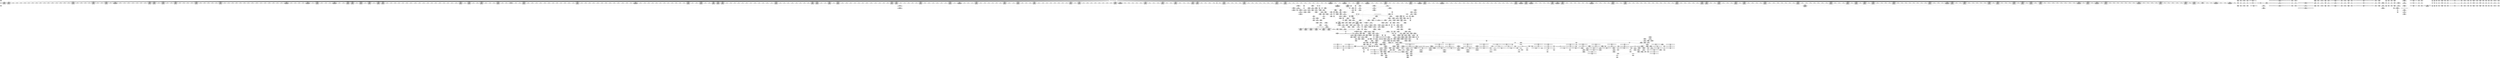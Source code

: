 digraph {
	CE0x433d2d0 [shape=record,shape=Mrecord,label="{CE0x433d2d0|cred_sid:_entry}"]
	CE0x430f4a0 [shape=record,shape=Mrecord,label="{CE0x430f4a0|104:_%struct.inode*,_:_CRE_175,176_}"]
	CE0x42eda20 [shape=record,shape=Mrecord,label="{CE0x42eda20|104:_%struct.inode*,_:_CRE_197,198_}"]
	CE0x4341880 [shape=record,shape=Mrecord,label="{CE0x4341880|12:_i32,_56:_i8*,_:_CRE_253,254_}"]
	CE0x42cd280 [shape=record,shape=Mrecord,label="{CE0x42cd280|i32_0|*Constant*}"]
	CE0x4359830 [shape=record,shape=Mrecord,label="{CE0x4359830|12:_i32,_56:_i8*,_:_CRE_936,944_|*MultipleSource*|Function::inode_has_perm&Arg::inode::|*LoadInst*|security/selinux/hooks.c,1627|security/selinux/hooks.c,1611}"]
	CE0x42f5300 [shape=record,shape=Mrecord,label="{CE0x42f5300|GLOBAL:_get_current|*Constant*|*SummSink*}"]
	CE0x43215d0 [shape=record,shape=Mrecord,label="{CE0x43215d0|_call_void_mcount()_#3}"]
	CE0x42d5f70 [shape=record,shape=Mrecord,label="{CE0x42d5f70|__validate_creds:_tmp1|*SummSource*}"]
	CE0x434b4b0 [shape=record,shape=Mrecord,label="{CE0x434b4b0|12:_i32,_56:_i8*,_:_CRE_556,557_}"]
	CE0x4347870 [shape=record,shape=Mrecord,label="{CE0x4347870|12:_i32,_56:_i8*,_:_CRE_432,440_|*MultipleSource*|Function::inode_has_perm&Arg::inode::|*LoadInst*|security/selinux/hooks.c,1627|security/selinux/hooks.c,1611}"]
	CE0x42e02d0 [shape=record,shape=Mrecord,label="{CE0x42e02d0|i8_1|*Constant*}"]
	CE0x4368870 [shape=record,shape=Mrecord,label="{CE0x4368870|inode_has_perm:_and|security/selinux/hooks.c,1611|*SummSource*}"]
	CE0x42daa90 [shape=record,shape=Mrecord,label="{CE0x42daa90|12:_i32,_56:_i8*,_:_CRE_156,157_}"]
	CE0x43649d0 [shape=record,shape=Mrecord,label="{CE0x43649d0|inode_has_perm:_tmp19|security/selinux/hooks.c,1618|*SummSource*}"]
	CE0x42c15d0 [shape=record,shape=Mrecord,label="{CE0x42c15d0|i32_0|*Constant*|*SummSource*}"]
	CE0x4325b70 [shape=record,shape=Mrecord,label="{CE0x4325b70|__validate_creds:_lnot1|include/linux/cred.h,173|*SummSource*}"]
	CE0x4357100 [shape=record,shape=Mrecord,label="{CE0x4357100|12:_i32,_56:_i8*,_:_CRE_903,904_}"]
	CE0x42da7c0 [shape=record,shape=Mrecord,label="{CE0x42da7c0|12:_i32,_56:_i8*,_:_CRE_153,154_}"]
	CE0x436db70 [shape=record,shape=Mrecord,label="{CE0x436db70|i64*_getelementptr_inbounds_(_8_x_i64_,_8_x_i64_*___llvm_gcov_ctr154,_i64_0,_i64_5)|*Constant*}"]
	CE0x4321640 [shape=record,shape=Mrecord,label="{CE0x4321640|_call_void_mcount()_#3|*SummSource*}"]
	CE0x432b320 [shape=record,shape=Mrecord,label="{CE0x432b320|104:_%struct.inode*,_:_CRE_256,264_|*MultipleSource*|Function::selinux_inode_follow_link&Arg::dentry::|Function::dentry_has_perm&Arg::dentry::|security/selinux/hooks.c,1627}"]
	CE0x4311bf0 [shape=record,shape=Mrecord,label="{CE0x4311bf0|104:_%struct.inode*,_:_CRE_147,148_}"]
	CE0x42e9010 [shape=record,shape=Mrecord,label="{CE0x42e9010|selinux_inode_follow_link:_tmp21|security/selinux/hooks.c,2812}"]
	CE0x434cfa0 [shape=record,shape=Mrecord,label="{CE0x434cfa0|12:_i32,_56:_i8*,_:_CRE_579,580_}"]
	CE0x3ad80d0 [shape=record,shape=Mrecord,label="{CE0x3ad80d0|selinux_inode_follow_link:_if.end|*SummSink*}"]
	CE0x4311450 [shape=record,shape=Mrecord,label="{CE0x4311450|104:_%struct.inode*,_:_CRE_112,144_|*MultipleSource*|Function::selinux_inode_follow_link&Arg::dentry::|Function::dentry_has_perm&Arg::dentry::|security/selinux/hooks.c,1627}"]
	CE0x436d2f0 [shape=record,shape=Mrecord,label="{CE0x436d2f0|inode_has_perm:_tmp9|security/selinux/hooks.c,1611|*SummSink*}"]
	CE0x4355ba0 [shape=record,shape=Mrecord,label="{CE0x4355ba0|12:_i32,_56:_i8*,_:_CRE_885,886_}"]
	CE0x42e0990 [shape=record,shape=Mrecord,label="{CE0x42e0990|_call_void_mcount()_#3|*SummSource*}"]
	CE0x432eeb0 [shape=record,shape=Mrecord,label="{CE0x432eeb0|i1_true|*Constant*}"]
	CE0x43379d0 [shape=record,shape=Mrecord,label="{CE0x43379d0|cred_sid:_tmp6|security/selinux/hooks.c,197}"]
	CE0x5f8d4a0 [shape=record,shape=Mrecord,label="{CE0x5f8d4a0|selinux_inode_follow_link:_call|security/selinux/hooks.c,2812|*SummSink*}"]
	CE0x4369070 [shape=record,shape=Mrecord,label="{CE0x4369070|inode_has_perm:_lnot|security/selinux/hooks.c,1611}"]
	CE0x42ce720 [shape=record,shape=Mrecord,label="{CE0x42ce720|i64*_getelementptr_inbounds_(_11_x_i64_,_11_x_i64_*___llvm_gcov_ctr230,_i64_0,_i64_10)|*Constant*|*SummSource*}"]
	CE0x43497d0 [shape=record,shape=Mrecord,label="{CE0x43497d0|12:_i32,_56:_i8*,_:_CRE_488,496_|*MultipleSource*|Function::inode_has_perm&Arg::inode::|*LoadInst*|security/selinux/hooks.c,1627|security/selinux/hooks.c,1611}"]
	CE0x43529c0 [shape=record,shape=Mrecord,label="{CE0x43529c0|12:_i32,_56:_i8*,_:_CRE_768,776_|*MultipleSource*|Function::inode_has_perm&Arg::inode::|*LoadInst*|security/selinux/hooks.c,1627|security/selinux/hooks.c,1611}"]
	CE0x434c030 [shape=record,shape=Mrecord,label="{CE0x434c030|12:_i32,_56:_i8*,_:_CRE_566,567_}"]
	CE0x42c5130 [shape=record,shape=Mrecord,label="{CE0x42c5130|i64*_getelementptr_inbounds_(_2_x_i64_,_2_x_i64_*___llvm_gcov_ctr98,_i64_0,_i64_0)|*Constant*|*SummSource*}"]
	CE0x434e3d0 [shape=record,shape=Mrecord,label="{CE0x434e3d0|12:_i32,_56:_i8*,_:_CRE_596,597_}"]
	CE0x43206e0 [shape=record,shape=Mrecord,label="{CE0x43206e0|__validate_creds:_tmp6|include/linux/cred.h,174|*SummSink*}"]
	CE0x434ff20 [shape=record,shape=Mrecord,label="{CE0x434ff20|12:_i32,_56:_i8*,_:_CRE_619,620_}"]
	CE0x42e6d80 [shape=record,shape=Mrecord,label="{CE0x42e6d80|i8*_getelementptr_inbounds_(_25_x_i8_,_25_x_i8_*_.str3,_i32_0,_i32_0)|*Constant*|*SummSource*}"]
	CE0x42e65a0 [shape=record,shape=Mrecord,label="{CE0x42e65a0|_call_void_lockdep_rcu_suspicious(i8*_getelementptr_inbounds_(_25_x_i8_,_25_x_i8_*_.str3,_i32_0,_i32_0),_i32_2812,_i8*_getelementptr_inbounds_(_45_x_i8_,_45_x_i8_*_.str12,_i32_0,_i32_0))_#10,_!dbg_!27729|security/selinux/hooks.c,2812|*SummSink*}"]
	CE0x434e630 [shape=record,shape=Mrecord,label="{CE0x434e630|12:_i32,_56:_i8*,_:_CRE_598,599_}"]
	CE0x43125b0 [shape=record,shape=Mrecord,label="{CE0x43125b0|dentry_has_perm:_dentry1|security/selinux/hooks.c,1631|*SummSource*}"]
	CE0x4348c20 [shape=record,shape=Mrecord,label="{CE0x4348c20|12:_i32,_56:_i8*,_:_CRE_478,479_}"]
	CE0x434c9b0 [shape=record,shape=Mrecord,label="{CE0x434c9b0|12:_i32,_56:_i8*,_:_CRE_574,575_}"]
	CE0x43669c0 [shape=record,shape=Mrecord,label="{CE0x43669c0|__validate_creds:_if.end|*SummSink*}"]
	CE0x436b270 [shape=record,shape=Mrecord,label="{CE0x436b270|inode_has_perm:_tobool2|security/selinux/hooks.c,1611|*SummSource*}"]
	CE0x42d58e0 [shape=record,shape=Mrecord,label="{CE0x42d58e0|i64_1|*Constant*}"]
	CE0x56ed350 [shape=record,shape=Mrecord,label="{CE0x56ed350|selinux_inode_follow_link:_do.body|*SummSink*}"]
	CE0x4360160 [shape=record,shape=Mrecord,label="{CE0x4360160|inode_has_perm:_i_security|security/selinux/hooks.c,1615|*SummSink*}"]
	CE0x43423d0 [shape=record,shape=Mrecord,label="{CE0x43423d0|12:_i32,_56:_i8*,_:_CRE_264,265_}"]
	CE0x42db8a0 [shape=record,shape=Mrecord,label="{CE0x42db8a0|12:_i32,_56:_i8*,_:_CRE_171,172_}"]
	"CONST[source:2(external),value:2(dynamic)][purpose:{subject}]"
	CE0x433cb40 [shape=record,shape=Mrecord,label="{CE0x433cb40|inode_has_perm:_call|security/selinux/hooks.c,1614|*SummSink*}"]
	CE0x42d4ad0 [shape=record,shape=Mrecord,label="{CE0x42d4ad0|_call_void___validate_creds(%struct.cred*_%cred,_i8*_getelementptr_inbounds_(_25_x_i8_,_25_x_i8_*_.str3,_i32_0,_i32_0),_i32_1609)_#10,_!dbg_!27719|security/selinux/hooks.c,1609|*SummSource*}"]
	CE0x4341130 [shape=record,shape=Mrecord,label="{CE0x4341130|12:_i32,_56:_i8*,_:_CRE_245,246_}"]
	CE0x42dc030 [shape=record,shape=Mrecord,label="{CE0x42dc030|selinux_inode_follow_link:_tmp3}"]
	CE0x4364030 [shape=record,shape=Mrecord,label="{CE0x4364030|inode_has_perm:_retval.0|*SummSource*}"]
	CE0x42ddcc0 [shape=record,shape=Mrecord,label="{CE0x42ddcc0|__validate_creds:_tmp7|include/linux/cred.h,174|*SummSink*}"]
	CE0x433f960 [shape=record,shape=Mrecord,label="{CE0x433f960|12:_i32,_56:_i8*,_:_CRE_198,199_}"]
	CE0x4330f30 [shape=record,shape=Mrecord,label="{CE0x4330f30|_ret_void,_!dbg_!27722|include/linux/cred.h,175|*SummSource*}"]
	CE0x42eca30 [shape=record,shape=Mrecord,label="{CE0x42eca30|104:_%struct.inode*,_:_CRE_180,181_}"]
	CE0x436b0f0 [shape=record,shape=Mrecord,label="{CE0x436b0f0|inode_has_perm:_tobool2|security/selinux/hooks.c,1611}"]
	CE0x4359110 [shape=record,shape=Mrecord,label="{CE0x4359110|12:_i32,_56:_i8*,_:_CRE_930,931_}"]
	CE0x4312870 [shape=record,shape=Mrecord,label="{CE0x4312870|dentry_has_perm:_call|security/selinux/hooks.c,1632|*SummSink*}"]
	CE0x4320490 [shape=record,shape=Mrecord,label="{CE0x4320490|__validate_creds:_tmp6|include/linux/cred.h,174}"]
	CE0x435a9c0 [shape=record,shape=Mrecord,label="{CE0x435a9c0|12:_i32,_56:_i8*,_:_CRE_982,983_}"]
	CE0x4355f30 [shape=record,shape=Mrecord,label="{CE0x4355f30|12:_i32,_56:_i8*,_:_CRE_888,889_}"]
	CE0x432a940 [shape=record,shape=Mrecord,label="{CE0x432a940|104:_%struct.inode*,_:_CRE_220,221_}"]
	CE0x42c5480 [shape=record,shape=Mrecord,label="{CE0x42c5480|dentry_has_perm:_ad|security/selinux/hooks.c, 1628}"]
	CE0x43262c0 [shape=record,shape=Mrecord,label="{CE0x43262c0|get_current:_tmp1|*SummSink*}"]
	CE0x4324f70 [shape=record,shape=Mrecord,label="{CE0x4324f70|12:_i32,_56:_i8*,_:_CRE_16,24_|*MultipleSource*|Function::inode_has_perm&Arg::inode::|*LoadInst*|security/selinux/hooks.c,1627|security/selinux/hooks.c,1611}"]
	CE0x4343f20 [shape=record,shape=Mrecord,label="{CE0x4343f20|12:_i32,_56:_i8*,_:_CRE_287,288_}"]
	CE0x43544d0 [shape=record,shape=Mrecord,label="{CE0x43544d0|12:_i32,_56:_i8*,_:_CRE_866,867_}"]
	CE0x43429c0 [shape=record,shape=Mrecord,label="{CE0x43429c0|12:_i32,_56:_i8*,_:_CRE_269,270_}"]
	CE0x4342760 [shape=record,shape=Mrecord,label="{CE0x4342760|12:_i32,_56:_i8*,_:_CRE_267,268_}"]
	CE0x4351ef0 [shape=record,shape=Mrecord,label="{CE0x4351ef0|12:_i32,_56:_i8*,_:_CRE_728,736_|*MultipleSource*|Function::inode_has_perm&Arg::inode::|*LoadInst*|security/selinux/hooks.c,1627|security/selinux/hooks.c,1611}"]
	CE0x4357ce0 [shape=record,shape=Mrecord,label="{CE0x4357ce0|12:_i32,_56:_i8*,_:_CRE_913,914_}"]
	CE0x42e0530 [shape=record,shape=Mrecord,label="{CE0x42e0530|dentry_has_perm:_tmp3}"]
	CE0x4323c60 [shape=record,shape=Mrecord,label="{CE0x4323c60|inode_has_perm:_return|*SummSink*}"]
	CE0x430ef00 [shape=record,shape=Mrecord,label="{CE0x430ef00|104:_%struct.inode*,_:_CRE_169,170_}"]
	CE0x42c8b70 [shape=record,shape=Mrecord,label="{CE0x42c8b70|12:_i32,_56:_i8*,_:_CRE_128,136_|*MultipleSource*|Function::inode_has_perm&Arg::inode::|*LoadInst*|security/selinux/hooks.c,1627|security/selinux/hooks.c,1611}"]
	CE0x42d30d0 [shape=record,shape=Mrecord,label="{CE0x42d30d0|selinux_inode_follow_link:_tobool1|security/selinux/hooks.c,2812|*SummSink*}"]
	CE0x42ebc70 [shape=record,shape=Mrecord,label="{CE0x42ebc70|_ret_i32_%call,_!dbg_!27723|security/selinux/hooks.c,1632|*SummSource*}"]
	CE0x42cdd90 [shape=record,shape=Mrecord,label="{CE0x42cdd90|selinux_inode_follow_link:_land.lhs.true|*SummSink*}"]
	CE0x42c3850 [shape=record,shape=Mrecord,label="{CE0x42c3850|GLOBAL:_selinux_inode_follow_link.__warned|Global_var:selinux_inode_follow_link.__warned}"]
	CE0x42dab80 [shape=record,shape=Mrecord,label="{CE0x42dab80|12:_i32,_56:_i8*,_:_CRE_157,158_}"]
	CE0x43105b0 [shape=record,shape=Mrecord,label="{CE0x43105b0|104:_%struct.inode*,_:_CRE_64,72_|*MultipleSource*|Function::selinux_inode_follow_link&Arg::dentry::|Function::dentry_has_perm&Arg::dentry::|security/selinux/hooks.c,1627}"]
	CE0x432bf20 [shape=record,shape=Mrecord,label="{CE0x432bf20|104:_%struct.inode*,_:_CRE_304,305_}"]
	CE0x42df7d0 [shape=record,shape=Mrecord,label="{CE0x42df7d0|i64*_getelementptr_inbounds_(_11_x_i64_,_11_x_i64_*___llvm_gcov_ctr230,_i64_0,_i64_9)|*Constant*|*SummSink*}"]
	CE0x43414c0 [shape=record,shape=Mrecord,label="{CE0x43414c0|12:_i32,_56:_i8*,_:_CRE_249,250_}"]
	CE0x42ed840 [shape=record,shape=Mrecord,label="{CE0x42ed840|104:_%struct.inode*,_:_CRE_195,196_}"]
	CE0x42e8610 [shape=record,shape=Mrecord,label="{CE0x42e8610|i32_78|*Constant*|*SummSource*}"]
	CE0x431f3f0 [shape=record,shape=Mrecord,label="{CE0x431f3f0|dentry_has_perm:_type|security/selinux/hooks.c,1630|*SummSource*}"]
	CE0x4311c60 [shape=record,shape=Mrecord,label="{CE0x4311c60|104:_%struct.inode*,_:_CRE_148,149_}"]
	CE0x42f2d50 [shape=record,shape=Mrecord,label="{CE0x42f2d50|cred_sid:_tmp5|security/selinux/hooks.c,196}"]
	CE0x433cef0 [shape=record,shape=Mrecord,label="{CE0x433cef0|GLOBAL:_cred_sid|*Constant*}"]
	CE0x434e760 [shape=record,shape=Mrecord,label="{CE0x434e760|12:_i32,_56:_i8*,_:_CRE_599,600_}"]
	CE0x4360e40 [shape=record,shape=Mrecord,label="{CE0x4360e40|inode_has_perm:_sid3|security/selinux/hooks.c,1617}"]
	CE0x42cbbf0 [shape=record,shape=Mrecord,label="{CE0x42cbbf0|selinux_inode_follow_link:_do.end|*SummSource*}"]
	CE0x42d7e90 [shape=record,shape=Mrecord,label="{CE0x42d7e90|i64*_getelementptr_inbounds_(_8_x_i64_,_8_x_i64_*___llvm_gcov_ctr154,_i64_0,_i64_1)|*Constant*|*SummSource*}"]
	CE0x434c4f0 [shape=record,shape=Mrecord,label="{CE0x434c4f0|12:_i32,_56:_i8*,_:_CRE_570,571_}"]
	CE0x4327690 [shape=record,shape=Mrecord,label="{CE0x4327690|104:_%struct.inode*,_:_CRE_313,314_}"]
	CE0x43216e0 [shape=record,shape=Mrecord,label="{CE0x43216e0|_call_void_mcount()_#3|*SummSink*}"]
	CE0x4349a30 [shape=record,shape=Mrecord,label="{CE0x4349a30|12:_i32,_56:_i8*,_:_CRE_500,504_|*MultipleSource*|Function::inode_has_perm&Arg::inode::|*LoadInst*|security/selinux/hooks.c,1627|security/selinux/hooks.c,1611}"]
	CE0x42da2e0 [shape=record,shape=Mrecord,label="{CE0x42da2e0|i8*_getelementptr_inbounds_(_25_x_i8_,_25_x_i8_*_.str3,_i32_0,_i32_0)|*Constant*}"]
	CE0x42de490 [shape=record,shape=Mrecord,label="{CE0x42de490|_call_void___invalid_creds(%struct.cred*_%cred,_i8*_%file,_i32_%line)_#10,_!dbg_!27721|include/linux/cred.h,174}"]
	CE0x4347cb0 [shape=record,shape=Mrecord,label="{CE0x4347cb0|12:_i32,_56:_i8*,_:_CRE_448,456_|*MultipleSource*|Function::inode_has_perm&Arg::inode::|*LoadInst*|security/selinux/hooks.c,1627|security/selinux/hooks.c,1611}"]
	CE0x430e000 [shape=record,shape=Mrecord,label="{CE0x430e000|104:_%struct.inode*,_:_CRE_153,154_}"]
	CE0x42ccb20 [shape=record,shape=Mrecord,label="{CE0x42ccb20|i64*_getelementptr_inbounds_(_11_x_i64_,_11_x_i64_*___llvm_gcov_ctr230,_i64_0,_i64_1)|*Constant*|*SummSink*}"]
	CE0x431fdc0 [shape=record,shape=Mrecord,label="{CE0x431fdc0|i64*_getelementptr_inbounds_(_5_x_i64_,_5_x_i64_*___llvm_gcov_ctr155,_i64_0,_i64_3)|*Constant*|*SummSource*}"]
	CE0x42d53c0 [shape=record,shape=Mrecord,label="{CE0x42d53c0|inode_has_perm:_if.then|*SummSource*}"]
	CE0x4347680 [shape=record,shape=Mrecord,label="{CE0x4347680|12:_i32,_56:_i8*,_:_CRE_424,432_|*MultipleSource*|Function::inode_has_perm&Arg::inode::|*LoadInst*|security/selinux/hooks.c,1627|security/selinux/hooks.c,1611}"]
	CE0x4335ff0 [shape=record,shape=Mrecord,label="{CE0x4335ff0|i32_4|*Constant*|*SummSource*}"]
	CE0x43142a0 [shape=record,shape=Mrecord,label="{CE0x43142a0|inode_has_perm:_adp|Function::inode_has_perm&Arg::adp::}"]
	CE0x433e4c0 [shape=record,shape=Mrecord,label="{CE0x433e4c0|12:_i32,_56:_i8*,_:_CRE_176,177_}"]
	CE0x43547a0 [shape=record,shape=Mrecord,label="{CE0x43547a0|12:_i32,_56:_i8*,_:_CRE_868,869_}"]
	CE0x433dc80 [shape=record,shape=Mrecord,label="{CE0x433dc80|12:_i32,_56:_i8*,_:_CRE_88,96_|*MultipleSource*|Function::inode_has_perm&Arg::inode::|*LoadInst*|security/selinux/hooks.c,1627|security/selinux/hooks.c,1611}"]
	CE0x42d16f0 [shape=record,shape=Mrecord,label="{CE0x42d16f0|i64_3|*Constant*|*SummSource*}"]
	CE0x42d7080 [shape=record,shape=Mrecord,label="{CE0x42d7080|i64*_getelementptr_inbounds_(_8_x_i64_,_8_x_i64_*___llvm_gcov_ctr154,_i64_0,_i64_2)|*Constant*}"]
	CE0x42f22f0 [shape=record,shape=Mrecord,label="{CE0x42f22f0|i32_22|*Constant*|*SummSource*}"]
	CE0x432d420 [shape=record,shape=Mrecord,label="{CE0x432d420|cred_sid:_tmp1}"]
	CE0x42bdd30 [shape=record,shape=Mrecord,label="{CE0x42bdd30|selinux_inode_follow_link:_entry|*SummSink*}"]
	CE0x4357a80 [shape=record,shape=Mrecord,label="{CE0x4357a80|12:_i32,_56:_i8*,_:_CRE_911,912_}"]
	CE0x4312f70 [shape=record,shape=Mrecord,label="{CE0x4312f70|GLOBAL:_inode_has_perm|*Constant*|*SummSource*}"]
	CE0x4356650 [shape=record,shape=Mrecord,label="{CE0x4356650|12:_i32,_56:_i8*,_:_CRE_894,895_}"]
	CE0x4322c80 [shape=record,shape=Mrecord,label="{CE0x4322c80|inode_has_perm:_do.body}"]
	CE0x43696c0 [shape=record,shape=Mrecord,label="{CE0x43696c0|inode_has_perm:_lnot1|security/selinux/hooks.c,1611}"]
	CE0x438c120 [shape=record,shape=Mrecord,label="{CE0x438c120|__validate_creds:_tmp9|include/linux/cred.h,175|*SummSource*}"]
	CE0x4318e30 [shape=record,shape=Mrecord,label="{CE0x4318e30|i32_(i32,_i32,_i16,_i32,_%struct.common_audit_data*)*_bitcast_(i32_(i32,_i32,_i16,_i32,_%struct.common_audit_data.495*)*_avc_has_perm_to_i32_(i32,_i32,_i16,_i32,_%struct.common_audit_data*)*)|*Constant*|*SummSink*}"]
	CE0x42bd7f0 [shape=record,shape=Mrecord,label="{CE0x42bd7f0|selinux_inode_follow_link:_bb|*SummSource*}"]
	CE0x42eaf70 [shape=record,shape=Mrecord,label="{CE0x42eaf70|dentry_has_perm:_dentry|Function::dentry_has_perm&Arg::dentry::|*SummSource*}"]
	CE0x4323ad0 [shape=record,shape=Mrecord,label="{CE0x4323ad0|inode_has_perm:_return}"]
	CE0x436ab80 [shape=record,shape=Mrecord,label="{CE0x436ab80|i64_4|*Constant*}"]
	CE0x435fb50 [shape=record,shape=Mrecord,label="{CE0x435fb50|_ret_i32_%tmp6,_!dbg_!27716|security/selinux/hooks.c,197}"]
	CE0x4354090 [shape=record,shape=Mrecord,label="{CE0x4354090|12:_i32,_56:_i8*,_:_CRE_864,865_}"]
	CE0x42d1500 [shape=record,shape=Mrecord,label="{CE0x42d1500|COLLAPSED:_GCMRE___llvm_gcov_ctr230_internal_global_11_x_i64_zeroinitializer:_elem_0:default:}"]
	CE0x436e1c0 [shape=record,shape=Mrecord,label="{CE0x436e1c0|inode_has_perm:_tmp11|security/selinux/hooks.c,1612|*SummSource*}"]
	CE0x4335ba0 [shape=record,shape=Mrecord,label="{CE0x4335ba0|i32_22|*Constant*}"]
	CE0x4388c70 [shape=record,shape=Mrecord,label="{CE0x4388c70|i64*_getelementptr_inbounds_(_5_x_i64_,_5_x_i64_*___llvm_gcov_ctr155,_i64_0,_i64_4)|*Constant*|*SummSource*}"]
	CE0x42f4400 [shape=record,shape=Mrecord,label="{CE0x42f4400|selinux_inode_follow_link:_call3|security/selinux/hooks.c,2812|*SummSink*}"]
	CE0x4327a50 [shape=record,shape=Mrecord,label="{CE0x4327a50|104:_%struct.inode*,_:_CRE_317,318_}"]
	CE0x42ec1e0 [shape=record,shape=Mrecord,label="{CE0x42ec1e0|_ret_i32_%call5,_!dbg_!27741|security/selinux/hooks.c,2814|*SummSink*}"]
	CE0x43338d0 [shape=record,shape=Mrecord,label="{CE0x43338d0|__validate_creds:_tmp2|include/linux/cred.h,173}"]
	CE0x4353c80 [shape=record,shape=Mrecord,label="{CE0x4353c80|12:_i32,_56:_i8*,_:_CRE_848,856_|*MultipleSource*|Function::inode_has_perm&Arg::inode::|*LoadInst*|security/selinux/hooks.c,1627|security/selinux/hooks.c,1611}"]
	CE0x431cf60 [shape=record,shape=Mrecord,label="{CE0x431cf60|28:_i32,_32:_i16,_:_CRE_28,32_|*MultipleSource*|*LoadInst*|security/selinux/hooks.c,1615|security/selinux/hooks.c,1615|security/selinux/hooks.c,1617}"]
	CE0x4358eb0 [shape=record,shape=Mrecord,label="{CE0x4358eb0|12:_i32,_56:_i8*,_:_CRE_928,929_}"]
	CE0x42ce840 [shape=record,shape=Mrecord,label="{CE0x42ce840|selinux_inode_follow_link:_tmp19|security/selinux/hooks.c,2812|*SummSink*}"]
	CE0x435a2d0 [shape=record,shape=Mrecord,label="{CE0x435a2d0|12:_i32,_56:_i8*,_:_CRE_977,978_}"]
	CE0x4317d70 [shape=record,shape=Mrecord,label="{CE0x4317d70|inode_has_perm:_tmp18|security/selinux/hooks.c,1617}"]
	CE0x432dd30 [shape=record,shape=Mrecord,label="{CE0x432dd30|__validate_creds:_tmp1|*SummSink*}"]
	CE0x43422a0 [shape=record,shape=Mrecord,label="{CE0x43422a0|12:_i32,_56:_i8*,_:_CRE_263,264_}"]
	CE0x42d62a0 [shape=record,shape=Mrecord,label="{CE0x42d62a0|GLOBAL:___validate_creds|*Constant*|*SummSource*}"]
	CE0x4341d30 [shape=record,shape=Mrecord,label="{CE0x4341d30|12:_i32,_56:_i8*,_:_CRE_258,259_}"]
	CE0x42cdc80 [shape=record,shape=Mrecord,label="{CE0x42cdc80|get_current:_tmp|*SummSource*}"]
	CE0x4349310 [shape=record,shape=Mrecord,label="{CE0x4349310|12:_i32,_56:_i8*,_:_CRE_484,485_}"]
	CE0x4366950 [shape=record,shape=Mrecord,label="{CE0x4366950|__validate_creds:_if.end|*SummSource*}"]
	CE0x42ccd80 [shape=record,shape=Mrecord,label="{CE0x42ccd80|i64_1|*Constant*|*SummSink*}"]
	CE0x42c06a0 [shape=record,shape=Mrecord,label="{CE0x42c06a0|selinux_inode_follow_link:_tmp13|security/selinux/hooks.c,2812|*SummSource*}"]
	CE0x4330b80 [shape=record,shape=Mrecord,label="{CE0x4330b80|i64_1|*Constant*}"]
	CE0x4325e90 [shape=record,shape=Mrecord,label="{CE0x4325e90|inode_has_perm:_i_flags|security/selinux/hooks.c,1611|*SummSink*}"]
	CE0x4347020 [shape=record,shape=Mrecord,label="{CE0x4347020|12:_i32,_56:_i8*,_:_CRE_400,408_|*MultipleSource*|Function::inode_has_perm&Arg::inode::|*LoadInst*|security/selinux/hooks.c,1627|security/selinux/hooks.c,1611}"]
	CE0x4322200 [shape=record,shape=Mrecord,label="{CE0x4322200|__validate_creds:_cred|Function::__validate_creds&Arg::cred::}"]
	CE0x4360240 [shape=record,shape=Mrecord,label="{CE0x4360240|i32_10|*Constant*|*SummSink*}"]
	CE0x4343470 [shape=record,shape=Mrecord,label="{CE0x4343470|12:_i32,_56:_i8*,_:_CRE_278,279_}"]
	CE0x4341970 [shape=record,shape=Mrecord,label="{CE0x4341970|12:_i32,_56:_i8*,_:_CRE_254,255_}"]
	CE0x42d4d10 [shape=record,shape=Mrecord,label="{CE0x42d4d10|__validate_creds:_lnot|include/linux/cred.h,173}"]
	CE0x4330cb0 [shape=record,shape=Mrecord,label="{CE0x4330cb0|__validate_creds:_line|Function::__validate_creds&Arg::line::|*SummSource*}"]
	CE0x42bde50 [shape=record,shape=Mrecord,label="{CE0x42bde50|selinux_inode_follow_link:_entry|*SummSource*}"]
	CE0x43442b0 [shape=record,shape=Mrecord,label="{CE0x43442b0|12:_i32,_56:_i8*,_:_CRE_290,291_}"]
	CE0x433f2d0 [shape=record,shape=Mrecord,label="{CE0x433f2d0|12:_i32,_56:_i8*,_:_CRE_191,192_}"]
	CE0x434dde0 [shape=record,shape=Mrecord,label="{CE0x434dde0|12:_i32,_56:_i8*,_:_CRE_591,592_}"]
	CE0x436dca0 [shape=record,shape=Mrecord,label="{CE0x436dca0|i64*_getelementptr_inbounds_(_8_x_i64_,_8_x_i64_*___llvm_gcov_ctr154,_i64_0,_i64_5)|*Constant*|*SummSource*}"]
	CE0x42eabf0 [shape=record,shape=Mrecord,label="{CE0x42eabf0|selinux_inode_follow_link:_dentry|Function::selinux_inode_follow_link&Arg::dentry::|*SummSink*}"]
	CE0x4366ce0 [shape=record,shape=Mrecord,label="{CE0x4366ce0|avc_has_perm:_tsid|Function::avc_has_perm&Arg::tsid::|*SummSink*}"]
	CE0x4316e60 [shape=record,shape=Mrecord,label="{CE0x4316e60|i64*_getelementptr_inbounds_(_2_x_i64_,_2_x_i64_*___llvm_gcov_ctr153,_i64_0,_i64_0)|*Constant*}"]
	CE0x433c830 [shape=record,shape=Mrecord,label="{CE0x433c830|cred_sid:_cred|Function::cred_sid&Arg::cred::|*SummSource*}"]
	CE0x42bdf20 [shape=record,shape=Mrecord,label="{CE0x42bdf20|selinux_inode_follow_link:_entry}"]
	CE0x42ccec0 [shape=record,shape=Mrecord,label="{CE0x42ccec0|selinux_inode_follow_link:_bb|*SummSink*}"]
	CE0x42d7a90 [shape=record,shape=Mrecord,label="{CE0x42d7a90|__validate_creds:_lnot.ext|include/linux/cred.h,173|*SummSource*}"]
	CE0x4343a60 [shape=record,shape=Mrecord,label="{CE0x4343a60|12:_i32,_56:_i8*,_:_CRE_283,284_}"]
	CE0x4344c30 [shape=record,shape=Mrecord,label="{CE0x4344c30|12:_i32,_56:_i8*,_:_CRE_298,299_}"]
	CE0x4329360 [shape=record,shape=Mrecord,label="{CE0x4329360|dentry_has_perm:_d_inode|security/selinux/hooks.c,1627}"]
	CE0x430eb40 [shape=record,shape=Mrecord,label="{CE0x430eb40|104:_%struct.inode*,_:_CRE_165,166_}"]
	CE0x42edde0 [shape=record,shape=Mrecord,label="{CE0x42edde0|104:_%struct.inode*,_:_CRE_201,202_}"]
	CE0x438a730 [shape=record,shape=Mrecord,label="{CE0x438a730|cred_sid:_sid|security/selinux/hooks.c,197|*SummSource*}"]
	CE0x4310e70 [shape=record,shape=Mrecord,label="{CE0x4310e70|104:_%struct.inode*,_:_CRE_91,92_}"]
	CE0x4336510 [shape=record,shape=Mrecord,label="{CE0x4336510|__validate_creds:_conv|include/linux/cred.h,173}"]
	CE0x42c2a90 [shape=record,shape=Mrecord,label="{CE0x42c2a90|dentry_has_perm:_tmp}"]
	CE0x433f780 [shape=record,shape=Mrecord,label="{CE0x433f780|12:_i32,_56:_i8*,_:_CRE_196,197_}"]
	CE0x430ea50 [shape=record,shape=Mrecord,label="{CE0x430ea50|104:_%struct.inode*,_:_CRE_164,165_}"]
	CE0x42f3c50 [shape=record,shape=Mrecord,label="{CE0x42f3c50|12:_i32,_56:_i8*,_:_CRE_145,146_}"]
	CE0x42cb7f0 [shape=record,shape=Mrecord,label="{CE0x42cb7f0|inode_has_perm:_do.end|*SummSink*}"]
	CE0x43644b0 [shape=record,shape=Mrecord,label="{CE0x43644b0|i64*_getelementptr_inbounds_(_8_x_i64_,_8_x_i64_*___llvm_gcov_ctr154,_i64_0,_i64_7)|*Constant*}"]
	CE0x4344050 [shape=record,shape=Mrecord,label="{CE0x4344050|12:_i32,_56:_i8*,_:_CRE_288,289_}"]
	CE0x432de40 [shape=record,shape=Mrecord,label="{CE0x432de40|_call_void_mcount()_#3}"]
	CE0x42edb10 [shape=record,shape=Mrecord,label="{CE0x42edb10|104:_%struct.inode*,_:_CRE_198,199_}"]
	CE0x4388a00 [shape=record,shape=Mrecord,label="{CE0x4388a00|GLOBAL:___invalid_creds|*Constant*|*SummSource*}"]
	CE0x432aee0 [shape=record,shape=Mrecord,label="{CE0x432aee0|104:_%struct.inode*,_:_CRE_240,248_|*MultipleSource*|Function::selinux_inode_follow_link&Arg::dentry::|Function::dentry_has_perm&Arg::dentry::|security/selinux/hooks.c,1627}"]
	CE0x4345350 [shape=record,shape=Mrecord,label="{CE0x4345350|12:_i32,_56:_i8*,_:_CRE_304,305_}"]
	CE0x4343cc0 [shape=record,shape=Mrecord,label="{CE0x4343cc0|12:_i32,_56:_i8*,_:_CRE_285,286_}"]
	CE0x42ef6b0 [shape=record,shape=Mrecord,label="{CE0x42ef6b0|i1_true|*Constant*|*SummSource*}"]
	CE0x42ec0b0 [shape=record,shape=Mrecord,label="{CE0x42ec0b0|_ret_i32_%call5,_!dbg_!27741|security/selinux/hooks.c,2814|*SummSource*}"]
	CE0x42d1960 [shape=record,shape=Mrecord,label="{CE0x42d1960|selinux_inode_follow_link:_tmp4|security/selinux/hooks.c,2812|*SummSource*}"]
	CE0x436b790 [shape=record,shape=Mrecord,label="{CE0x436b790|inode_has_perm:_tmp7|security/selinux/hooks.c,1611}"]
	CE0x436c0e0 [shape=record,shape=Mrecord,label="{CE0x436c0e0|GLOBAL:___llvm_gcov_ctr154|Global_var:__llvm_gcov_ctr154|*SummSink*}"]
	CE0x4358d80 [shape=record,shape=Mrecord,label="{CE0x4358d80|12:_i32,_56:_i8*,_:_CRE_927,928_}"]
	CE0x4314880 [shape=record,shape=Mrecord,label="{CE0x4314880|_ret_i32_%retval.0,_!dbg_!27739|security/selinux/hooks.c,1618|*SummSource*}"]
	CE0x4319150 [shape=record,shape=Mrecord,label="{CE0x4319150|__validate_creds:_tobool|include/linux/cred.h,173}"]
	CE0x42ccb90 [shape=record,shape=Mrecord,label="{CE0x42ccb90|i64_1|*Constant*}"]
	CE0x4366be0 [shape=record,shape=Mrecord,label="{CE0x4366be0|avc_has_perm:_requested|Function::avc_has_perm&Arg::requested::|*SummSink*}"]
	CE0x43264c0 [shape=record,shape=Mrecord,label="{CE0x43264c0|i64*_getelementptr_inbounds_(_8_x_i64_,_8_x_i64_*___llvm_gcov_ctr154,_i64_0,_i64_2)|*Constant*|*SummSource*}"]
	CE0x43549d0 [shape=record,shape=Mrecord,label="{CE0x43549d0|12:_i32,_56:_i8*,_:_CRE_870,871_}"]
	CE0x42d8120 [shape=record,shape=Mrecord,label="{CE0x42d8120|inode_has_perm:_tmp2|*SummSource*}"]
	CE0x432bb20 [shape=record,shape=Mrecord,label="{CE0x432bb20|104:_%struct.inode*,_:_CRE_288,296_|*MultipleSource*|Function::selinux_inode_follow_link&Arg::dentry::|Function::dentry_has_perm&Arg::dentry::|security/selinux/hooks.c,1627}"]
	CE0x436ac80 [shape=record,shape=Mrecord,label="{CE0x436ac80|inode_has_perm:_expval|security/selinux/hooks.c,1611|*SummSource*}"]
	CE0x42ee470 [shape=record,shape=Mrecord,label="{CE0x42ee470|104:_%struct.inode*,_:_CRE_208,209_}"]
	CE0x42d3df0 [shape=record,shape=Mrecord,label="{CE0x42d3df0|i8*_getelementptr_inbounds_(_45_x_i8_,_45_x_i8_*_.str12,_i32_0,_i32_0)|*Constant*|*SummSource*}"]
	CE0x43402c0 [shape=record,shape=Mrecord,label="{CE0x43402c0|12:_i32,_56:_i8*,_:_CRE_208,210_|*MultipleSource*|Function::inode_has_perm&Arg::inode::|*LoadInst*|security/selinux/hooks.c,1627|security/selinux/hooks.c,1611}"]
	CE0x43274b0 [shape=record,shape=Mrecord,label="{CE0x43274b0|104:_%struct.inode*,_:_CRE_311,312_}"]
	CE0x42f6c20 [shape=record,shape=Mrecord,label="{CE0x42f6c20|_call_void_mcount()_#3|*SummSource*}"]
	CE0x42bf800 [shape=record,shape=Mrecord,label="{CE0x42bf800|i64_2|*Constant*|*SummSink*}"]
	CE0x42c0ca0 [shape=record,shape=Mrecord,label="{CE0x42c0ca0|selinux_inode_follow_link:_tmp14|security/selinux/hooks.c,2812|*SummSource*}"]
	CE0x4348530 [shape=record,shape=Mrecord,label="{CE0x4348530|12:_i32,_56:_i8*,_:_CRE_473,474_}"]
	CE0x4342500 [shape=record,shape=Mrecord,label="{CE0x4342500|12:_i32,_56:_i8*,_:_CRE_265,266_}"]
	CE0x42c7dd0 [shape=record,shape=Mrecord,label="{CE0x42c7dd0|_call_void_mcount()_#3}"]
	CE0x432b920 [shape=record,shape=Mrecord,label="{CE0x432b920|104:_%struct.inode*,_:_CRE_280,288_|*MultipleSource*|Function::selinux_inode_follow_link&Arg::dentry::|Function::dentry_has_perm&Arg::dentry::|security/selinux/hooks.c,1627}"]
	CE0x4330210 [shape=record,shape=Mrecord,label="{CE0x4330210|cred_sid:_tmp3|*SummSource*}"]
	CE0x43123d0 [shape=record,shape=Mrecord,label="{CE0x43123d0|dentry_has_perm:_call|security/selinux/hooks.c,1632}"]
	CE0x42f2090 [shape=record,shape=Mrecord,label="{CE0x42f2090|i64*_getelementptr_inbounds_(_11_x_i64_,_11_x_i64_*___llvm_gcov_ctr230,_i64_0,_i64_10)|*Constant*}"]
	CE0x435a0e0 [shape=record,shape=Mrecord,label="{CE0x435a0e0|12:_i32,_56:_i8*,_:_CRE_976,977_}"]
	CE0x42cf3e0 [shape=record,shape=Mrecord,label="{CE0x42cf3e0|selinux_inode_follow_link:_call3|security/selinux/hooks.c,2812}"]
	CE0x432a850 [shape=record,shape=Mrecord,label="{CE0x432a850|104:_%struct.inode*,_:_CRE_219,220_}"]
	CE0x432c860 [shape=record,shape=Mrecord,label="{CE0x432c860|COLLAPSED:_GCMRE___llvm_gcov_ctr154_internal_global_8_x_i64_zeroinitializer:_elem_0:default:}"]
	CE0x4364240 [shape=record,shape=Mrecord,label="{CE0x4364240|inode_has_perm:_retval.0|*SummSink*}"]
	CE0x42e6e10 [shape=record,shape=Mrecord,label="{CE0x42e6e10|i8*_getelementptr_inbounds_(_25_x_i8_,_25_x_i8_*_.str3,_i32_0,_i32_0)|*Constant*|*SummSink*}"]
	CE0x42dfdd0 [shape=record,shape=Mrecord,label="{CE0x42dfdd0|selinux_inode_follow_link:_tmp16|security/selinux/hooks.c,2812|*SummSource*}"]
	CE0x43250d0 [shape=record,shape=Mrecord,label="{CE0x43250d0|12:_i32,_56:_i8*,_:_CRE_24,32_|*MultipleSource*|Function::inode_has_perm&Arg::inode::|*LoadInst*|security/selinux/hooks.c,1627|security/selinux/hooks.c,1611}"]
	CE0x435fde0 [shape=record,shape=Mrecord,label="{CE0x435fde0|_ret_i32_%tmp6,_!dbg_!27716|security/selinux/hooks.c,197|*SummSink*}"]
	CE0x434a900 [shape=record,shape=Mrecord,label="{CE0x434a900|12:_i32,_56:_i8*,_:_CRE_540,544_|*MultipleSource*|Function::inode_has_perm&Arg::inode::|*LoadInst*|security/selinux/hooks.c,1627|security/selinux/hooks.c,1611}"]
	CE0x42ca840 [shape=record,shape=Mrecord,label="{CE0x42ca840|inode_has_perm:_i_flags|security/selinux/hooks.c,1611}"]
	CE0x43691a0 [shape=record,shape=Mrecord,label="{CE0x43691a0|inode_has_perm:_lnot|security/selinux/hooks.c,1611|*SummSource*}"]
	CE0x4316df0 [shape=record,shape=Mrecord,label="{CE0x4316df0|i64*_getelementptr_inbounds_(_2_x_i64_,_2_x_i64_*___llvm_gcov_ctr153,_i64_0,_i64_0)|*Constant*|*SummSink*}"]
	CE0x432c480 [shape=record,shape=Mrecord,label="{CE0x432c480|i64*_getelementptr_inbounds_(_2_x_i64_,_2_x_i64_*___llvm_gcov_ctr153,_i64_0,_i64_1)|*Constant*|*SummSink*}"]
	CE0x436b080 [shape=record,shape=Mrecord,label="{CE0x436b080|inode_has_perm:_tmp7|security/selinux/hooks.c,1611|*SummSource*}"]
	CE0x43285c0 [shape=record,shape=Mrecord,label="{CE0x43285c0|i8_10|*Constant*}"]
	CE0x42e72b0 [shape=record,shape=Mrecord,label="{CE0x42e72b0|i32_2812|*Constant*}"]
	CE0x433ea60 [shape=record,shape=Mrecord,label="{CE0x433ea60|12:_i32,_56:_i8*,_:_CRE_182,183_}"]
	CE0x43635a0 [shape=record,shape=Mrecord,label="{CE0x43635a0|inode_has_perm:_retval.0}"]
	CE0x432bfe0 [shape=record,shape=Mrecord,label="{CE0x432bfe0|__validate_creds:_conv|include/linux/cred.h,173|*SummSource*}"]
	CE0x4360af0 [shape=record,shape=Mrecord,label="{CE0x4360af0|inode_has_perm:_tmp15|*LoadInst*|security/selinux/hooks.c,1615|*SummSource*}"]
	CE0x4340820 [shape=record,shape=Mrecord,label="{CE0x4340820|12:_i32,_56:_i8*,_:_CRE_232,236_|*MultipleSource*|Function::inode_has_perm&Arg::inode::|*LoadInst*|security/selinux/hooks.c,1627|security/selinux/hooks.c,1611}"]
	CE0x43575c0 [shape=record,shape=Mrecord,label="{CE0x43575c0|12:_i32,_56:_i8*,_:_CRE_907,908_}"]
	CE0x42eb870 [shape=record,shape=Mrecord,label="{CE0x42eb870|dentry_has_perm:_av|Function::dentry_has_perm&Arg::av::|*SummSource*}"]
	CE0x42ec460 [shape=record,shape=Mrecord,label="{CE0x42ec460|get_current:_bb}"]
	CE0x42e0920 [shape=record,shape=Mrecord,label="{CE0x42e0920|_call_void_mcount()_#3}"]
	CE0x4383420 [shape=record,shape=Mrecord,label="{CE0x4383420|i32_3|*Constant*|*SummSink*}"]
	CE0x4345f30 [shape=record,shape=Mrecord,label="{CE0x4345f30|12:_i32,_56:_i8*,_:_CRE_328,336_|*MultipleSource*|Function::inode_has_perm&Arg::inode::|*LoadInst*|security/selinux/hooks.c,1627|security/selinux/hooks.c,1611}"]
	CE0x42d9ce0 [shape=record,shape=Mrecord,label="{CE0x42d9ce0|_call_void_mcount()_#3}"]
	CE0x4327250 [shape=record,shape=Mrecord,label="{CE0x4327250|104:_%struct.inode*,_:_CRE_307,308_}"]
	CE0x434a4f0 [shape=record,shape=Mrecord,label="{CE0x434a4f0|12:_i32,_56:_i8*,_:_CRE_528,536_|*MultipleSource*|Function::inode_has_perm&Arg::inode::|*LoadInst*|security/selinux/hooks.c,1627|security/selinux/hooks.c,1611}"]
	CE0x42f5880 [shape=record,shape=Mrecord,label="{CE0x42f5880|_ret_%struct.task_struct*_%tmp4,_!dbg_!27714|./arch/x86/include/asm/current.h,14|*SummSource*}"]
	CE0x42caa60 [shape=record,shape=Mrecord,label="{CE0x42caa60|12:_i32,_56:_i8*,_:_CRE_0,2_|*MultipleSource*|Function::inode_has_perm&Arg::inode::|*LoadInst*|security/selinux/hooks.c,1627|security/selinux/hooks.c,1611}"]
	CE0x4367360 [shape=record,shape=Mrecord,label="{CE0x4367360|_ret_i32_%retval.0,_!dbg_!27728|security/selinux/avc.c,775}"]
	CE0x42f3790 [shape=record,shape=Mrecord,label="{CE0x42f3790|12:_i32,_56:_i8*,_:_CRE_139,140_}"]
	CE0x42c8430 [shape=record,shape=Mrecord,label="{CE0x42c8430|__validate_creds:_if.end}"]
	CE0x438b960 [shape=record,shape=Mrecord,label="{CE0x438b960|__validate_creds:_tmp8|include/linux/cred.h,175}"]
	CE0x4330a80 [shape=record,shape=Mrecord,label="{CE0x4330a80|__validate_creds:_tmp|*SummSink*}"]
	CE0x42ef4f0 [shape=record,shape=Mrecord,label="{CE0x42ef4f0|i1_true|*Constant*}"]
	CE0x43562c0 [shape=record,shape=Mrecord,label="{CE0x43562c0|12:_i32,_56:_i8*,_:_CRE_891,892_}"]
	CE0x4343b90 [shape=record,shape=Mrecord,label="{CE0x4343b90|12:_i32,_56:_i8*,_:_CRE_284,285_}"]
	CE0x43376f0 [shape=record,shape=Mrecord,label="{CE0x43376f0|0:_i32,_4:_i32,_8:_i32,_12:_i32,_:_CMRE_16,20_|*MultipleSource*|security/selinux/hooks.c,196|security/selinux/hooks.c,197|*LoadInst*|security/selinux/hooks.c,196}"]
	CE0x434cc10 [shape=record,shape=Mrecord,label="{CE0x434cc10|12:_i32,_56:_i8*,_:_CRE_576,577_}"]
	CE0x4343210 [shape=record,shape=Mrecord,label="{CE0x4343210|12:_i32,_56:_i8*,_:_CRE_276,277_}"]
	CE0x434dcb0 [shape=record,shape=Mrecord,label="{CE0x434dcb0|12:_i32,_56:_i8*,_:_CRE_590,591_}"]
	CE0x430de20 [shape=record,shape=Mrecord,label="{CE0x430de20|104:_%struct.inode*,_:_CRE_151,152_}"]
	CE0x42ef1b0 [shape=record,shape=Mrecord,label="{CE0x42ef1b0|selinux_inode_follow_link:_tmp14|security/selinux/hooks.c,2812|*SummSink*}"]
	CE0x4313da0 [shape=record,shape=Mrecord,label="{CE0x4313da0|inode_has_perm:_perms|Function::inode_has_perm&Arg::perms::}"]
	CE0x42ed660 [shape=record,shape=Mrecord,label="{CE0x42ed660|104:_%struct.inode*,_:_CRE_193,194_}"]
	CE0x4320500 [shape=record,shape=Mrecord,label="{CE0x4320500|__validate_creds:_tmp6|include/linux/cred.h,174|*SummSource*}"]
	CE0x433fb40 [shape=record,shape=Mrecord,label="{CE0x433fb40|12:_i32,_56:_i8*,_:_CRE_200,201_}"]
	CE0x431c0f0 [shape=record,shape=Mrecord,label="{CE0x431c0f0|__validate_creds:_tmp3|include/linux/cred.h,173|*SummSink*}"]
	CE0x42ec730 [shape=record,shape=Mrecord,label="{CE0x42ec730|get_current:_bb|*SummSink*}"]
	CE0x4327c30 [shape=record,shape=Mrecord,label="{CE0x4327c30|104:_%struct.inode*,_:_CRE_319,320_}"]
	CE0x433e880 [shape=record,shape=Mrecord,label="{CE0x433e880|12:_i32,_56:_i8*,_:_CRE_180,181_}"]
	CE0x432c4f0 [shape=record,shape=Mrecord,label="{CE0x432c4f0|dentry_has_perm:_tmp1}"]
	CE0x42cda50 [shape=record,shape=Mrecord,label="{CE0x42cda50|selinux_inode_follow_link:_tmp2|*SummSink*}"]
	CE0x42ddeb0 [shape=record,shape=Mrecord,label="{CE0x42ddeb0|__validate_creds:_tmp7|include/linux/cred.h,174}"]
	CE0x432c3f0 [shape=record,shape=Mrecord,label="{CE0x432c3f0|dentry_has_perm:_tmp|*SummSink*}"]
	CE0x42d8190 [shape=record,shape=Mrecord,label="{CE0x42d8190|inode_has_perm:_tmp2|*SummSink*}"]
	CE0x4312360 [shape=record,shape=Mrecord,label="{CE0x4312360|dentry_has_perm:_dentry1|security/selinux/hooks.c,1631|*SummSink*}"]
	CE0x42cfaa0 [shape=record,shape=Mrecord,label="{CE0x42cfaa0|GLOBAL:___llvm_gcov_ctr230|Global_var:__llvm_gcov_ctr230}"]
	CE0x42eafe0 [shape=record,shape=Mrecord,label="{CE0x42eafe0|dentry_has_perm:_dentry|Function::dentry_has_perm&Arg::dentry::}"]
	CE0x4360970 [shape=record,shape=Mrecord,label="{CE0x4360970|inode_has_perm:_sid3|security/selinux/hooks.c,1617|*SummSink*}"]
	CE0x4342fb0 [shape=record,shape=Mrecord,label="{CE0x4342fb0|12:_i32,_56:_i8*,_:_CRE_274,275_}"]
	CE0x42e9df0 [shape=record,shape=Mrecord,label="{CE0x42e9df0|GLOBAL:_dentry_has_perm|*Constant*|*SummSink*}"]
	CE0x4340be0 [shape=record,shape=Mrecord,label="{CE0x4340be0|12:_i32,_56:_i8*,_:_CRE_241,242_}"]
	CE0x430e5a0 [shape=record,shape=Mrecord,label="{CE0x430e5a0|104:_%struct.inode*,_:_CRE_159,160_}"]
	CE0x4358790 [shape=record,shape=Mrecord,label="{CE0x4358790|12:_i32,_56:_i8*,_:_CRE_922,923_}"]
	CE0x4363aa0 [shape=record,shape=Mrecord,label="{CE0x4363aa0|_ret_i32_%retval.0,_!dbg_!27728|security/selinux/avc.c,775|*SummSource*}"]
	CE0x4342c20 [shape=record,shape=Mrecord,label="{CE0x4342c20|12:_i32,_56:_i8*,_:_CRE_271,272_}"]
	CE0x42f2eb0 [shape=record,shape=Mrecord,label="{CE0x42f2eb0|i32_1|*Constant*}"]
	CE0x4310970 [shape=record,shape=Mrecord,label="{CE0x4310970|104:_%struct.inode*,_:_CRE_88,89_}"]
	CE0x42d0d10 [shape=record,shape=Mrecord,label="{CE0x42d0d10|selinux_inode_follow_link:_tmp15|security/selinux/hooks.c,2812|*SummSource*}"]
	CE0x430e960 [shape=record,shape=Mrecord,label="{CE0x430e960|104:_%struct.inode*,_:_CRE_163,164_}"]
	CE0x4347460 [shape=record,shape=Mrecord,label="{CE0x4347460|12:_i32,_56:_i8*,_:_CRE_416,424_|*MultipleSource*|Function::inode_has_perm&Arg::inode::|*LoadInst*|security/selinux/hooks.c,1627|security/selinux/hooks.c,1611}"]
	CE0x42c8f90 [shape=record,shape=Mrecord,label="{CE0x42c8f90|i64*_getelementptr_inbounds_(_5_x_i64_,_5_x_i64_*___llvm_gcov_ctr155,_i64_0,_i64_0)|*Constant*|*SummSink*}"]
	CE0x4328df0 [shape=record,shape=Mrecord,label="{CE0x4328df0|get_current:_tmp}"]
	CE0x43503e0 [shape=record,shape=Mrecord,label="{CE0x43503e0|12:_i32,_56:_i8*,_:_CRE_623,624_}"]
	CE0x4352ff0 [shape=record,shape=Mrecord,label="{CE0x4352ff0|12:_i32,_56:_i8*,_:_CRE_800,804_|*MultipleSource*|Function::inode_has_perm&Arg::inode::|*LoadInst*|security/selinux/hooks.c,1627|security/selinux/hooks.c,1611}"]
	CE0x4356190 [shape=record,shape=Mrecord,label="{CE0x4356190|12:_i32,_56:_i8*,_:_CRE_890,891_}"]
	CE0x42d7900 [shape=record,shape=Mrecord,label="{CE0x42d7900|inode_has_perm:_tmp4|security/selinux/hooks.c,1609|*SummSource*}"]
	CE0x55bb110 [shape=record,shape=Mrecord,label="{CE0x55bb110|i64*_getelementptr_inbounds_(_11_x_i64_,_11_x_i64_*___llvm_gcov_ctr230,_i64_0,_i64_0)|*Constant*}"]
	CE0x42d80b0 [shape=record,shape=Mrecord,label="{CE0x42d80b0|inode_has_perm:_tmp2}"]
	CE0x4358fe0 [shape=record,shape=Mrecord,label="{CE0x4358fe0|12:_i32,_56:_i8*,_:_CRE_929,930_}"]
	CE0x4353650 [shape=record,shape=Mrecord,label="{CE0x4353650|12:_i32,_56:_i8*,_:_CRE_824,832_|*MultipleSource*|Function::inode_has_perm&Arg::inode::|*LoadInst*|security/selinux/hooks.c,1627|security/selinux/hooks.c,1611}"]
	CE0x4310d40 [shape=record,shape=Mrecord,label="{CE0x4310d40|104:_%struct.inode*,_:_CRE_90,91_}"]
	CE0x434c3c0 [shape=record,shape=Mrecord,label="{CE0x434c3c0|12:_i32,_56:_i8*,_:_CRE_569,570_}"]
	CE0x434bb70 [shape=record,shape=Mrecord,label="{CE0x434bb70|12:_i32,_56:_i8*,_:_CRE_562,563_}"]
	CE0x42e2290 [shape=record,shape=Mrecord,label="{CE0x42e2290|selinux_inode_follow_link:_tmp|*SummSink*}"]
	CE0x434a2d0 [shape=record,shape=Mrecord,label="{CE0x434a2d0|12:_i32,_56:_i8*,_:_CRE_520,528_|*MultipleSource*|Function::inode_has_perm&Arg::inode::|*LoadInst*|security/selinux/hooks.c,1627|security/selinux/hooks.c,1611}"]
	CE0x42f5920 [shape=record,shape=Mrecord,label="{CE0x42f5920|_ret_%struct.task_struct*_%tmp4,_!dbg_!27714|./arch/x86/include/asm/current.h,14}"]
	CE0x42f5a30 [shape=record,shape=Mrecord,label="{CE0x42f5a30|_ret_%struct.task_struct*_%tmp4,_!dbg_!27714|./arch/x86/include/asm/current.h,14|*SummSink*}"]
	CE0x42d7890 [shape=record,shape=Mrecord,label="{CE0x42d7890|inode_has_perm:_tmp4|security/selinux/hooks.c,1609}"]
	CE0x438aea0 [shape=record,shape=Mrecord,label="{CE0x438aea0|0:_i32,_4:_i32,_8:_i32,_12:_i32,_:_CMRE_4,8_|*MultipleSource*|security/selinux/hooks.c,196|security/selinux/hooks.c,197|*LoadInst*|security/selinux/hooks.c,196}"]
	CE0x434ed50 [shape=record,shape=Mrecord,label="{CE0x434ed50|12:_i32,_56:_i8*,_:_CRE_604,605_}"]
	CE0x42d0ca0 [shape=record,shape=Mrecord,label="{CE0x42d0ca0|selinux_inode_follow_link:_tmp15|security/selinux/hooks.c,2812}"]
	CE0x4322a20 [shape=record,shape=Mrecord,label="{CE0x4322a20|inode_has_perm:_bb|*SummSource*}"]
	CE0x43542b0 [shape=record,shape=Mrecord,label="{CE0x43542b0|12:_i32,_56:_i8*,_:_CRE_865,866_}"]
	CE0x432f3f0 [shape=record,shape=Mrecord,label="{CE0x432f3f0|12:_i32,_56:_i8*,_:_CRE_56,64_|*MultipleSource*|Function::inode_has_perm&Arg::inode::|*LoadInst*|security/selinux/hooks.c,1627|security/selinux/hooks.c,1611}"]
	CE0x4318cc0 [shape=record,shape=Mrecord,label="{CE0x4318cc0|i32_(i32,_i32,_i16,_i32,_%struct.common_audit_data*)*_bitcast_(i32_(i32,_i32,_i16,_i32,_%struct.common_audit_data.495*)*_avc_has_perm_to_i32_(i32,_i32,_i16,_i32,_%struct.common_audit_data*)*)|*Constant*|*SummSource*}"]
	CE0x42f3f20 [shape=record,shape=Mrecord,label="{CE0x42f3f20|12:_i32,_56:_i8*,_:_CRE_148,149_}"]
	CE0x42cd9e0 [shape=record,shape=Mrecord,label="{CE0x42cd9e0|selinux_inode_follow_link:_tmp2|*SummSource*}"]
	CE0x43173f0 [shape=record,shape=Mrecord,label="{CE0x43173f0|avc_has_perm:_ssid|Function::avc_has_perm&Arg::ssid::|*SummSource*}"]
	CE0x433fe10 [shape=record,shape=Mrecord,label="{CE0x433fe10|12:_i32,_56:_i8*,_:_CRE_203,204_}"]
	CE0x4346360 [shape=record,shape=Mrecord,label="{CE0x4346360|12:_i32,_56:_i8*,_:_CRE_344,352_|*MultipleSource*|Function::inode_has_perm&Arg::inode::|*LoadInst*|security/selinux/hooks.c,1627|security/selinux/hooks.c,1611}"]
	CE0x433f5a0 [shape=record,shape=Mrecord,label="{CE0x433f5a0|12:_i32,_56:_i8*,_:_CRE_194,195_}"]
	CE0x42ea1a0 [shape=record,shape=Mrecord,label="{CE0x42ea1a0|dentry_has_perm:_entry|*SummSink*}"]
	CE0x43891e0 [shape=record,shape=Mrecord,label="{CE0x43891e0|i64*_getelementptr_inbounds_(_5_x_i64_,_5_x_i64_*___llvm_gcov_ctr155,_i64_0,_i64_4)|*Constant*|*SummSink*}"]
	CE0x4311ec0 [shape=record,shape=Mrecord,label="{CE0x4311ec0|_call_void_mcount()_#3|*SummSource*}"]
	CE0x42c4be0 [shape=record,shape=Mrecord,label="{CE0x42c4be0|%struct.task_struct*_(%struct.task_struct**)*_asm_movq_%gs:$_1:P_,$0_,_r,im,_dirflag_,_fpsr_,_flags_|*SummSource*}"]
	CE0x42ed480 [shape=record,shape=Mrecord,label="{CE0x42ed480|104:_%struct.inode*,_:_CRE_191,192_}"]
	CE0x43443e0 [shape=record,shape=Mrecord,label="{CE0x43443e0|12:_i32,_56:_i8*,_:_CRE_291,292_}"]
	CE0x42d3380 [shape=record,shape=Mrecord,label="{CE0x42d3380|i64_4|*Constant*}"]
	CE0x42ecfd0 [shape=record,shape=Mrecord,label="{CE0x42ecfd0|104:_%struct.inode*,_:_CRE_186,187_}"]
	CE0x431bf80 [shape=record,shape=Mrecord,label="{CE0x431bf80|GLOBAL:___llvm_gcov_ctr155|Global_var:__llvm_gcov_ctr155|*SummSink*}"]
	CE0x42e1e50 [shape=record,shape=Mrecord,label="{CE0x42e1e50|selinux_inode_follow_link:_do.end}"]
	CE0x4323240 [shape=record,shape=Mrecord,label="{CE0x4323240|i32_1609|*Constant*}"]
	CE0x4356b10 [shape=record,shape=Mrecord,label="{CE0x4356b10|12:_i32,_56:_i8*,_:_CRE_898,899_}"]
	CE0x4313b30 [shape=record,shape=Mrecord,label="{CE0x4313b30|inode_has_perm:_inode|Function::inode_has_perm&Arg::inode::|*SummSink*}"]
	CE0x42e54b0 [shape=record,shape=Mrecord,label="{CE0x42e54b0|selinux_inode_follow_link:_tmp7|security/selinux/hooks.c,2812}"]
	CE0x432ab20 [shape=record,shape=Mrecord,label="{CE0x432ab20|104:_%struct.inode*,_:_CRE_222,223_}"]
	CE0x43139c0 [shape=record,shape=Mrecord,label="{CE0x43139c0|inode_has_perm:_inode|Function::inode_has_perm&Arg::inode::|*SummSource*}"]
	CE0x4345220 [shape=record,shape=Mrecord,label="{CE0x4345220|12:_i32,_56:_i8*,_:_CRE_303,304_}"]
	CE0x433bac0 [shape=record,shape=Mrecord,label="{CE0x433bac0|i64*_getelementptr_inbounds_(_8_x_i64_,_8_x_i64_*___llvm_gcov_ctr154,_i64_0,_i64_6)|*Constant*}"]
	CE0x42dae50 [shape=record,shape=Mrecord,label="{CE0x42dae50|12:_i32,_56:_i8*,_:_CRE_160,161_}"]
	CE0x42bc8f0 [shape=record,shape=Mrecord,label="{CE0x42bc8f0|selinux_inode_follow_link:_tmp12|security/selinux/hooks.c,2812}"]
	CE0x42d2fa0 [shape=record,shape=Mrecord,label="{CE0x42d2fa0|selinux_inode_follow_link:_tobool1|security/selinux/hooks.c,2812|*SummSource*}"]
	CE0x436e230 [shape=record,shape=Mrecord,label="{CE0x436e230|inode_has_perm:_tmp11|security/selinux/hooks.c,1612|*SummSink*}"]
	CE0x42c9000 [shape=record,shape=Mrecord,label="{CE0x42c9000|__validate_creds:_bb|*SummSource*}"]
	CE0x434e9c0 [shape=record,shape=Mrecord,label="{CE0x434e9c0|12:_i32,_56:_i8*,_:_CRE_601,602_}"]
	CE0x435a4f0 [shape=record,shape=Mrecord,label="{CE0x435a4f0|12:_i32,_56:_i8*,_:_CRE_978,979_}"]
	CE0x432ac10 [shape=record,shape=Mrecord,label="{CE0x432ac10|104:_%struct.inode*,_:_CRE_223,224_}"]
	CE0x4344640 [shape=record,shape=Mrecord,label="{CE0x4344640|12:_i32,_56:_i8*,_:_CRE_293,294_}"]
	CE0x43147a0 [shape=record,shape=Mrecord,label="{CE0x43147a0|_ret_i32_%retval.0,_!dbg_!27739|security/selinux/hooks.c,1618}"]
	CE0x4369ec0 [shape=record,shape=Mrecord,label="{CE0x4369ec0|inode_has_perm:_lnot.ext|security/selinux/hooks.c,1611|*SummSource*}"]
	CE0x4350770 [shape=record,shape=Mrecord,label="{CE0x4350770|12:_i32,_56:_i8*,_:_CRE_640,648_|*MultipleSource*|Function::inode_has_perm&Arg::inode::|*LoadInst*|security/selinux/hooks.c,1627|security/selinux/hooks.c,1611}"]
	CE0x436bb00 [shape=record,shape=Mrecord,label="{CE0x436bb00|inode_has_perm:_tmp7|security/selinux/hooks.c,1611|*SummSink*}"]
	CE0x42f2960 [shape=record,shape=Mrecord,label="{CE0x42f2960|cred_sid:_tmp4|*LoadInst*|security/selinux/hooks.c,196}"]
	CE0x4342040 [shape=record,shape=Mrecord,label="{CE0x4342040|12:_i32,_56:_i8*,_:_CRE_261,262_}"]
	CE0x434b5b0 [shape=record,shape=Mrecord,label="{CE0x434b5b0|12:_i32,_56:_i8*,_:_CRE_557,558_}"]
	CE0x42ca020 [shape=record,shape=Mrecord,label="{CE0x42ca020|inode_has_perm:_tmp3}"]
	CE0x42e6500 [shape=record,shape=Mrecord,label="{CE0x42e6500|_call_void_lockdep_rcu_suspicious(i8*_getelementptr_inbounds_(_25_x_i8_,_25_x_i8_*_.str3,_i32_0,_i32_0),_i32_2812,_i8*_getelementptr_inbounds_(_45_x_i8_,_45_x_i8_*_.str12,_i32_0,_i32_0))_#10,_!dbg_!27729|security/selinux/hooks.c,2812|*SummSource*}"]
	CE0x42ce160 [shape=record,shape=Mrecord,label="{CE0x42ce160|i64_1|*Constant*}"]
	CE0x42f1180 [shape=record,shape=Mrecord,label="{CE0x42f1180|selinux_inode_follow_link:_tmp17|security/selinux/hooks.c,2812|*SummSink*}"]
	CE0x4388e90 [shape=record,shape=Mrecord,label="{CE0x4388e90|i64*_getelementptr_inbounds_(_5_x_i64_,_5_x_i64_*___llvm_gcov_ctr155,_i64_0,_i64_4)|*Constant*}"]
	CE0x42d4f50 [shape=record,shape=Mrecord,label="{CE0x42d4f50|i64_0|*Constant*}"]
	"CONST[source:0(mediator),value:2(dynamic)][purpose:{subject}]"
	CE0x43450f0 [shape=record,shape=Mrecord,label="{CE0x43450f0|12:_i32,_56:_i8*,_:_CRE_302,303_}"]
	CE0x42c7b00 [shape=record,shape=Mrecord,label="{CE0x42c7b00|inode_has_perm:_do.end}"]
	CE0x4310ee0 [shape=record,shape=Mrecord,label="{CE0x4310ee0|104:_%struct.inode*,_:_CRE_92,93_}"]
	CE0x4363070 [shape=record,shape=Mrecord,label="{CE0x4363070|inode_has_perm:_tmp17|security/selinux/hooks.c,1617}"]
	CE0x42d8640 [shape=record,shape=Mrecord,label="{CE0x42d8640|_call_void___validate_creds(%struct.cred*_%cred,_i8*_getelementptr_inbounds_(_25_x_i8_,_25_x_i8_*_.str3,_i32_0,_i32_0),_i32_1609)_#10,_!dbg_!27719|security/selinux/hooks.c,1609|*SummSink*}"]
	CE0x43190e0 [shape=record,shape=Mrecord,label="{CE0x43190e0|__validate_creds:_tmp2|include/linux/cred.h,173|*SummSource*}"]
	CE0x42ee560 [shape=record,shape=Mrecord,label="{CE0x42ee560|104:_%struct.inode*,_:_CRE_209,210_}"]
	CE0x4b014b0 [shape=record,shape=Mrecord,label="{CE0x4b014b0|selinux_inode_follow_link:_if.then|*SummSink*}"]
	CE0x4356d70 [shape=record,shape=Mrecord,label="{CE0x4356d70|12:_i32,_56:_i8*,_:_CRE_900,901_}"]
	CE0x4323d90 [shape=record,shape=Mrecord,label="{CE0x4323d90|inode_has_perm:_bb}"]
	CE0x434da50 [shape=record,shape=Mrecord,label="{CE0x434da50|12:_i32,_56:_i8*,_:_CRE_588,589_}"]
	CE0x42e4370 [shape=record,shape=Mrecord,label="{CE0x42e4370|selinux_inode_follow_link:_tmp10|security/selinux/hooks.c,2812|*SummSource*}"]
	CE0x42e6490 [shape=record,shape=Mrecord,label="{CE0x42e6490|_call_void_lockdep_rcu_suspicious(i8*_getelementptr_inbounds_(_25_x_i8_,_25_x_i8_*_.str3,_i32_0,_i32_0),_i32_2812,_i8*_getelementptr_inbounds_(_45_x_i8_,_45_x_i8_*_.str12,_i32_0,_i32_0))_#10,_!dbg_!27729|security/selinux/hooks.c,2812}"]
	CE0x4326ef0 [shape=record,shape=Mrecord,label="{CE0x4326ef0|104:_%struct.inode*,_:_CRE_305,306_}"]
	CE0x4365680 [shape=record,shape=Mrecord,label="{CE0x4365680|__validate_creds:_if.then|*SummSource*}"]
	CE0x434f340 [shape=record,shape=Mrecord,label="{CE0x434f340|12:_i32,_56:_i8*,_:_CRE_609,610_}"]
	CE0x430f2c0 [shape=record,shape=Mrecord,label="{CE0x430f2c0|104:_%struct.inode*,_:_CRE_173,174_}"]
	CE0x43270f0 [shape=record,shape=Mrecord,label="{CE0x43270f0|104:_%struct.inode*,_:_CRE_306,307_}"]
	CE0x4330ec0 [shape=record,shape=Mrecord,label="{CE0x4330ec0|i32_4|*Constant*|*SummSink*}"]
	CE0x42dad60 [shape=record,shape=Mrecord,label="{CE0x42dad60|12:_i32,_56:_i8*,_:_CRE_159,160_}"]
	CE0x431f180 [shape=record,shape=Mrecord,label="{CE0x431f180|dentry_has_perm:_type|security/selinux/hooks.c,1630|*SummSink*}"]
	CE0x433fd20 [shape=record,shape=Mrecord,label="{CE0x433fd20|12:_i32,_56:_i8*,_:_CRE_202,203_}"]
	CE0x4363610 [shape=record,shape=Mrecord,label="{CE0x4363610|avc_has_perm:_auditdata|Function::avc_has_perm&Arg::auditdata::}"]
	CE0x43697f0 [shape=record,shape=Mrecord,label="{CE0x43697f0|inode_has_perm:_lnot1|security/selinux/hooks.c,1611|*SummSource*}"]
	CE0x432b520 [shape=record,shape=Mrecord,label="{CE0x432b520|104:_%struct.inode*,_:_CRE_264,272_|*MultipleSource*|Function::selinux_inode_follow_link&Arg::dentry::|Function::dentry_has_perm&Arg::dentry::|security/selinux/hooks.c,1627}"]
	CE0x4327b40 [shape=record,shape=Mrecord,label="{CE0x4327b40|104:_%struct.inode*,_:_CRE_318,319_}"]
	CE0x4358400 [shape=record,shape=Mrecord,label="{CE0x4358400|12:_i32,_56:_i8*,_:_CRE_919,920_}"]
	CE0x42c4450 [shape=record,shape=Mrecord,label="{CE0x42c4450|selinux_inode_follow_link:_tmp9|security/selinux/hooks.c,2812}"]
	CE0x436d180 [shape=record,shape=Mrecord,label="{CE0x436d180|inode_has_perm:_tmp9|security/selinux/hooks.c,1611|*SummSource*}"]
	CE0x431ca80 [shape=record,shape=Mrecord,label="{CE0x431ca80|__validate_creds:_tmp4|include/linux/cred.h,173|*SummSink*}"]
	CE0x4340a00 [shape=record,shape=Mrecord,label="{CE0x4340a00|12:_i32,_56:_i8*,_:_CRE_240,241_}"]
	CE0x434e890 [shape=record,shape=Mrecord,label="{CE0x434e890|12:_i32,_56:_i8*,_:_CRE_600,601_}"]
	CE0x43556e0 [shape=record,shape=Mrecord,label="{CE0x43556e0|12:_i32,_56:_i8*,_:_CRE_881,882_}"]
	CE0x438c410 [shape=record,shape=Mrecord,label="{CE0x438c410|cred_sid:_bb|*SummSource*}"]
	CE0x42e6f80 [shape=record,shape=Mrecord,label="{CE0x42e6f80|GLOBAL:_lockdep_rcu_suspicious|*Constant*}"]
	CE0x4355220 [shape=record,shape=Mrecord,label="{CE0x4355220|12:_i32,_56:_i8*,_:_CRE_877,878_}"]
	CE0x43130b0 [shape=record,shape=Mrecord,label="{CE0x43130b0|GLOBAL:_inode_has_perm|*Constant*|*SummSink*}"]
	CE0x4317350 [shape=record,shape=Mrecord,label="{CE0x4317350|avc_has_perm:_ssid|Function::avc_has_perm&Arg::ssid::}"]
	CE0x42c3900 [shape=record,shape=Mrecord,label="{CE0x42c3900|i64*_getelementptr_inbounds_(_11_x_i64_,_11_x_i64_*___llvm_gcov_ctr230,_i64_0,_i64_1)|*Constant*|*SummSource*}"]
	CE0x42cfd80 [shape=record,shape=Mrecord,label="{CE0x42cfd80|selinux_inode_follow_link:_tmp5|security/selinux/hooks.c,2812|*SummSource*}"]
	CE0x4357f40 [shape=record,shape=Mrecord,label="{CE0x4357f40|12:_i32,_56:_i8*,_:_CRE_915,916_}"]
	CE0x4318930 [shape=record,shape=Mrecord,label="{CE0x4318930|inode_has_perm:_call4|security/selinux/hooks.c,1617|*SummSink*}"]
	CE0x433e790 [shape=record,shape=Mrecord,label="{CE0x433e790|12:_i32,_56:_i8*,_:_CRE_179,180_}"]
	CE0x4323580 [shape=record,shape=Mrecord,label="{CE0x4323580|__validate_creds:_file|Function::__validate_creds&Arg::file::|*SummSource*}"]
	CE0x42eb6e0 [shape=record,shape=Mrecord,label="{CE0x42eb6e0|i64*_getelementptr_inbounds_(_2_x_i64_,_2_x_i64_*___llvm_gcov_ctr98,_i64_0,_i64_0)|*Constant*}"]
	CE0x4341b50 [shape=record,shape=Mrecord,label="{CE0x4341b50|12:_i32,_56:_i8*,_:_CRE_256,257_}"]
	CE0x4361b00 [shape=record,shape=Mrecord,label="{CE0x4361b00|inode_has_perm:_tmp13|security/selinux/hooks.c,1614|*SummSink*}"]
	CE0x42d8320 [shape=record,shape=Mrecord,label="{CE0x42d8320|i64*_getelementptr_inbounds_(_2_x_i64_,_2_x_i64_*___llvm_gcov_ctr131,_i64_0,_i64_1)|*Constant*|*SummSource*}"]
	CE0x42f21d0 [shape=record,shape=Mrecord,label="{CE0x42f21d0|i32_22|*Constant*|*SummSink*}"]
	CE0x434d460 [shape=record,shape=Mrecord,label="{CE0x434d460|12:_i32,_56:_i8*,_:_CRE_583,584_}"]
	CE0x42ebde0 [shape=record,shape=Mrecord,label="{CE0x42ebde0|_ret_i32_%call,_!dbg_!27723|security/selinux/hooks.c,1632|*SummSink*}"]
	CE0x42db3f0 [shape=record,shape=Mrecord,label="{CE0x42db3f0|12:_i32,_56:_i8*,_:_CRE_166,167_}"]
	CE0x433eb50 [shape=record,shape=Mrecord,label="{CE0x433eb50|12:_i32,_56:_i8*,_:_CRE_183,184_}"]
	CE0x4353e70 [shape=record,shape=Mrecord,label="{CE0x4353e70|12:_i32,_56:_i8*,_:_CRE_856,864_|*MultipleSource*|Function::inode_has_perm&Arg::inode::|*LoadInst*|security/selinux/hooks.c,1627|security/selinux/hooks.c,1611}"]
	CE0x43200b0 [shape=record,shape=Mrecord,label="{CE0x43200b0|i64*_getelementptr_inbounds_(_5_x_i64_,_5_x_i64_*___llvm_gcov_ctr155,_i64_0,_i64_3)|*Constant*|*SummSink*}"]
	CE0x433e2e0 [shape=record,shape=Mrecord,label="{CE0x433e2e0|12:_i32,_56:_i8*,_:_CRE_174,175_}"]
	CE0x4360f10 [shape=record,shape=Mrecord,label="{CE0x4360f10|inode_has_perm:_sid3|security/selinux/hooks.c,1617|*SummSource*}"]
	CE0x430f3b0 [shape=record,shape=Mrecord,label="{CE0x430f3b0|104:_%struct.inode*,_:_CRE_174,175_}"]
	CE0x42ceb40 [shape=record,shape=Mrecord,label="{CE0x42ceb40|selinux_inode_follow_link:_tmp20|security/selinux/hooks.c,2812|*SummSource*}"]
	CE0x4359960 [shape=record,shape=Mrecord,label="{CE0x4359960|12:_i32,_56:_i8*,_:_CRE_944,952_|*MultipleSource*|Function::inode_has_perm&Arg::inode::|*LoadInst*|security/selinux/hooks.c,1627|security/selinux/hooks.c,1611}"]
	CE0x434d200 [shape=record,shape=Mrecord,label="{CE0x434d200|12:_i32,_56:_i8*,_:_CRE_581,582_}"]
	CE0x435aac0 [shape=record,shape=Mrecord,label="{CE0x435aac0|12:_i32,_56:_i8*,_:_CRE_983,984_}"]
	CE0x42d5870 [shape=record,shape=Mrecord,label="{CE0x42d5870|i64*_getelementptr_inbounds_(_8_x_i64_,_8_x_i64_*___llvm_gcov_ctr154,_i64_0,_i64_1)|*Constant*|*SummSink*}"]
	CE0x4326220 [shape=record,shape=Mrecord,label="{CE0x4326220|12:_i32,_56:_i8*,_:_CRE_2,4_|*MultipleSource*|Function::inode_has_perm&Arg::inode::|*LoadInst*|security/selinux/hooks.c,1627|security/selinux/hooks.c,1611}"]
	CE0x4346e00 [shape=record,shape=Mrecord,label="{CE0x4346e00|12:_i32,_56:_i8*,_:_CRE_392,400_|*MultipleSource*|Function::inode_has_perm&Arg::inode::|*LoadInst*|security/selinux/hooks.c,1627|security/selinux/hooks.c,1611}"]
	CE0x4350980 [shape=record,shape=Mrecord,label="{CE0x4350980|12:_i32,_56:_i8*,_:_CRE_648,656_|*MultipleSource*|Function::inode_has_perm&Arg::inode::|*LoadInst*|security/selinux/hooks.c,1627|security/selinux/hooks.c,1611}"]
	CE0x42f3080 [shape=record,shape=Mrecord,label="{CE0x42f3080|cred_sid:_tmp5|security/selinux/hooks.c,196|*SummSource*}"]
	CE0x42e3df0 [shape=record,shape=Mrecord,label="{CE0x42e3df0|selinux_inode_follow_link:_tmp9|security/selinux/hooks.c,2812|*SummSink*}"]
	CE0x434e500 [shape=record,shape=Mrecord,label="{CE0x434e500|12:_i32,_56:_i8*,_:_CRE_597,598_}"]
	CE0x4355cd0 [shape=record,shape=Mrecord,label="{CE0x4355cd0|12:_i32,_56:_i8*,_:_CRE_886,887_}"]
	CE0x42d6c90 [shape=record,shape=Mrecord,label="{CE0x42d6c90|cred_sid:_tmp2|*SummSink*}"]
	CE0x4361230 [shape=record,shape=Mrecord,label="{CE0x4361230|inode_has_perm:_sclass|security/selinux/hooks.c,1617|*SummSink*}"]
	CE0x42f3a70 [shape=record,shape=Mrecord,label="{CE0x42f3a70|12:_i32,_56:_i8*,_:_CRE_143,144_}"]
	CE0x4354fc0 [shape=record,shape=Mrecord,label="{CE0x4354fc0|12:_i32,_56:_i8*,_:_CRE_875,876_}"]
	CE0x42d08d0 [shape=record,shape=Mrecord,label="{CE0x42d08d0|i64*_getelementptr_inbounds_(_11_x_i64_,_11_x_i64_*___llvm_gcov_ctr230,_i64_0,_i64_8)|*Constant*|*SummSource*}"]
	CE0x434ee80 [shape=record,shape=Mrecord,label="{CE0x434ee80|12:_i32,_56:_i8*,_:_CRE_605,606_}"]
	CE0x4383180 [shape=record,shape=Mrecord,label="{CE0x4383180|i32_3|*Constant*}"]
	CE0x42ed0c0 [shape=record,shape=Mrecord,label="{CE0x42ed0c0|104:_%struct.inode*,_:_CRE_187,188_}"]
	CE0x433e5b0 [shape=record,shape=Mrecord,label="{CE0x433e5b0|12:_i32,_56:_i8*,_:_CRE_177,178_}"]
	CE0x432a3a0 [shape=record,shape=Mrecord,label="{CE0x432a3a0|104:_%struct.inode*,_:_CRE_214,215_}"]
	CE0x438be30 [shape=record,shape=Mrecord,label="{CE0x438be30|cred_sid:_bb}"]
	CE0x4342d50 [shape=record,shape=Mrecord,label="{CE0x4342d50|12:_i32,_56:_i8*,_:_CRE_272,273_}"]
	CE0x42da6d0 [shape=record,shape=Mrecord,label="{CE0x42da6d0|12:_i32,_56:_i8*,_:_CRE_152,153_}"]
	CE0x42eded0 [shape=record,shape=Mrecord,label="{CE0x42eded0|104:_%struct.inode*,_:_CRE_202,203_}"]
	CE0x43164a0 [shape=record,shape=Mrecord,label="{CE0x43164a0|dentry_has_perm:_tmp2|*SummSink*}"]
	CE0x42d0d80 [shape=record,shape=Mrecord,label="{CE0x42d0d80|selinux_inode_follow_link:_tmp15|security/selinux/hooks.c,2812|*SummSink*}"]
	CE0x42eb1d0 [shape=record,shape=Mrecord,label="{CE0x42eb1d0|dentry_has_perm:_dentry|Function::dentry_has_perm&Arg::dentry::|*SummSink*}"]
	CE0x42ed2a0 [shape=record,shape=Mrecord,label="{CE0x42ed2a0|104:_%struct.inode*,_:_CRE_189,190_}"]
	CE0x43174b0 [shape=record,shape=Mrecord,label="{CE0x43174b0|avc_has_perm:_ssid|Function::avc_has_perm&Arg::ssid::|*SummSink*}"]
	CE0x42e0e60 [shape=record,shape=Mrecord,label="{CE0x42e0e60|i8_1|*Constant*|*SummSink*}"]
	CE0x42e7120 [shape=record,shape=Mrecord,label="{CE0x42e7120|GLOBAL:_lockdep_rcu_suspicious|*Constant*|*SummSink*}"]
	CE0x4346580 [shape=record,shape=Mrecord,label="{CE0x4346580|12:_i32,_56:_i8*,_:_CRE_352,360_|*MultipleSource*|Function::inode_has_perm&Arg::inode::|*LoadInst*|security/selinux/hooks.c,1627|security/selinux/hooks.c,1611}"]
	CE0x4358660 [shape=record,shape=Mrecord,label="{CE0x4358660|12:_i32,_56:_i8*,_:_CRE_921,922_}"]
	CE0x42ea930 [shape=record,shape=Mrecord,label="{CE0x42ea930|selinux_inode_follow_link:_dentry|Function::selinux_inode_follow_link&Arg::dentry::}"]
	CE0x4343800 [shape=record,shape=Mrecord,label="{CE0x4343800|12:_i32,_56:_i8*,_:_CRE_281,282_}"]
	CE0x433ec40 [shape=record,shape=Mrecord,label="{CE0x433ec40|12:_i32,_56:_i8*,_:_CRE_184,185_}"]
	CE0x432aa30 [shape=record,shape=Mrecord,label="{CE0x432aa30|104:_%struct.inode*,_:_CRE_221,222_}"]
	CE0x432d320 [shape=record,shape=Mrecord,label="{CE0x432d320|__validate_creds:_line|Function::__validate_creds&Arg::line::}"]
	CE0x434f0e0 [shape=record,shape=Mrecord,label="{CE0x434f0e0|12:_i32,_56:_i8*,_:_CRE_607,608_}"]
	CE0x4343df0 [shape=record,shape=Mrecord,label="{CE0x4343df0|12:_i32,_56:_i8*,_:_CRE_286,287_}"]
	CE0x43455b0 [shape=record,shape=Mrecord,label="{CE0x43455b0|12:_i32,_56:_i8*,_:_CRE_306,307_}"]
	CE0x4357bb0 [shape=record,shape=Mrecord,label="{CE0x4357bb0|12:_i32,_56:_i8*,_:_CRE_912,913_}"]
	CE0x4346140 [shape=record,shape=Mrecord,label="{CE0x4346140|12:_i32,_56:_i8*,_:_CRE_336,344_|*MultipleSource*|Function::inode_has_perm&Arg::inode::|*LoadInst*|security/selinux/hooks.c,1627|security/selinux/hooks.c,1611}"]
	CE0x43219e0 [shape=record,shape=Mrecord,label="{CE0x43219e0|inode_has_perm:_do.body|*SummSink*}"]
	CE0x42d4fc0 [shape=record,shape=Mrecord,label="{CE0x42d4fc0|__validate_creds:_lnot1|include/linux/cred.h,173}"]
	CE0x435b060 [shape=record,shape=Mrecord,label="{CE0x435b060|12:_i32,_56:_i8*,_:_CRE_1000,1008_|*MultipleSource*|Function::inode_has_perm&Arg::inode::|*LoadInst*|security/selinux/hooks.c,1627|security/selinux/hooks.c,1611}"]
	CE0x436d530 [shape=record,shape=Mrecord,label="{CE0x436d530|inode_has_perm:_tmp10|security/selinux/hooks.c,1611}"]
	CE0x42db300 [shape=record,shape=Mrecord,label="{CE0x42db300|12:_i32,_56:_i8*,_:_CRE_165,166_}"]
	CE0x4343340 [shape=record,shape=Mrecord,label="{CE0x4343340|12:_i32,_56:_i8*,_:_CRE_277,278_}"]
	CE0x4347240 [shape=record,shape=Mrecord,label="{CE0x4347240|12:_i32,_56:_i8*,_:_CRE_408,416_|*MultipleSource*|Function::inode_has_perm&Arg::inode::|*LoadInst*|security/selinux/hooks.c,1627|security/selinux/hooks.c,1611}"]
	CE0x434efb0 [shape=record,shape=Mrecord,label="{CE0x434efb0|12:_i32,_56:_i8*,_:_CRE_606,607_}"]
	CE0x42ebb00 [shape=record,shape=Mrecord,label="{CE0x42ebb00|_ret_i32_%call,_!dbg_!27723|security/selinux/hooks.c,1632}"]
	CE0x436ebb0 [shape=record,shape=Mrecord,label="{CE0x436ebb0|i32_512|*Constant*|*SummSink*}"]
	CE0x43518f0 [shape=record,shape=Mrecord,label="{CE0x43518f0|12:_i32,_56:_i8*,_:_CRE_696,704_|*MultipleSource*|Function::inode_has_perm&Arg::inode::|*LoadInst*|security/selinux/hooks.c,1627|security/selinux/hooks.c,1611}"]
	CE0x4312170 [shape=record,shape=Mrecord,label="{CE0x4312170|i64*_getelementptr_inbounds_(_2_x_i64_,_2_x_i64_*___llvm_gcov_ctr98,_i64_0,_i64_0)|*Constant*|*SummSink*}"]
	CE0x42ca990 [shape=record,shape=Mrecord,label="{CE0x42ca990|i32_0|*Constant*}"]
	CE0x4363760 [shape=record,shape=Mrecord,label="{CE0x4363760|avc_has_perm:_auditdata|Function::avc_has_perm&Arg::auditdata::|*SummSource*}"]
	CE0x4321c00 [shape=record,shape=Mrecord,label="{CE0x4321c00|i64*_getelementptr_inbounds_(_8_x_i64_,_8_x_i64_*___llvm_gcov_ctr154,_i64_0,_i64_0)|*Constant*|*SummSource*}"]
	CE0x42ed390 [shape=record,shape=Mrecord,label="{CE0x42ed390|104:_%struct.inode*,_:_CRE_190,191_}"]
	CE0x438bbc0 [shape=record,shape=Mrecord,label="{CE0x438bbc0|__validate_creds:_tmp8|include/linux/cred.h,175|*SummSink*}"]
	CE0x42df640 [shape=record,shape=Mrecord,label="{CE0x42df640|i64*_getelementptr_inbounds_(_11_x_i64_,_11_x_i64_*___llvm_gcov_ctr230,_i64_0,_i64_9)|*Constant*|*SummSource*}"]
	CE0x42ce9a0 [shape=record,shape=Mrecord,label="{CE0x42ce9a0|selinux_inode_follow_link:_tmp20|security/selinux/hooks.c,2812}"]
	CE0x434ada0 [shape=record,shape=Mrecord,label="{CE0x434ada0|12:_i32,_56:_i8*,_:_CRE_552,553_}"]
	CE0x4388a70 [shape=record,shape=Mrecord,label="{CE0x4388a70|_call_void___invalid_creds(%struct.cred*_%cred,_i8*_%file,_i32_%line)_#10,_!dbg_!27721|include/linux/cred.h,174|*SummSink*}"]
	CE0x430f1d0 [shape=record,shape=Mrecord,label="{CE0x430f1d0|104:_%struct.inode*,_:_CRE_172,173_}"]
	CE0x438bfb0 [shape=record,shape=Mrecord,label="{CE0x438bfb0|__validate_creds:_tmp9|include/linux/cred.h,175}"]
	CE0x42d9990 [shape=record,shape=Mrecord,label="{CE0x42d9990|get_current:_tmp4|./arch/x86/include/asm/current.h,14|*SummSource*}"]
	CE0x42ebf50 [shape=record,shape=Mrecord,label="{CE0x42ebf50|_ret_i32_%call5,_!dbg_!27741|security/selinux/hooks.c,2814}"]
	CE0x436c2b0 [shape=record,shape=Mrecord,label="{CE0x436c2b0|inode_has_perm:_tmp8|security/selinux/hooks.c,1611}"]
	CE0x4316430 [shape=record,shape=Mrecord,label="{CE0x4316430|dentry_has_perm:_tmp2|*SummSource*}"]
	CE0x4348970 [shape=record,shape=Mrecord,label="{CE0x4348970|12:_i32,_56:_i8*,_:_CRE_475,476_}"]
	CE0x42f1410 [shape=record,shape=Mrecord,label="{CE0x42f1410|selinux_inode_follow_link:_tmp19|security/selinux/hooks.c,2812|*SummSource*}"]
	CE0x434e170 [shape=record,shape=Mrecord,label="{CE0x434e170|12:_i32,_56:_i8*,_:_CRE_594,595_}"]
	CE0x42d5280 [shape=record,shape=Mrecord,label="{CE0x42d5280|inode_has_perm:_if.end|*SummSink*}"]
	CE0x42f4100 [shape=record,shape=Mrecord,label="{CE0x42f4100|12:_i32,_56:_i8*,_:_CRE_150,151_}"]
	CE0x430f590 [shape=record,shape=Mrecord,label="{CE0x430f590|104:_%struct.inode*,_:_CRE_176,177_}"]
	CE0x4333ed0 [shape=record,shape=Mrecord,label="{CE0x4333ed0|GLOBAL:___llvm_gcov_ctr155|Global_var:__llvm_gcov_ctr155|*SummSource*}"]
	CE0x42dfc40 [shape=record,shape=Mrecord,label="{CE0x42dfc40|selinux_inode_follow_link:_tmp16|security/selinux/hooks.c,2812}"]
	CE0x430df10 [shape=record,shape=Mrecord,label="{CE0x430df10|104:_%struct.inode*,_:_CRE_152,153_}"]
	CE0x42f25c0 [shape=record,shape=Mrecord,label="{CE0x42f25c0|cred_sid:_security|security/selinux/hooks.c,196|*SummSink*}"]
	CE0x4311090 [shape=record,shape=Mrecord,label="{CE0x4311090|104:_%struct.inode*,_:_CRE_94,95_}"]
	CE0x4311180 [shape=record,shape=Mrecord,label="{CE0x4311180|104:_%struct.inode*,_:_CRE_95,96_}"]
	CE0x42da3c0 [shape=record,shape=Mrecord,label="{CE0x42da3c0|i64*_getelementptr_inbounds_(_2_x_i64_,_2_x_i64_*___llvm_gcov_ctr98,_i64_0,_i64_1)|*Constant*}"]
	CE0x42f0780 [shape=record,shape=Mrecord,label="{CE0x42f0780|dentry_has_perm:_u|security/selinux/hooks.c,1631|*SummSink*}"]
	CE0x434f930 [shape=record,shape=Mrecord,label="{CE0x434f930|12:_i32,_56:_i8*,_:_CRE_614,615_}"]
	CE0x438a090 [shape=record,shape=Mrecord,label="{CE0x438a090|cred_sid:_bb|*SummSink*}"]
	CE0x433f0f0 [shape=record,shape=Mrecord,label="{CE0x433f0f0|12:_i32,_56:_i8*,_:_CRE_189,190_}"]
	CE0x42d1490 [shape=record,shape=Mrecord,label="{CE0x42d1490|selinux_inode_follow_link:_tmp}"]
	CE0x4350510 [shape=record,shape=Mrecord,label="{CE0x4350510|12:_i32,_56:_i8*,_:_CRE_624,628_|*MultipleSource*|Function::inode_has_perm&Arg::inode::|*LoadInst*|security/selinux/hooks.c,1627|security/selinux/hooks.c,1611}"]
	CE0x42e8770 [shape=record,shape=Mrecord,label="{CE0x42e8770|selinux_inode_follow_link:_cred4|security/selinux/hooks.c,2812}"]
	CE0x43480f0 [shape=record,shape=Mrecord,label="{CE0x43480f0|12:_i32,_56:_i8*,_:_CRE_464,472_|*MultipleSource*|Function::inode_has_perm&Arg::inode::|*LoadInst*|security/selinux/hooks.c,1627|security/selinux/hooks.c,1611}"]
	CE0x42f3e30 [shape=record,shape=Mrecord,label="{CE0x42f3e30|12:_i32,_56:_i8*,_:_CRE_147,148_}"]
	CE0x4313ef0 [shape=record,shape=Mrecord,label="{CE0x4313ef0|inode_has_perm:_perms|Function::inode_has_perm&Arg::perms::|*SummSource*}"]
	CE0x4342170 [shape=record,shape=Mrecord,label="{CE0x4342170|12:_i32,_56:_i8*,_:_CRE_262,263_}"]
	CE0x42bcfa0 [shape=record,shape=Mrecord,label="{CE0x42bcfa0|i64*_getelementptr_inbounds_(_11_x_i64_,_11_x_i64_*___llvm_gcov_ctr230,_i64_0,_i64_0)|*Constant*|*SummSink*}"]
	CE0x4355a70 [shape=record,shape=Mrecord,label="{CE0x4355a70|12:_i32,_56:_i8*,_:_CRE_884,885_}"]
	CE0x42da590 [shape=record,shape=Mrecord,label="{CE0x42da590|12:_i32,_56:_i8*,_:_CRE_151,152_}"]
	CE0x4354e90 [shape=record,shape=Mrecord,label="{CE0x4354e90|12:_i32,_56:_i8*,_:_CRE_874,875_}"]
	CE0x432f090 [shape=record,shape=Mrecord,label="{CE0x432f090|12:_i32,_56:_i8*,_:_CRE_32,40_|*MultipleSource*|Function::inode_has_perm&Arg::inode::|*LoadInst*|security/selinux/hooks.c,1627|security/selinux/hooks.c,1611}"]
	CE0x42cfc40 [shape=record,shape=Mrecord,label="{CE0x42cfc40|selinux_inode_follow_link:_tmp5|security/selinux/hooks.c,2812}"]
	CE0x42cab70 [shape=record,shape=Mrecord,label="{CE0x42cab70|inode_has_perm:_i_flags|security/selinux/hooks.c,1611|*SummSource*}"]
	CE0x4350050 [shape=record,shape=Mrecord,label="{CE0x4350050|12:_i32,_56:_i8*,_:_CRE_620,621_}"]
	CE0x4366420 [shape=record,shape=Mrecord,label="{CE0x4366420|i64*_getelementptr_inbounds_(_5_x_i64_,_5_x_i64_*___llvm_gcov_ctr155,_i64_0,_i64_0)|*Constant*|*SummSource*}"]
	CE0x42ea210 [shape=record,shape=Mrecord,label="{CE0x42ea210|i32_2|*Constant*}"]
	CE0x432a490 [shape=record,shape=Mrecord,label="{CE0x432a490|104:_%struct.inode*,_:_CRE_215,216_}"]
	CE0x4368800 [shape=record,shape=Mrecord,label="{CE0x4368800|inode_has_perm:_and|security/selinux/hooks.c,1611}"]
	CE0x42e4120 [shape=record,shape=Mrecord,label="{CE0x42e4120|selinux_inode_follow_link:_tmp10|security/selinux/hooks.c,2812}"]
	CE0x4357360 [shape=record,shape=Mrecord,label="{CE0x4357360|12:_i32,_56:_i8*,_:_CRE_905,906_}"]
	CE0x4330610 [shape=record,shape=Mrecord,label="{CE0x4330610|inode_has_perm:_tmp5|security/selinux/hooks.c,1609}"]
	CE0x4367120 [shape=record,shape=Mrecord,label="{CE0x4367120|avc_has_perm:_tclass|Function::avc_has_perm&Arg::tclass::|*SummSink*}"]
	CE0x42ee380 [shape=record,shape=Mrecord,label="{CE0x42ee380|104:_%struct.inode*,_:_CRE_207,208_}"]
	CE0x42dc130 [shape=record,shape=Mrecord,label="{CE0x42dc130|selinux_inode_follow_link:_tmp3|*SummSource*}"]
	CE0x42efd20 [shape=record,shape=Mrecord,label="{CE0x42efd20|0:_i8,_:_GCMR_selinux_inode_follow_link.__warned_internal_global_i8_0,_section_.data.unlikely_,_align_1:_elem_0:default:}"]
	CE0x42f4240 [shape=record,shape=Mrecord,label="{CE0x42f4240|selinux_inode_follow_link:_call3|security/selinux/hooks.c,2812|*SummSource*}"]
	CE0x432ec80 [shape=record,shape=Mrecord,label="{CE0x432ec80|GLOBAL:_creds_are_invalid|*Constant*|*SummSink*}"]
	CE0x433ff00 [shape=record,shape=Mrecord,label="{CE0x433ff00|12:_i32,_56:_i8*,_:_CRE_204,205_}"]
	CE0x43118c0 [shape=record,shape=Mrecord,label="{CE0x43118c0|104:_%struct.inode*,_:_CRE_145,146_}"]
	CE0x435ae50 [shape=record,shape=Mrecord,label="{CE0x435ae50|12:_i32,_56:_i8*,_:_CRE_992,1000_|*MultipleSource*|Function::inode_has_perm&Arg::inode::|*LoadInst*|security/selinux/hooks.c,1627|security/selinux/hooks.c,1611}"]
	CE0x43116c0 [shape=record,shape=Mrecord,label="{CE0x43116c0|104:_%struct.inode*,_:_CRE_144,145_}"]
	CE0x432e0e0 [shape=record,shape=Mrecord,label="{CE0x432e0e0|inode_has_perm:_tmp|*SummSink*}"]
	CE0x436a110 [shape=record,shape=Mrecord,label="{CE0x436a110|inode_has_perm:_conv|security/selinux/hooks.c,1611|*SummSource*}"]
	CE0x42c1050 [shape=record,shape=Mrecord,label="{CE0x42c1050|i32_1|*Constant*}"]
	CE0x42eb3e0 [shape=record,shape=Mrecord,label="{CE0x42eb3e0|i32_2|*Constant*|*SummSource*}"]
	CE0x43106f0 [shape=record,shape=Mrecord,label="{CE0x43106f0|104:_%struct.inode*,_:_CRE_72,80_|*MultipleSource*|Function::selinux_inode_follow_link&Arg::dentry::|Function::dentry_has_perm&Arg::dentry::|security/selinux/hooks.c,1627}"]
	CE0x4356c40 [shape=record,shape=Mrecord,label="{CE0x4356c40|12:_i32,_56:_i8*,_:_CRE_899,900_}"]
	CE0x42f1810 [shape=record,shape=Mrecord,label="{CE0x42f1810|selinux_inode_follow_link:_tmp18|security/selinux/hooks.c,2812|*SummSource*}"]
	CE0x4b015a0 [shape=record,shape=Mrecord,label="{CE0x4b015a0|selinux_inode_follow_link:_if.end}"]
	CE0x42e9c30 [shape=record,shape=Mrecord,label="{CE0x42e9c30|GLOBAL:_dentry_has_perm|*Constant*}"]
	CE0x4355810 [shape=record,shape=Mrecord,label="{CE0x4355810|12:_i32,_56:_i8*,_:_CRE_882,883_}"]
	CE0x42e0660 [shape=record,shape=Mrecord,label="{CE0x42e0660|dentry_has_perm:_tmp3|*SummSink*}"]
	CE0x42da270 [shape=record,shape=Mrecord,label="{CE0x42da270|__validate_creds:_entry|*SummSource*}"]
	CE0x431d090 [shape=record,shape=Mrecord,label="{CE0x431d090|28:_i32,_32:_i16,_:_CRE_32,34_|*MultipleSource*|*LoadInst*|security/selinux/hooks.c,1615|security/selinux/hooks.c,1615|security/selinux/hooks.c,1617}"]
	CE0x4344770 [shape=record,shape=Mrecord,label="{CE0x4344770|12:_i32,_56:_i8*,_:_CRE_294,295_}"]
	CE0x4350fe0 [shape=record,shape=Mrecord,label="{CE0x4350fe0|12:_i32,_56:_i8*,_:_CRE_672,680_|*MultipleSource*|Function::inode_has_perm&Arg::inode::|*LoadInst*|security/selinux/hooks.c,1627|security/selinux/hooks.c,1611}"]
	CE0x4310b40 [shape=record,shape=Mrecord,label="{CE0x4310b40|104:_%struct.inode*,_:_CRE_89,90_}"]
	CE0x435a7c0 [shape=record,shape=Mrecord,label="{CE0x435a7c0|12:_i32,_56:_i8*,_:_CRE_980,981_}"]
	CE0x43382f0 [shape=record,shape=Mrecord,label="{CE0x43382f0|cred_sid:_tmp6|security/selinux/hooks.c,197|*SummSink*}"]
	CE0x42eb940 [shape=record,shape=Mrecord,label="{CE0x42eb940|dentry_has_perm:_av|Function::dentry_has_perm&Arg::av::|*SummSink*}"]
	CE0x434c290 [shape=record,shape=Mrecord,label="{CE0x434c290|12:_i32,_56:_i8*,_:_CRE_568,569_}"]
	CE0x43491e0 [shape=record,shape=Mrecord,label="{CE0x43491e0|12:_i32,_56:_i8*,_:_CRE_483,484_}"]
	CE0x4363470 [shape=record,shape=Mrecord,label="{CE0x4363470|inode_has_perm:_tmp17|security/selinux/hooks.c,1617|*SummSink*}"]
	CE0x4342af0 [shape=record,shape=Mrecord,label="{CE0x4342af0|12:_i32,_56:_i8*,_:_CRE_270,271_}"]
	CE0x42e9770 [shape=record,shape=Mrecord,label="{CE0x42e9770|selinux_inode_follow_link:_call5|security/selinux/hooks.c,2814|*SummSource*}"]
	CE0x433ee20 [shape=record,shape=Mrecord,label="{CE0x433ee20|12:_i32,_56:_i8*,_:_CRE_186,187_}"]
	CE0x42c87b0 [shape=record,shape=Mrecord,label="{CE0x42c87b0|12:_i32,_56:_i8*,_:_CRE_112,120_|*MultipleSource*|Function::inode_has_perm&Arg::inode::|*LoadInst*|security/selinux/hooks.c,1627|security/selinux/hooks.c,1611}"]
	CE0x4365000 [shape=record,shape=Mrecord,label="{CE0x4365000|inode_has_perm:_tmp20|security/selinux/hooks.c,1618}"]
	CE0x42e6b30 [shape=record,shape=Mrecord,label="{CE0x42e6b30|i8*_getelementptr_inbounds_(_25_x_i8_,_25_x_i8_*_.str3,_i32_0,_i32_0)|*Constant*}"]
	CE0x42d9f40 [shape=record,shape=Mrecord,label="{CE0x42d9f40|get_current:_tmp3|*SummSource*}"]
	CE0x436b660 [shape=record,shape=Mrecord,label="{CE0x436b660|i64_3|*Constant*}"]
	CE0x42ee290 [shape=record,shape=Mrecord,label="{CE0x42ee290|104:_%struct.inode*,_:_CRE_206,207_}"]
	CE0x4328720 [shape=record,shape=Mrecord,label="{CE0x4328720|i8_10|*Constant*|*SummSource*}"]
	CE0x4327960 [shape=record,shape=Mrecord,label="{CE0x4327960|104:_%struct.inode*,_:_CRE_316,317_}"]
	CE0x42f6840 [shape=record,shape=Mrecord,label="{CE0x42f6840|dentry_has_perm:_bb|*SummSink*}"]
	CE0x4349900 [shape=record,shape=Mrecord,label="{CE0x4349900|12:_i32,_56:_i8*,_:_CRE_496,500_|*MultipleSource*|Function::inode_has_perm&Arg::inode::|*LoadInst*|security/selinux/hooks.c,1627|security/selinux/hooks.c,1611}"]
	CE0x42f19d0 [shape=record,shape=Mrecord,label="{CE0x42f19d0|selinux_inode_follow_link:_tmp18|security/selinux/hooks.c,2812|*SummSink*}"]
	CE0x42c0710 [shape=record,shape=Mrecord,label="{CE0x42c0710|selinux_inode_follow_link:_tmp13|security/selinux/hooks.c,2812|*SummSink*}"]
	CE0x431c490 [shape=record,shape=Mrecord,label="{CE0x431c490|__validate_creds:_tmp3|include/linux/cred.h,173|*SummSource*}"]
	CE0x435f980 [shape=record,shape=Mrecord,label="{CE0x435f980|cred_sid:_cred|Function::cred_sid&Arg::cred::|*SummSink*}"]
	CE0x4356ea0 [shape=record,shape=Mrecord,label="{CE0x4356ea0|12:_i32,_56:_i8*,_:_CRE_901,902_}"]
	CE0x42ea4c0 [shape=record,shape=Mrecord,label="{CE0x42ea4c0|dentry_has_perm:_cred|Function::dentry_has_perm&Arg::cred::}"]
	CE0x435f8b0 [shape=record,shape=Mrecord,label="{CE0x435f8b0|i32_10|*Constant*|*SummSource*}"]
	CE0x43413d0 [shape=record,shape=Mrecord,label="{CE0x43413d0|12:_i32,_56:_i8*,_:_CRE_248,249_}"]
	CE0x434b1e0 [shape=record,shape=Mrecord,label="{CE0x434b1e0|12:_i32,_56:_i8*,_:_CRE_554,555_}"]
	CE0x42e5290 [shape=record,shape=Mrecord,label="{CE0x42e5290|selinux_inode_follow_link:_tmp6|security/selinux/hooks.c,2812|*SummSink*}"]
	"CONST[source:0(mediator),value:2(dynamic)][purpose:{object}]"
	CE0x4318520 [shape=record,shape=Mrecord,label="{CE0x4318520|avc_has_perm:_entry|*SummSource*}"]
	CE0x42d0860 [shape=record,shape=Mrecord,label="{CE0x42d0860|i64*_getelementptr_inbounds_(_11_x_i64_,_11_x_i64_*___llvm_gcov_ctr230,_i64_0,_i64_8)|*Constant*}"]
	CE0x4329cc0 [shape=record,shape=Mrecord,label="{CE0x4329cc0|get_current:_tmp3|*SummSink*}"]
	CE0x43187c0 [shape=record,shape=Mrecord,label="{CE0x43187c0|inode_has_perm:_call4|security/selinux/hooks.c,1617|*SummSource*}"]
	CE0x436d660 [shape=record,shape=Mrecord,label="{CE0x436d660|inode_has_perm:_tmp10|security/selinux/hooks.c,1611|*SummSource*}"]
	CE0x42f23d0 [shape=record,shape=Mrecord,label="{CE0x42f23d0|cred_sid:_security|security/selinux/hooks.c,196}"]
	CE0x433d820 [shape=record,shape=Mrecord,label="{CE0x433d820|12:_i32,_56:_i8*,_:_CRE_4,8_|*MultipleSource*|Function::inode_has_perm&Arg::inode::|*LoadInst*|security/selinux/hooks.c,1627|security/selinux/hooks.c,1611}"]
	CE0x4327870 [shape=record,shape=Mrecord,label="{CE0x4327870|104:_%struct.inode*,_:_CRE_315,316_}"]
	CE0x434ba40 [shape=record,shape=Mrecord,label="{CE0x434ba40|12:_i32,_56:_i8*,_:_CRE_561,562_}"]
	CE0x434ce70 [shape=record,shape=Mrecord,label="{CE0x434ce70|12:_i32,_56:_i8*,_:_CRE_578,579_}"]
	CE0x42e87e0 [shape=record,shape=Mrecord,label="{CE0x42e87e0|dentry_has_perm:_entry|*SummSource*}"]
	CE0x434f800 [shape=record,shape=Mrecord,label="{CE0x434f800|12:_i32,_56:_i8*,_:_CRE_613,614_}"]
	CE0x42dac70 [shape=record,shape=Mrecord,label="{CE0x42dac70|12:_i32,_56:_i8*,_:_CRE_158,159_}"]
	CE0x42bcc30 [shape=record,shape=Mrecord,label="{CE0x42bcc30|selinux_inode_follow_link:_tmp12|security/selinux/hooks.c,2812|*SummSink*}"]
	CE0x43448a0 [shape=record,shape=Mrecord,label="{CE0x43448a0|12:_i32,_56:_i8*,_:_CRE_295,296_}"]
	CE0x42d9a60 [shape=record,shape=Mrecord,label="{CE0x42d9a60|get_current:_tmp4|./arch/x86/include/asm/current.h,14|*SummSink*}"]
	CE0x432c200 [shape=record,shape=Mrecord,label="{CE0x432c200|__validate_creds:_expval|include/linux/cred.h,173}"]
	CE0x4323760 [shape=record,shape=Mrecord,label="{CE0x4323760|cred_sid:_tmp3|*SummSink*}"]
	CE0x438a830 [shape=record,shape=Mrecord,label="{CE0x438a830|cred_sid:_sid|security/selinux/hooks.c,197|*SummSink*}"]
	CE0x438ace0 [shape=record,shape=Mrecord,label="{CE0x438ace0|0:_i32,_4:_i32,_8:_i32,_12:_i32,_:_CMRE_0,4_|*MultipleSource*|security/selinux/hooks.c,196|security/selinux/hooks.c,197|*LoadInst*|security/selinux/hooks.c,196}"]
	CE0x4333a70 [shape=record,shape=Mrecord,label="{CE0x4333a70|__validate_creds:_tmp2|include/linux/cred.h,173|*SummSink*}"]
	CE0x42c2b70 [shape=record,shape=Mrecord,label="{CE0x42c2b70|dentry_has_perm:_tmp|*SummSource*}"]
	CE0x4344b00 [shape=record,shape=Mrecord,label="{CE0x4344b00|12:_i32,_56:_i8*,_:_CRE_297,298_}"]
	CE0x42dbf00 [shape=record,shape=Mrecord,label="{CE0x42dbf00|selinux_inode_follow_link:_tmp1}"]
	CE0x42f5670 [shape=record,shape=Mrecord,label="{CE0x42f5670|get_current:_entry|*SummSink*}"]
	CE0x42dd680 [shape=record,shape=Mrecord,label="{CE0x42dd680|dentry_has_perm:_bb|*SummSource*}"]
	CE0x4357e10 [shape=record,shape=Mrecord,label="{CE0x4357e10|12:_i32,_56:_i8*,_:_CRE_914,915_}"]
	CE0x42dc280 [shape=record,shape=Mrecord,label="{CE0x42dc280|selinux_inode_follow_link:_do.end|*SummSink*}"]
	CE0x4321b40 [shape=record,shape=Mrecord,label="{CE0x4321b40|i64*_getelementptr_inbounds_(_8_x_i64_,_8_x_i64_*___llvm_gcov_ctr154,_i64_0,_i64_0)|*Constant*}"]
	CE0x42d4940 [shape=record,shape=Mrecord,label="{CE0x42d4940|_call_void___validate_creds(%struct.cred*_%cred,_i8*_getelementptr_inbounds_(_25_x_i8_,_25_x_i8_*_.str3,_i32_0,_i32_0),_i32_1609)_#10,_!dbg_!27719|security/selinux/hooks.c,1609}"]
	CE0x432c560 [shape=record,shape=Mrecord,label="{CE0x432c560|dentry_has_perm:_tmp1|*SummSource*}"]
	CE0x4369310 [shape=record,shape=Mrecord,label="{CE0x4369310|inode_has_perm:_lnot.ext|security/selinux/hooks.c,1611|*SummSink*}"]
	CE0x4351450 [shape=record,shape=Mrecord,label="{CE0x4351450|12:_i32,_56:_i8*,_:_CRE_684,688_|*MultipleSource*|Function::inode_has_perm&Arg::inode::|*LoadInst*|security/selinux/hooks.c,1627|security/selinux/hooks.c,1611}"]
	CE0x432d970 [shape=record,shape=Mrecord,label="{CE0x432d970|__validate_creds:_entry}"]
	CE0x42efeb0 [shape=record,shape=Mrecord,label="{CE0x42efeb0|selinux_inode_follow_link:_tmp8|security/selinux/hooks.c,2812}"]
	CE0x4345810 [shape=record,shape=Mrecord,label="{CE0x4345810|12:_i32,_56:_i8*,_:_CRE_308,309_}"]
	CE0x43226a0 [shape=record,shape=Mrecord,label="{CE0x43226a0|i64*_getelementptr_inbounds_(_2_x_i64_,_2_x_i64_*___llvm_gcov_ctr131,_i64_0,_i64_1)|*Constant*|*SummSink*}"]
	CE0x4323650 [shape=record,shape=Mrecord,label="{CE0x4323650|i32_0|*Constant*}"]
	CE0x4382e90 [shape=record,shape=Mrecord,label="{CE0x4382e90|inode_has_perm:_tmp16|security/selinux/hooks.c,1615|*SummSink*}"]
	CE0x43135b0 [shape=record,shape=Mrecord,label="{CE0x43135b0|inode_has_perm:_cred|Function::inode_has_perm&Arg::cred::|*SummSink*}"]
	CE0x43605a0 [shape=record,shape=Mrecord,label="{CE0x43605a0|inode_has_perm:_i_security|security/selinux/hooks.c,1615|*SummSource*}"]
	CE0x4347a90 [shape=record,shape=Mrecord,label="{CE0x4347a90|12:_i32,_56:_i8*,_:_CRE_440,448_|*MultipleSource*|Function::inode_has_perm&Arg::inode::|*LoadInst*|security/selinux/hooks.c,1627|security/selinux/hooks.c,1611}"]
	CE0x4357230 [shape=record,shape=Mrecord,label="{CE0x4357230|12:_i32,_56:_i8*,_:_CRE_904,905_}"]
	CE0x42ce0f0 [shape=record,shape=Mrecord,label="{CE0x42ce0f0|i64*_getelementptr_inbounds_(_2_x_i64_,_2_x_i64_*___llvm_gcov_ctr98,_i64_0,_i64_1)|*Constant*|*SummSink*}"]
	CE0x43594a0 [shape=record,shape=Mrecord,label="{CE0x43594a0|12:_i32,_56:_i8*,_:_CRE_933,934_}"]
	CE0x4343930 [shape=record,shape=Mrecord,label="{CE0x4343930|12:_i32,_56:_i8*,_:_CRE_282,283_}"]
	CE0x42ea690 [shape=record,shape=Mrecord,label="{CE0x42ea690|dentry_has_perm:_cred|Function::dentry_has_perm&Arg::cred::|*SummSink*}"]
	CE0x42db5d0 [shape=record,shape=Mrecord,label="{CE0x42db5d0|12:_i32,_56:_i8*,_:_CRE_168,169_}"]
	CE0x434b6b0 [shape=record,shape=Mrecord,label="{CE0x434b6b0|12:_i32,_56:_i8*,_:_CRE_558,559_}"]
	CE0x42d5950 [shape=record,shape=Mrecord,label="{CE0x42d5950|inode_has_perm:_tmp1}"]
	CE0x433f4b0 [shape=record,shape=Mrecord,label="{CE0x433f4b0|12:_i32,_56:_i8*,_:_CRE_193,194_}"]
	CE0x4312710 [shape=record,shape=Mrecord,label="{CE0x4312710|dentry_has_perm:_call|security/selinux/hooks.c,1632|*SummSource*}"]
	CE0x4337e10 [shape=record,shape=Mrecord,label="{CE0x4337e10|cred_sid:_tmp6|security/selinux/hooks.c,197|*SummSource*}"]
	CE0x431c7e0 [shape=record,shape=Mrecord,label="{CE0x431c7e0|__validate_creds:_tmp4|include/linux/cred.h,173}"]
	CE0x432f9d0 [shape=record,shape=Mrecord,label="{CE0x432f9d0|COLLAPSED:_GCMRE___llvm_gcov_ctr155_internal_global_5_x_i64_zeroinitializer:_elem_0:default:}"]
	CE0x42dff90 [shape=record,shape=Mrecord,label="{CE0x42dff90|selinux_inode_follow_link:_tmp16|security/selinux/hooks.c,2812|*SummSink*}"]
	CE0x42c2740 [shape=record,shape=Mrecord,label="{CE0x42c2740|__validate_creds:_expval|include/linux/cred.h,173|*SummSink*}"]
	CE0x4360490 [shape=record,shape=Mrecord,label="{CE0x4360490|inode_has_perm:_i_security|security/selinux/hooks.c,1615}"]
	CE0x43595d0 [shape=record,shape=Mrecord,label="{CE0x43595d0|12:_i32,_56:_i8*,_:_CRE_934,935_}"]
	CE0x42e05a0 [shape=record,shape=Mrecord,label="{CE0x42e05a0|dentry_has_perm:_tmp3|*SummSource*}"]
	CE0x4357950 [shape=record,shape=Mrecord,label="{CE0x4357950|12:_i32,_56:_i8*,_:_CRE_910,911_}"]
	CE0x4350ba0 [shape=record,shape=Mrecord,label="{CE0x4350ba0|12:_i32,_56:_i8*,_:_CRE_656,664_|*MultipleSource*|Function::inode_has_perm&Arg::inode::|*LoadInst*|security/selinux/hooks.c,1627|security/selinux/hooks.c,1611}"]
	CE0x42c1fd0 [shape=record,shape=Mrecord,label="{CE0x42c1fd0|selinux_inode_follow_link:_tobool1|security/selinux/hooks.c,2812}"]
	CE0x4311270 [shape=record,shape=Mrecord,label="{CE0x4311270|104:_%struct.inode*,_:_CRE_96,104_|*MultipleSource*|Function::selinux_inode_follow_link&Arg::dentry::|Function::dentry_has_perm&Arg::dentry::|security/selinux/hooks.c,1627}"]
	CE0x42c14d0 [shape=record,shape=Mrecord,label="{CE0x42c14d0|GLOBAL:_current_task|Global_var:current_task|*SummSource*}"]
	CE0x4358c50 [shape=record,shape=Mrecord,label="{CE0x4358c50|12:_i32,_56:_i8*,_:_CRE_926,927_}"]
	CE0x42db6c0 [shape=record,shape=Mrecord,label="{CE0x42db6c0|12:_i32,_56:_i8*,_:_CRE_169,170_}"]
	CE0x434cd40 [shape=record,shape=Mrecord,label="{CE0x434cd40|12:_i32,_56:_i8*,_:_CRE_577,578_}"]
	CE0x4310000 [shape=record,shape=Mrecord,label="{CE0x4310000|get_current:_tmp2|*SummSource*}"]
	CE0x42d7e20 [shape=record,shape=Mrecord,label="{CE0x42d7e20|i64*_getelementptr_inbounds_(_8_x_i64_,_8_x_i64_*___llvm_gcov_ctr154,_i64_0,_i64_1)|*Constant*}"]
	CE0x42cd690 [shape=record,shape=Mrecord,label="{CE0x42cd690|selinux_inode_follow_link:_land.lhs.true2|*SummSource*}"]
	CE0x433c350 [shape=record,shape=Mrecord,label="{CE0x433c350|inode_has_perm:_tmp14|security/selinux/hooks.c,1614}"]
	CE0x43192b0 [shape=record,shape=Mrecord,label="{CE0x43192b0|__validate_creds:_tobool|include/linux/cred.h,173|*SummSource*}"]
	CE0x434fdf0 [shape=record,shape=Mrecord,label="{CE0x434fdf0|12:_i32,_56:_i8*,_:_CRE_618,619_}"]
	CE0x4329f90 [shape=record,shape=Mrecord,label="{CE0x4329f90|104:_%struct.inode*,_:_CRE_210,211_}"]
	CE0x432ed10 [shape=record,shape=Mrecord,label="{CE0x432ed10|__validate_creds:_lnot|include/linux/cred.h,173|*SummSource*}"]
	CE0x4363e30 [shape=record,shape=Mrecord,label="{CE0x4363e30|i64*_getelementptr_inbounds_(_8_x_i64_,_8_x_i64_*___llvm_gcov_ctr154,_i64_0,_i64_7)|*Constant*|*SummSink*}"]
	CE0x42cc600 [shape=record,shape=Mrecord,label="{CE0x42cc600|i64*_getelementptr_inbounds_(_11_x_i64_,_11_x_i64_*___llvm_gcov_ctr230,_i64_0,_i64_1)|*Constant*}"]
	CE0x42da460 [shape=record,shape=Mrecord,label="{CE0x42da460|i64*_getelementptr_inbounds_(_2_x_i64_,_2_x_i64_*___llvm_gcov_ctr98,_i64_0,_i64_1)|*Constant*|*SummSource*}"]
	CE0x4340640 [shape=record,shape=Mrecord,label="{CE0x4340640|12:_i32,_56:_i8*,_:_CRE_224,232_|*MultipleSource*|Function::inode_has_perm&Arg::inode::|*LoadInst*|security/selinux/hooks.c,1627|security/selinux/hooks.c,1611}"]
	CE0x4344510 [shape=record,shape=Mrecord,label="{CE0x4344510|12:_i32,_56:_i8*,_:_CRE_292,293_}"]
	CE0x42d51f0 [shape=record,shape=Mrecord,label="{CE0x42d51f0|inode_has_perm:_if.end|*SummSource*}"]
	CE0x42ec940 [shape=record,shape=Mrecord,label="{CE0x42ec940|104:_%struct.inode*,_:_CRE_179,180_}"]
	CE0x42cbf10 [shape=record,shape=Mrecord,label="{CE0x42cbf10|selinux_inode_follow_link:_tmp5|security/selinux/hooks.c,2812|*SummSink*}"]
	CE0x42cdbc0 [shape=record,shape=Mrecord,label="{CE0x42cdbc0|selinux_inode_follow_link:_do.body|*SummSource*}"]
	CE0x42ecc10 [shape=record,shape=Mrecord,label="{CE0x42ecc10|104:_%struct.inode*,_:_CRE_182,183_}"]
	CE0x4359a90 [shape=record,shape=Mrecord,label="{CE0x4359a90|12:_i32,_56:_i8*,_:_CRE_952,960_|*MultipleSource*|Function::inode_has_perm&Arg::inode::|*LoadInst*|security/selinux/hooks.c,1627|security/selinux/hooks.c,1611}"]
	CE0x433f870 [shape=record,shape=Mrecord,label="{CE0x433f870|12:_i32,_56:_i8*,_:_CRE_197,198_}"]
	CE0x42f00a0 [shape=record,shape=Mrecord,label="{CE0x42f00a0|i64*_getelementptr_inbounds_(_11_x_i64_,_11_x_i64_*___llvm_gcov_ctr230,_i64_0,_i64_6)|*Constant*|*SummSink*}"]
	CE0x4365550 [shape=record,shape=Mrecord,label="{CE0x4365550|__validate_creds:_if.then}"]
	CE0x430ed20 [shape=record,shape=Mrecord,label="{CE0x430ed20|104:_%struct.inode*,_:_CRE_167,168_}"]
	CE0x432f2c0 [shape=record,shape=Mrecord,label="{CE0x432f2c0|12:_i32,_56:_i8*,_:_CRE_48,56_|*MultipleSource*|Function::inode_has_perm&Arg::inode::|*LoadInst*|security/selinux/hooks.c,1627|security/selinux/hooks.c,1611}"]
	CE0x42cc260 [shape=record,shape=Mrecord,label="{CE0x42cc260|selinux_inode_follow_link:_tmp6|security/selinux/hooks.c,2812}"]
	CE0x432a0d0 [shape=record,shape=Mrecord,label="{CE0x432a0d0|104:_%struct.inode*,_:_CRE_211,212_}"]
	CE0x4345480 [shape=record,shape=Mrecord,label="{CE0x4345480|12:_i32,_56:_i8*,_:_CRE_305,306_}"]
	CE0x42ea0d0 [shape=record,shape=Mrecord,label="{CE0x42ea0d0|dentry_has_perm:_entry}"]
	CE0x435ff10 [shape=record,shape=Mrecord,label="{CE0x435ff10|i32_10|*Constant*}"]
	CE0x42ecee0 [shape=record,shape=Mrecord,label="{CE0x42ecee0|104:_%struct.inode*,_:_CRE_185,186_}"]
	CE0x4346be0 [shape=record,shape=Mrecord,label="{CE0x4346be0|12:_i32,_56:_i8*,_:_CRE_384,388_|*MultipleSource*|Function::inode_has_perm&Arg::inode::|*LoadInst*|security/selinux/hooks.c,1627|security/selinux/hooks.c,1611}"]
	CE0x435abf0 [shape=record,shape=Mrecord,label="{CE0x435abf0|12:_i32,_56:_i8*,_:_CRE_984,988_|*MultipleSource*|Function::inode_has_perm&Arg::inode::|*LoadInst*|security/selinux/hooks.c,1627|security/selinux/hooks.c,1611}"]
	CE0x433dbe0 [shape=record,shape=Mrecord,label="{CE0x433dbe0|12:_i32,_56:_i8*,_:_CRE_12,16_|*MultipleSource*|Function::inode_has_perm&Arg::inode::|*LoadInst*|security/selinux/hooks.c,1627|security/selinux/hooks.c,1611}"]
	"CONST[source:1(input),value:2(dynamic)][purpose:{object}]"
	CE0x42db4e0 [shape=record,shape=Mrecord,label="{CE0x42db4e0|12:_i32,_56:_i8*,_:_CRE_167,168_}"]
	CE0x4364960 [shape=record,shape=Mrecord,label="{CE0x4364960|inode_has_perm:_tmp19|security/selinux/hooks.c,1618}"]
	CE0x436b900 [shape=record,shape=Mrecord,label="{CE0x436b900|i64*_getelementptr_inbounds_(_8_x_i64_,_8_x_i64_*___llvm_gcov_ctr154,_i64_0,_i64_5)|*Constant*|*SummSink*}"]
	CE0x433f1e0 [shape=record,shape=Mrecord,label="{CE0x433f1e0|12:_i32,_56:_i8*,_:_CRE_190,191_}"]
	CE0x42e89d0 [shape=record,shape=Mrecord,label="{CE0x42e89d0|selinux_inode_follow_link:_cred4|security/selinux/hooks.c,2812|*SummSink*}"]
	CE0x4367440 [shape=record,shape=Mrecord,label="{CE0x4367440|avc_has_perm:_requested|Function::avc_has_perm&Arg::requested::}"]
	CE0x432d220 [shape=record,shape=Mrecord,label="{CE0x432d220|__validate_creds:_line|Function::__validate_creds&Arg::line::|*SummSink*}"]
	"CONST[source:0(mediator),value:0(static)][purpose:{operation}]"
	CE0x42c4550 [shape=record,shape=Mrecord,label="{CE0x42c4550|selinux_inode_follow_link:_tmp9|security/selinux/hooks.c,2812|*SummSource*}"]
	CE0x42c4ab0 [shape=record,shape=Mrecord,label="{CE0x42c4ab0|%struct.task_struct*_(%struct.task_struct**)*_asm_movq_%gs:$_1:P_,$0_,_r,im,_dirflag_,_fpsr_,_flags_}"]
	CE0x432a2b0 [shape=record,shape=Mrecord,label="{CE0x432a2b0|104:_%struct.inode*,_:_CRE_213,214_}"]
	CE0x42d1570 [shape=record,shape=Mrecord,label="{CE0x42d1570|selinux_inode_follow_link:_tmp|*SummSource*}"]
	CE0x434d330 [shape=record,shape=Mrecord,label="{CE0x434d330|12:_i32,_56:_i8*,_:_CRE_582,583_}"]
	CE0x434f6d0 [shape=record,shape=Mrecord,label="{CE0x434f6d0|12:_i32,_56:_i8*,_:_CRE_612,613_}"]
	CE0x4322b10 [shape=record,shape=Mrecord,label="{CE0x4322b10|inode_has_perm:_bb|*SummSink*}"]
	CE0x42c1730 [shape=record,shape=Mrecord,label="{CE0x42c1730|i32_0|*Constant*|*SummSink*}"]
	CE0x42c3690 [shape=record,shape=Mrecord,label="{CE0x42c3690|GLOBAL:_selinux_inode_follow_link.__warned|Global_var:selinux_inode_follow_link.__warned|*SummSource*}"]
	CE0x432f190 [shape=record,shape=Mrecord,label="{CE0x432f190|12:_i32,_56:_i8*,_:_CRE_40,48_|*MultipleSource*|Function::inode_has_perm&Arg::inode::|*LoadInst*|security/selinux/hooks.c,1627|security/selinux/hooks.c,1611}"]
	CE0x434d590 [shape=record,shape=Mrecord,label="{CE0x434d590|12:_i32,_56:_i8*,_:_CRE_584,585_}"]
	CE0x42e8dc0 [shape=record,shape=Mrecord,label="{CE0x42e8dc0|COLLAPSED:_GCMRE_current_task_external_global_%struct.task_struct*:_elem_0::|security/selinux/hooks.c,2812}"]
	CE0x432fee0 [shape=record,shape=Mrecord,label="{CE0x432fee0|inode_has_perm:_tmp1|*SummSink*}"]
	CE0x4327d20 [shape=record,shape=Mrecord,label="{CE0x4327d20|dentry_has_perm:_tmp4|*LoadInst*|security/selinux/hooks.c,1627}"]
	CE0x434e2a0 [shape=record,shape=Mrecord,label="{CE0x434e2a0|12:_i32,_56:_i8*,_:_CRE_595,596_}"]
	CE0x4321df0 [shape=record,shape=Mrecord,label="{CE0x4321df0|_call_void_mcount()_#3|*SummSink*}"]
	CE0x4354d60 [shape=record,shape=Mrecord,label="{CE0x4354d60|12:_i32,_56:_i8*,_:_CRE_873,874_}"]
	CE0x432d550 [shape=record,shape=Mrecord,label="{CE0x432d550|cred_sid:_tmp1|*SummSource*}"]
	CE0x4369c20 [shape=record,shape=Mrecord,label="{CE0x4369c20|inode_has_perm:_conv|security/selinux/hooks.c,1611}"]
	CE0x43832b0 [shape=record,shape=Mrecord,label="{CE0x43832b0|i32_3|*Constant*|*SummSource*}"]
	CE0x43589f0 [shape=record,shape=Mrecord,label="{CE0x43589f0|12:_i32,_56:_i8*,_:_CRE_924,925_}"]
	CE0x4352be0 [shape=record,shape=Mrecord,label="{CE0x4352be0|12:_i32,_56:_i8*,_:_CRE_776,792_|*MultipleSource*|Function::inode_has_perm&Arg::inode::|*LoadInst*|security/selinux/hooks.c,1627|security/selinux/hooks.c,1611}"]
	CE0x4364c40 [shape=record,shape=Mrecord,label="{CE0x4364c40|inode_has_perm:_tmp20|security/selinux/hooks.c,1618|*SummSink*}"]
	CE0x43151d0 [shape=record,shape=Mrecord,label="{CE0x43151d0|dentry_has_perm:_ad|security/selinux/hooks.c, 1628|*SummSink*}"]
	CE0x4350180 [shape=record,shape=Mrecord,label="{CE0x4350180|12:_i32,_56:_i8*,_:_CRE_621,622_}"]
	CE0x43555b0 [shape=record,shape=Mrecord,label="{CE0x43555b0|12:_i32,_56:_i8*,_:_CRE_880,881_}"]
	CE0x43548a0 [shape=record,shape=Mrecord,label="{CE0x43548a0|12:_i32,_56:_i8*,_:_CRE_869,870_}"]
	CE0x4359700 [shape=record,shape=Mrecord,label="{CE0x4359700|12:_i32,_56:_i8*,_:_CRE_935,936_}"]
	CE0x430fdb0 [shape=record,shape=Mrecord,label="{CE0x430fdb0|i64*_getelementptr_inbounds_(_2_x_i64_,_2_x_i64_*___llvm_gcov_ctr153,_i64_0,_i64_0)|*Constant*|*SummSource*}"]
	CE0x4336940 [shape=record,shape=Mrecord,label="{CE0x4336940|i32_1609|*Constant*|*SummSource*}"]
	CE0x434c160 [shape=record,shape=Mrecord,label="{CE0x434c160|12:_i32,_56:_i8*,_:_CRE_567,568_}"]
	CE0x434bdd0 [shape=record,shape=Mrecord,label="{CE0x434bdd0|12:_i32,_56:_i8*,_:_CRE_564,565_}"]
	CE0x430e1e0 [shape=record,shape=Mrecord,label="{CE0x430e1e0|104:_%struct.inode*,_:_CRE_155,156_}"]
	CE0x42e4fd0 [shape=record,shape=Mrecord,label="{CE0x42e4fd0|i64_0|*Constant*|*SummSource*}"]
	CE0x42dbf70 [shape=record,shape=Mrecord,label="{CE0x42dbf70|selinux_inode_follow_link:_tmp1|*SummSource*}"]
	CE0x4345e00 [shape=record,shape=Mrecord,label="{CE0x4345e00|12:_i32,_56:_i8*,_:_CRE_320,328_|*MultipleSource*|Function::inode_has_perm&Arg::inode::|*LoadInst*|security/selinux/hooks.c,1627|security/selinux/hooks.c,1611}"]
	CE0x436e440 [shape=record,shape=Mrecord,label="{CE0x436e440|inode_has_perm:_tmp12|security/selinux/hooks.c,1612|*SummSink*}"]
	CE0x42d6bb0 [shape=record,shape=Mrecord,label="{CE0x42d6bb0|cred_sid:_tmp2}"]
	CE0x4361d70 [shape=record,shape=Mrecord,label="{CE0x4361d70|inode_has_perm:_tmp14|security/selinux/hooks.c,1614|*SummSink*}"]
	CE0x43490b0 [shape=record,shape=Mrecord,label="{CE0x43490b0|12:_i32,_56:_i8*,_:_CRE_482,483_}"]
	CE0x43261b0 [shape=record,shape=Mrecord,label="{CE0x43261b0|12:_i32,_56:_i8*,_:_CRE_8,12_|*MultipleSource*|Function::inode_has_perm&Arg::inode::|*LoadInst*|security/selinux/hooks.c,1627|security/selinux/hooks.c,1611}"]
	CE0x4356780 [shape=record,shape=Mrecord,label="{CE0x4356780|12:_i32,_56:_i8*,_:_CRE_895,896_}"]
	CE0x4328ab0 [shape=record,shape=Mrecord,label="{CE0x4328ab0|dentry_has_perm:_u|security/selinux/hooks.c,1631}"]
	CE0x434bf00 [shape=record,shape=Mrecord,label="{CE0x434bf00|12:_i32,_56:_i8*,_:_CRE_565,566_}"]
	CE0x4330780 [shape=record,shape=Mrecord,label="{CE0x4330780|inode_has_perm:_tmp5|security/selinux/hooks.c,1609|*SummSource*}"]
	CE0x434c620 [shape=record,shape=Mrecord,label="{CE0x434c620|12:_i32,_56:_i8*,_:_CRE_571,572_}"]
	CE0x4328e60 [shape=record,shape=Mrecord,label="{CE0x4328e60|COLLAPSED:_GCMRE___llvm_gcov_ctr98_internal_global_2_x_i64_zeroinitializer:_elem_0:default:}"]
	CE0x42ddd30 [shape=record,shape=Mrecord,label="{CE0x42ddd30|GLOBAL:___invalid_creds|*Constant*}"]
	CE0x4335e90 [shape=record,shape=Mrecord,label="{CE0x4335e90|_ret_void,_!dbg_!27722|include/linux/cred.h,175|*SummSink*}"]
	CE0x4324050 [shape=record,shape=Mrecord,label="{CE0x4324050|__validate_creds:_call|include/linux/cred.h,173|*SummSink*}"]
	CE0x4314560 [shape=record,shape=Mrecord,label="{CE0x4314560|inode_has_perm:_adp|Function::inode_has_perm&Arg::adp::|*SummSink*}"]
	CE0x42c7e40 [shape=record,shape=Mrecord,label="{CE0x42c7e40|_call_void_mcount()_#3|*SummSource*}"]
	CE0x4345ba0 [shape=record,shape=Mrecord,label="{CE0x4345ba0|12:_i32,_56:_i8*,_:_CRE_311,312_}"]
	CE0x42c0db0 [shape=record,shape=Mrecord,label="{CE0x42c0db0|dentry_has_perm:_tmp1|*SummSink*}"]
	CE0x4334ef0 [shape=record,shape=Mrecord,label="{CE0x4334ef0|dentry_has_perm:_d_inode|security/selinux/hooks.c,1627|*SummSource*}"]
	CE0x430e870 [shape=record,shape=Mrecord,label="{CE0x430e870|104:_%struct.inode*,_:_CRE_162,163_}"]
	CE0x436e150 [shape=record,shape=Mrecord,label="{CE0x436e150|inode_has_perm:_tmp11|security/selinux/hooks.c,1612}"]
	CE0x43416a0 [shape=record,shape=Mrecord,label="{CE0x43416a0|12:_i32,_56:_i8*,_:_CRE_251,252_}"]
	CE0x42d7970 [shape=record,shape=Mrecord,label="{CE0x42d7970|inode_has_perm:_tmp4|security/selinux/hooks.c,1609|*SummSink*}"]
	CE0x42efd90 [shape=record,shape=Mrecord,label="{CE0x42efd90|selinux_inode_follow_link:_tmp8|security/selinux/hooks.c,2812|*SummSource*}"]
	CE0x433e1f0 [shape=record,shape=Mrecord,label="{CE0x433e1f0|12:_i32,_56:_i8*,_:_CRE_173,174_}"]
	CE0x433d990 [shape=record,shape=Mrecord,label="{CE0x433d990|inode_has_perm:_tobool|security/selinux/hooks.c,1611|*SummSink*}"]
	CE0x430ee10 [shape=record,shape=Mrecord,label="{CE0x430ee10|104:_%struct.inode*,_:_CRE_168,169_}"]
	CE0x43654e0 [shape=record,shape=Mrecord,label="{CE0x43654e0|__validate_creds:_bb}"]
	CE0x42e9f70 [shape=record,shape=Mrecord,label="{CE0x42e9f70|GLOBAL:_dentry_has_perm|*Constant*|*SummSource*}"]
	CE0x42e84f0 [shape=record,shape=Mrecord,label="{CE0x42e84f0|i32_78|*Constant*}"]
	CE0x433f690 [shape=record,shape=Mrecord,label="{CE0x433f690|12:_i32,_56:_i8*,_:_CRE_195,196_}"]
	CE0x42f07f0 [shape=record,shape=Mrecord,label="{CE0x42f07f0|0:_i8,_8:_%struct.dentry*,_24:_%struct.selinux_audit_data*,_:_SCMRE_0,1_|*MultipleSource*|security/selinux/hooks.c,1630|security/selinux/hooks.c, 1628}"]
	CE0x433ef10 [shape=record,shape=Mrecord,label="{CE0x433ef10|12:_i32,_56:_i8*,_:_CRE_187,188_}"]
	CE0x42e85a0 [shape=record,shape=Mrecord,label="{CE0x42e85a0|i32_78|*Constant*|*SummSink*}"]
	CE0x55bb1f0 [shape=record,shape=Mrecord,label="{CE0x55bb1f0|i64*_getelementptr_inbounds_(_11_x_i64_,_11_x_i64_*___llvm_gcov_ctr230,_i64_0,_i64_0)|*Constant*|*SummSource*}"]
	CE0x4311360 [shape=record,shape=Mrecord,label="{CE0x4311360|104:_%struct.inode*,_:_CRE_104,112_|*MultipleSource*|Function::selinux_inode_follow_link&Arg::dentry::|Function::dentry_has_perm&Arg::dentry::|security/selinux/hooks.c,1627}"]
	CE0x42e70b0 [shape=record,shape=Mrecord,label="{CE0x42e70b0|GLOBAL:_lockdep_rcu_suspicious|*Constant*|*SummSource*}"]
	CE0x432bd20 [shape=record,shape=Mrecord,label="{CE0x432bd20|104:_%struct.inode*,_:_CRE_296,304_|*MultipleSource*|Function::selinux_inode_follow_link&Arg::dentry::|Function::dentry_has_perm&Arg::dentry::|security/selinux/hooks.c,1627}"]
	CE0x4356520 [shape=record,shape=Mrecord,label="{CE0x4356520|12:_i32,_56:_i8*,_:_CRE_893,894_}"]
	CE0x430f770 [shape=record,shape=Mrecord,label="{CE0x430f770|get_current:_tmp1|*SummSource*}"]
	CE0x43180d0 [shape=record,shape=Mrecord,label="{CE0x43180d0|inode_has_perm:_call4|security/selinux/hooks.c,1617}"]
	CE0x42e7a20 [shape=record,shape=Mrecord,label="{CE0x42e7a20|i32_2812|*Constant*|*SummSink*}"]
	CE0x42cd740 [shape=record,shape=Mrecord,label="{CE0x42cd740|selinux_inode_follow_link:_land.lhs.true2|*SummSink*}"]
	CE0x42de600 [shape=record,shape=Mrecord,label="{CE0x42de600|GLOBAL:___invalid_creds|*Constant*|*SummSink*}"]
	CE0x43134a0 [shape=record,shape=Mrecord,label="{CE0x43134a0|inode_has_perm:_cred|Function::inode_has_perm&Arg::cred::|*SummSource*}"]
	CE0x4322630 [shape=record,shape=Mrecord,label="{CE0x4322630|cred_sid:_tmp|*SummSink*}"]
	CE0x4359240 [shape=record,shape=Mrecord,label="{CE0x4359240|12:_i32,_56:_i8*,_:_CRE_931,932_}"]
	CE0x4310070 [shape=record,shape=Mrecord,label="{CE0x4310070|get_current:_tmp2|*SummSink*}"]
	CE0x42bb250 [shape=record,shape=Mrecord,label="{CE0x42bb250|selinux_inode_follow_link:_if.then|*SummSource*}"]
	CE0x4318b90 [shape=record,shape=Mrecord,label="{CE0x4318b90|i32_(i32,_i32,_i16,_i32,_%struct.common_audit_data*)*_bitcast_(i32_(i32,_i32,_i16,_i32,_%struct.common_audit_data.495*)*_avc_has_perm_to_i32_(i32,_i32,_i16,_i32,_%struct.common_audit_data*)*)|*Constant*}"]
	CE0x4361a20 [shape=record,shape=Mrecord,label="{CE0x4361a20|inode_has_perm:_tmp13|security/selinux/hooks.c,1614}"]
	CE0x42c3350 [shape=record,shape=Mrecord,label="{CE0x42c3350|selinux_inode_follow_link:_tmp7|security/selinux/hooks.c,2812|*SummSink*}"]
	CE0x4310830 [shape=record,shape=Mrecord,label="{CE0x4310830|104:_%struct.inode*,_:_CRE_80,88_|*MultipleSource*|Function::selinux_inode_follow_link&Arg::dentry::|Function::dentry_has_perm&Arg::dentry::|security/selinux/hooks.c,1627}"]
	CE0x43581a0 [shape=record,shape=Mrecord,label="{CE0x43581a0|12:_i32,_56:_i8*,_:_CRE_917,918_}"]
	CE0x4312a10 [shape=record,shape=Mrecord,label="{CE0x4312a10|inode_has_perm:_entry|*SummSource*}"]
	CE0x42ecb20 [shape=record,shape=Mrecord,label="{CE0x42ecb20|104:_%struct.inode*,_:_CRE_181,182_}"]
	CE0x42f0030 [shape=record,shape=Mrecord,label="{CE0x42f0030|selinux_inode_follow_link:_tmp8|security/selinux/hooks.c,2812|*SummSink*}"]
	CE0x433ba50 [shape=record,shape=Mrecord,label="{CE0x433ba50|i64*_getelementptr_inbounds_(_8_x_i64_,_8_x_i64_*___llvm_gcov_ctr154,_i64_0,_i64_6)|*Constant*|*SummSink*}"]
	CE0x42bf6a0 [shape=record,shape=Mrecord,label="{CE0x42bf6a0|i64_2|*Constant*|*SummSource*}"]
	CE0x42dd550 [shape=record,shape=Mrecord,label="{CE0x42dd550|dentry_has_perm:_bb}"]
	CE0x4346990 [shape=record,shape=Mrecord,label="{CE0x4346990|12:_i32,_56:_i8*,_:_CRE_376,384_|*MultipleSource*|Function::inode_has_perm&Arg::inode::|*LoadInst*|security/selinux/hooks.c,1627|security/selinux/hooks.c,1611}"]
	CE0x433bbf0 [shape=record,shape=Mrecord,label="{CE0x433bbf0|i64*_getelementptr_inbounds_(_8_x_i64_,_8_x_i64_*___llvm_gcov_ctr154,_i64_0,_i64_6)|*Constant*|*SummSource*}"]
	CE0x436be40 [shape=record,shape=Mrecord,label="{CE0x436be40|GLOBAL:___llvm_gcov_ctr154|Global_var:__llvm_gcov_ctr154}"]
	CE0x432a1c0 [shape=record,shape=Mrecord,label="{CE0x432a1c0|104:_%struct.inode*,_:_CRE_212,213_}"]
	CE0x4369d50 [shape=record,shape=Mrecord,label="{CE0x4369d50|inode_has_perm:_lnot.ext|security/selinux/hooks.c,1611}"]
	CE0x433d620 [shape=record,shape=Mrecord,label="{CE0x433d620|cred_sid:_cred|Function::cred_sid&Arg::cred::}"]
	CE0x43296c0 [shape=record,shape=Mrecord,label="{CE0x43296c0|104:_%struct.inode*,_:_CRE_0,4_|*MultipleSource*|Function::selinux_inode_follow_link&Arg::dentry::|Function::dentry_has_perm&Arg::dentry::|security/selinux/hooks.c,1627}"]
	CE0x430e690 [shape=record,shape=Mrecord,label="{CE0x430e690|104:_%struct.inode*,_:_CRE_160,161_}"]
	CE0x42cd860 [shape=record,shape=Mrecord,label="{CE0x42cd860|get_current:_tmp1}"]
	CE0x42ed570 [shape=record,shape=Mrecord,label="{CE0x42ed570|104:_%struct.inode*,_:_CRE_192,193_}"]
	CE0x42f1d10 [shape=record,shape=Mrecord,label="{CE0x42f1d10|selinux_inode_follow_link:_tmp19|security/selinux/hooks.c,2812}"]
	CE0x43232b0 [shape=record,shape=Mrecord,label="{CE0x43232b0|__validate_creds:_file|Function::__validate_creds&Arg::file::|*SummSink*}"]
	CE0x42ecd00 [shape=record,shape=Mrecord,label="{CE0x42ecd00|104:_%struct.inode*,_:_CRE_183,184_}"]
	CE0x436a8b0 [shape=record,shape=Mrecord,label="{CE0x436a8b0|GLOBAL:_llvm.expect.i64|*Constant*|*SummSink*}"]
	CE0x42bb160 [shape=record,shape=Mrecord,label="{CE0x42bb160|selinux_inode_follow_link:_if.then}"]
	CE0x4352360 [shape=record,shape=Mrecord,label="{CE0x4352360|12:_i32,_56:_i8*,_:_CRE_744,752_|*MultipleSource*|Function::inode_has_perm&Arg::inode::|*LoadInst*|security/selinux/hooks.c,1627|security/selinux/hooks.c,1611}"]
	CE0x4348a20 [shape=record,shape=Mrecord,label="{CE0x4348a20|12:_i32,_56:_i8*,_:_CRE_476,477_}"]
	CE0x4357490 [shape=record,shape=Mrecord,label="{CE0x4357490|12:_i32,_56:_i8*,_:_CRE_906,907_}"]
	CE0x4329250 [shape=record,shape=Mrecord,label="{CE0x4329250|i32_5|*Constant*|*SummSink*}"]
	CE0x42edc00 [shape=record,shape=Mrecord,label="{CE0x42edc00|104:_%struct.inode*,_:_CRE_199,200_}"]
	CE0x430f0e0 [shape=record,shape=Mrecord,label="{CE0x430f0e0|104:_%struct.inode*,_:_CRE_171,172_}"]
	CE0x4323000 [shape=record,shape=Mrecord,label="{CE0x4323000|COLLAPSED:_CMRE:_elem_0:default:}"]
	CE0x43502b0 [shape=record,shape=Mrecord,label="{CE0x43502b0|12:_i32,_56:_i8*,_:_CRE_622,623_}"]
	CE0x435ad20 [shape=record,shape=Mrecord,label="{CE0x435ad20|12:_i32,_56:_i8*,_:_CRE_988,992_|*MultipleSource*|Function::inode_has_perm&Arg::inode::|*LoadInst*|security/selinux/hooks.c,1627|security/selinux/hooks.c,1611}"]
	CE0x436e790 [shape=record,shape=Mrecord,label="{CE0x436e790|inode_has_perm:_tmp12|security/selinux/hooks.c,1612}"]
	CE0x42f4750 [shape=record,shape=Mrecord,label="{CE0x42f4750|GLOBAL:_get_current|*Constant*}"]
	CE0x43546f0 [shape=record,shape=Mrecord,label="{CE0x43546f0|12:_i32,_56:_i8*,_:_CRE_867,868_}"]
	CE0x4310470 [shape=record,shape=Mrecord,label="{CE0x4310470|104:_%struct.inode*,_:_CRE_56,64_|*MultipleSource*|Function::selinux_inode_follow_link&Arg::dentry::|Function::dentry_has_perm&Arg::dentry::|security/selinux/hooks.c,1627}"]
	CE0x42c85d0 [shape=record,shape=Mrecord,label="{CE0x42c85d0|12:_i32,_56:_i8*,_:_CRE_104,112_|*MultipleSource*|Function::inode_has_perm&Arg::inode::|*LoadInst*|security/selinux/hooks.c,1627|security/selinux/hooks.c,1611}"]
	CE0x4311a90 [shape=record,shape=Mrecord,label="{CE0x4311a90|104:_%struct.inode*,_:_CRE_146,147_}"]
	CE0x4354c30 [shape=record,shape=Mrecord,label="{CE0x4354c30|12:_i32,_56:_i8*,_:_CRE_872,873_}"]
	CE0x43609e0 [shape=record,shape=Mrecord,label="{CE0x43609e0|inode_has_perm:_tmp15|*LoadInst*|security/selinux/hooks.c,1615}"]
	CE0x43303a0 [shape=record,shape=Mrecord,label="{CE0x43303a0|cred_sid:_tmp3}"]
	CE0x43569e0 [shape=record,shape=Mrecord,label="{CE0x43569e0|12:_i32,_56:_i8*,_:_CRE_897,898_}"]
	CE0x432b120 [shape=record,shape=Mrecord,label="{CE0x432b120|104:_%struct.inode*,_:_CRE_248,256_|*MultipleSource*|Function::selinux_inode_follow_link&Arg::dentry::|Function::dentry_has_perm&Arg::dentry::|security/selinux/hooks.c,1627}"]
	CE0x431f210 [shape=record,shape=Mrecord,label="{CE0x431f210|dentry_has_perm:_type|security/selinux/hooks.c,1630}"]
	CE0x432a670 [shape=record,shape=Mrecord,label="{CE0x432a670|104:_%struct.inode*,_:_CRE_217,218_}"]
	CE0x42e0ca0 [shape=record,shape=Mrecord,label="{CE0x42e0ca0|i8_1|*Constant*|*SummSource*}"]
	CE0x436c530 [shape=record,shape=Mrecord,label="{CE0x436c530|inode_has_perm:_tmp8|security/selinux/hooks.c,1611|*SummSink*}"]
	CE0x42ee0b0 [shape=record,shape=Mrecord,label="{CE0x42ee0b0|104:_%struct.inode*,_:_CRE_204,205_}"]
	CE0x4359370 [shape=record,shape=Mrecord,label="{CE0x4359370|12:_i32,_56:_i8*,_:_CRE_932,933_}"]
	CE0x4311d20 [shape=record,shape=Mrecord,label="{CE0x4311d20|104:_%struct.inode*,_:_CRE_149,150_}"]
	CE0x4348d20 [shape=record,shape=Mrecord,label="{CE0x4348d20|12:_i32,_56:_i8*,_:_CRE_479,480_}"]
	CE0x4341790 [shape=record,shape=Mrecord,label="{CE0x4341790|12:_i32,_56:_i8*,_:_CRE_252,253_}"]
	CE0x42e57e0 [shape=record,shape=Mrecord,label="{CE0x42e57e0|selinux_inode_follow_link:_tmp1|*SummSink*}"]
	CE0x434d6c0 [shape=record,shape=Mrecord,label="{CE0x434d6c0|12:_i32,_56:_i8*,_:_CRE_585,586_}"]
	CE0x42d34b0 [shape=record,shape=Mrecord,label="{CE0x42d34b0|i64_4|*Constant*|*SummSource*}"]
	CE0x4322d50 [shape=record,shape=Mrecord,label="{CE0x4322d50|inode_has_perm:_do.body|*SummSource*}"]
	CE0x43291b0 [shape=record,shape=Mrecord,label="{CE0x43291b0|i32_5|*Constant*|*SummSource*}"]
	CE0x4310fa0 [shape=record,shape=Mrecord,label="{CE0x4310fa0|104:_%struct.inode*,_:_CRE_93,94_}"]
	CE0x436b3e0 [shape=record,shape=Mrecord,label="{CE0x436b3e0|inode_has_perm:_tobool2|security/selinux/hooks.c,1611|*SummSink*}"]
	CE0x433f3c0 [shape=record,shape=Mrecord,label="{CE0x433f3c0|12:_i32,_56:_i8*,_:_CRE_192,193_}"]
	CE0x4348310 [shape=record,shape=Mrecord,label="{CE0x4348310|12:_i32,_56:_i8*,_:_CRE_472,473_}"]
	CE0x431fab0 [shape=record,shape=Mrecord,label="{CE0x431fab0|__validate_creds:_tmp5|include/linux/cred.h,173|*SummSink*}"]
	CE0x4360c60 [shape=record,shape=Mrecord,label="{CE0x4360c60|inode_has_perm:_tmp15|*LoadInst*|security/selinux/hooks.c,1615|*SummSink*}"]
	CE0x433ed30 [shape=record,shape=Mrecord,label="{CE0x433ed30|12:_i32,_56:_i8*,_:_CRE_185,186_}"]
	CE0x4344180 [shape=record,shape=Mrecord,label="{CE0x4344180|12:_i32,_56:_i8*,_:_CRE_289,290_}"]
	CE0x438b320 [shape=record,shape=Mrecord,label="{CE0x438b320|0:_i32,_4:_i32,_8:_i32,_12:_i32,_:_CMRE_12,16_|*MultipleSource*|security/selinux/hooks.c,196|security/selinux/hooks.c,197|*LoadInst*|security/selinux/hooks.c,196}"]
	CE0x433e6a0 [shape=record,shape=Mrecord,label="{CE0x433e6a0|12:_i32,_56:_i8*,_:_CRE_178,179_}"]
	CE0x42c90e0 [shape=record,shape=Mrecord,label="{CE0x42c90e0|__validate_creds:_bb|*SummSink*}"]
	CE0x434e040 [shape=record,shape=Mrecord,label="{CE0x434e040|12:_i32,_56:_i8*,_:_CRE_593,594_}"]
	CE0x43411f0 [shape=record,shape=Mrecord,label="{CE0x43411f0|12:_i32,_56:_i8*,_:_CRE_246,247_}"]
	CE0x434b910 [shape=record,shape=Mrecord,label="{CE0x434b910|12:_i32,_56:_i8*,_:_CRE_560,561_}"]
	CE0x430dce0 [shape=record,shape=Mrecord,label="{CE0x430dce0|104:_%struct.inode*,_:_CRE_150,151_}"]
	CE0x438a620 [shape=record,shape=Mrecord,label="{CE0x438a620|cred_sid:_tmp5|security/selinux/hooks.c,196|*SummSink*}"]
	CE0x432fc70 [shape=record,shape=Mrecord,label="{CE0x432fc70|inode_has_perm:_tmp1|*SummSource*}"]
	CE0x432f7b0 [shape=record,shape=Mrecord,label="{CE0x432f7b0|12:_i32,_56:_i8*,_:_CRE_72,76_|*MultipleSource*|Function::inode_has_perm&Arg::inode::|*LoadInst*|security/selinux/hooks.c,1627|security/selinux/hooks.c,1611}"]
	CE0x4325ce0 [shape=record,shape=Mrecord,label="{CE0x4325ce0|__validate_creds:_lnot1|include/linux/cred.h,173|*SummSink*}"]
	CE0x433b700 [shape=record,shape=Mrecord,label="{CE0x433b700|inode_has_perm:_tmp12|security/selinux/hooks.c,1612|*SummSource*}"]
	CE0x4335230 [shape=record,shape=Mrecord,label="{CE0x4335230|104:_%struct.inode*,_:_CRE_24,40_|*MultipleSource*|Function::selinux_inode_follow_link&Arg::dentry::|Function::dentry_has_perm&Arg::dentry::|security/selinux/hooks.c,1627}"]
	CE0x435b4d0 [shape=record,shape=Mrecord,label="{CE0x435b4d0|inode_has_perm:_tmp6|*LoadInst*|security/selinux/hooks.c,1611|*SummSource*}"]
	CE0x4352e00 [shape=record,shape=Mrecord,label="{CE0x4352e00|12:_i32,_56:_i8*,_:_CRE_792,800_|*MultipleSource*|Function::inode_has_perm&Arg::inode::|*LoadInst*|security/selinux/hooks.c,1627|security/selinux/hooks.c,1611}"]
	CE0x432adf0 [shape=record,shape=Mrecord,label="{CE0x432adf0|104:_%struct.inode*,_:_CRE_232,240_|*MultipleSource*|Function::selinux_inode_follow_link&Arg::dentry::|Function::dentry_has_perm&Arg::dentry::|security/selinux/hooks.c,1627}"]
	CE0x42cdff0 [shape=record,shape=Mrecord,label="{CE0x42cdff0|selinux_inode_follow_link:_land.lhs.true}"]
	CE0x42d7c10 [shape=record,shape=Mrecord,label="{CE0x42d7c10|__validate_creds:_lnot.ext|include/linux/cred.h,173|*SummSink*}"]
	CE0x430e2d0 [shape=record,shape=Mrecord,label="{CE0x430e2d0|104:_%struct.inode*,_:_CRE_156,157_}"]
	CE0x4348e50 [shape=record,shape=Mrecord,label="{CE0x4348e50|12:_i32,_56:_i8*,_:_CRE_480,481_}"]
	CE0x42d48d0 [shape=record,shape=Mrecord,label="{CE0x42d48d0|GLOBAL:___validate_creds|*Constant*}"]
	CE0x4340e20 [shape=record,shape=Mrecord,label="{CE0x4340e20|12:_i32,_56:_i8*,_:_CRE_242,243_}"]
	CE0x434db80 [shape=record,shape=Mrecord,label="{CE0x434db80|12:_i32,_56:_i8*,_:_CRE_589,590_}"]
	CE0x43527a0 [shape=record,shape=Mrecord,label="{CE0x43527a0|12:_i32,_56:_i8*,_:_CRE_760,768_|*MultipleSource*|Function::inode_has_perm&Arg::inode::|*LoadInst*|security/selinux/hooks.c,1627|security/selinux/hooks.c,1611}"]
	CE0x431c910 [shape=record,shape=Mrecord,label="{CE0x431c910|__validate_creds:_tmp4|include/linux/cred.h,173|*SummSource*}"]
	CE0x432b720 [shape=record,shape=Mrecord,label="{CE0x432b720|104:_%struct.inode*,_:_CRE_272,280_|*MultipleSource*|Function::selinux_inode_follow_link&Arg::dentry::|Function::dentry_has_perm&Arg::dentry::|security/selinux/hooks.c,1627}"]
	CE0x42f1680 [shape=record,shape=Mrecord,label="{CE0x42f1680|selinux_inode_follow_link:_tmp18|security/selinux/hooks.c,2812}"]
	CE0x42d1680 [shape=record,shape=Mrecord,label="{CE0x42d1680|i64_3|*Constant*}"]
	CE0x56ed3c0 [shape=record,shape=Mrecord,label="{CE0x56ed3c0|selinux_inode_follow_link:_land.lhs.true2}"]
	CE0x42c89c0 [shape=record,shape=Mrecord,label="{CE0x42c89c0|12:_i32,_56:_i8*,_:_CRE_120,128_|*MultipleSource*|Function::inode_has_perm&Arg::inode::|*LoadInst*|security/selinux/hooks.c,1627|security/selinux/hooks.c,1611}"]
	CE0x430f680 [shape=record,shape=Mrecord,label="{CE0x430f680|104:_%struct.inode*,_:_CRE_177,178_}"]
	CE0x4323070 [shape=record,shape=Mrecord,label="{CE0x4323070|GLOBAL:_creds_are_invalid|*Constant*|*SummSource*}"]
	CE0x435a8c0 [shape=record,shape=Mrecord,label="{CE0x435a8c0|12:_i32,_56:_i8*,_:_CRE_981,982_}"]
	CE0x42f3800 [shape=record,shape=Mrecord,label="{CE0x42f3800|12:_i32,_56:_i8*,_:_CRE_140,141_}"]
	CE0x42e4c30 [shape=record,shape=Mrecord,label="{CE0x42e4c30|selinux_inode_follow_link:_tmp4|security/selinux/hooks.c,2812|*SummSink*}"]
	CE0x4355480 [shape=record,shape=Mrecord,label="{CE0x4355480|12:_i32,_56:_i8*,_:_CRE_879,880_}"]
	CE0x42d6230 [shape=record,shape=Mrecord,label="{CE0x42d6230|GLOBAL:___validate_creds|*Constant*|*SummSink*}"]
	CE0x42e8050 [shape=record,shape=Mrecord,label="{CE0x42e8050|selinux_inode_follow_link:_tobool|security/selinux/hooks.c,2812|*SummSource*}"]
	CE0x42cc4b0 [shape=record,shape=Mrecord,label="{CE0x42cc4b0|selinux_inode_follow_link:_tmp6|security/selinux/hooks.c,2812|*SummSource*}"]
	CE0x42f3d40 [shape=record,shape=Mrecord,label="{CE0x42f3d40|12:_i32,_56:_i8*,_:_CRE_146,147_}"]
	CE0x4313140 [shape=record,shape=Mrecord,label="{CE0x4313140|inode_has_perm:_cred|Function::inode_has_perm&Arg::cred::}"]
	CE0x432cf00 [shape=record,shape=Mrecord,label="{CE0x432cf00|__validate_creds:_lnot.ext|include/linux/cred.h,173}"]
	CE0x43222f0 [shape=record,shape=Mrecord,label="{CE0x43222f0|__validate_creds:_cred|Function::__validate_creds&Arg::cred::|*SummSource*}"]
	CE0x3ad7fd0 [shape=record,shape=Mrecord,label="{CE0x3ad7fd0|selinux_inode_follow_link:_if.end|*SummSource*}"]
	CE0x42c1340 [shape=record,shape=Mrecord,label="{CE0x42c1340|%struct.task_struct*_(%struct.task_struct**)*_asm_movq_%gs:$_1:P_,$0_,_r,im,_dirflag_,_fpsr_,_flags_|*SummSink*}"]
	CE0x4358b20 [shape=record,shape=Mrecord,label="{CE0x4358b20|12:_i32,_56:_i8*,_:_CRE_925,926_}"]
	CE0x43352a0 [shape=record,shape=Mrecord,label="{CE0x43352a0|104:_%struct.inode*,_:_CRE_8,12_|*MultipleSource*|Function::selinux_inode_follow_link&Arg::dentry::|Function::dentry_has_perm&Arg::dentry::|security/selinux/hooks.c,1627}"]
	CE0x433d190 [shape=record,shape=Mrecord,label="{CE0x433d190|GLOBAL:_cred_sid|*Constant*|*SummSink*}"]
	CE0x4344e90 [shape=record,shape=Mrecord,label="{CE0x4344e90|12:_i32,_56:_i8*,_:_CRE_300,301_}"]
	CE0x42ee1a0 [shape=record,shape=Mrecord,label="{CE0x42ee1a0|104:_%struct.inode*,_:_CRE_205,206_}"]
	CE0x43576f0 [shape=record,shape=Mrecord,label="{CE0x43576f0|12:_i32,_56:_i8*,_:_CRE_908,909_}"]
	CE0x432d070 [shape=record,shape=Mrecord,label="{CE0x432d070|i32_1609|*Constant*|*SummSink*}"]
	CE0x4368b30 [shape=record,shape=Mrecord,label="{CE0x4368b30|i1_true|*Constant*}"]
	CE0x4323f40 [shape=record,shape=Mrecord,label="{CE0x4323f40|__validate_creds:_call|include/linux/cred.h,173|*SummSource*}"]
	CE0x42c4350 [shape=record,shape=Mrecord,label="{CE0x42c4350|i64_5|*Constant*|*SummSink*}"]
	CE0x438af30 [shape=record,shape=Mrecord,label="{CE0x438af30|0:_i32,_4:_i32,_8:_i32,_12:_i32,_:_CMRE_8,12_|*MultipleSource*|security/selinux/hooks.c,196|security/selinux/hooks.c,197|*LoadInst*|security/selinux/hooks.c,196}"]
	CE0x433e3d0 [shape=record,shape=Mrecord,label="{CE0x433e3d0|12:_i32,_56:_i8*,_:_CRE_175,176_}"]
	CE0x42e9190 [shape=record,shape=Mrecord,label="{CE0x42e9190|selinux_inode_follow_link:_tmp21|security/selinux/hooks.c,2812|*SummSource*}"]
	CE0x4365b50 [shape=record,shape=Mrecord,label="{CE0x4365b50|__validate_creds:_tobool|include/linux/cred.h,173|*SummSink*}"]
	CE0x4368e20 [shape=record,shape=Mrecord,label="{CE0x4368e20|inode_has_perm:_tobool|security/selinux/hooks.c,1611|*SummSource*}"]
	CE0x4366e80 [shape=record,shape=Mrecord,label="{CE0x4366e80|avc_has_perm:_tclass|Function::avc_has_perm&Arg::tclass::}"]
	CE0x4337620 [shape=record,shape=Mrecord,label="{CE0x4337620|COLLAPSED:_GCMRE___llvm_gcov_ctr131_internal_global_2_x_i64_zeroinitializer:_elem_0:default:}"]
	CE0x42e4560 [shape=record,shape=Mrecord,label="{CE0x42e4560|selinux_inode_follow_link:_tmp10|security/selinux/hooks.c,2812|*SummSink*}"]
	CE0x42c2b00 [shape=record,shape=Mrecord,label="{CE0x42c2b00|COLLAPSED:_GCMRE___llvm_gcov_ctr153_internal_global_2_x_i64_zeroinitializer:_elem_0:default:}"]
	CE0x436acf0 [shape=record,shape=Mrecord,label="{CE0x436acf0|inode_has_perm:_expval|security/selinux/hooks.c,1611|*SummSink*}"]
	CE0x436c3c0 [shape=record,shape=Mrecord,label="{CE0x436c3c0|inode_has_perm:_tmp8|security/selinux/hooks.c,1611|*SummSource*}"]
	CE0x42c41b0 [shape=record,shape=Mrecord,label="{CE0x42c41b0|i64_5|*Constant*}"]
	CE0x432d9e0 [shape=record,shape=Mrecord,label="{CE0x432d9e0|__validate_creds:_entry|*SummSink*}"]
	CE0x43638e0 [shape=record,shape=Mrecord,label="{CE0x43638e0|avc_has_perm:_auditdata|Function::avc_has_perm&Arg::auditdata::|*SummSink*}"]
	CE0x42c4280 [shape=record,shape=Mrecord,label="{CE0x42c4280|i64_5|*Constant*|*SummSource*}"]
	CE0x42e99b0 [shape=record,shape=Mrecord,label="{CE0x42e99b0|selinux_inode_follow_link:_call5|security/selinux/hooks.c,2814|*SummSink*}"]
	CE0x4351200 [shape=record,shape=Mrecord,label="{CE0x4351200|12:_i32,_56:_i8*,_:_CRE_680,684_|*MultipleSource*|Function::inode_has_perm&Arg::inode::|*LoadInst*|security/selinux/hooks.c,1627|security/selinux/hooks.c,1611}"]
	CE0x4315fc0 [shape=record,shape=Mrecord,label="{CE0x4315fc0|i64*_getelementptr_inbounds_(_2_x_i64_,_2_x_i64_*___llvm_gcov_ctr153,_i64_0,_i64_1)|*Constant*|*SummSource*}"]
	CE0x434f210 [shape=record,shape=Mrecord,label="{CE0x434f210|12:_i32,_56:_i8*,_:_CRE_608,609_}"]
	CE0x4342e80 [shape=record,shape=Mrecord,label="{CE0x4342e80|12:_i32,_56:_i8*,_:_CRE_273,274_}"]
	CE0x42e76b0 [shape=record,shape=Mrecord,label="{CE0x42e76b0|i32_2812|*Constant*|*SummSource*}"]
	CE0x4314a20 [shape=record,shape=Mrecord,label="{CE0x4314a20|_ret_i32_%retval.0,_!dbg_!27739|security/selinux/hooks.c,1618|*SummSink*}"]
	CE0x4351d00 [shape=record,shape=Mrecord,label="{CE0x4351d00|12:_i32,_56:_i8*,_:_CRE_712,728_|*MultipleSource*|Function::inode_has_perm&Arg::inode::|*LoadInst*|security/selinux/hooks.c,1627|security/selinux/hooks.c,1611}"]
	CE0x42ce7d0 [shape=record,shape=Mrecord,label="{CE0x42ce7d0|i64*_getelementptr_inbounds_(_11_x_i64_,_11_x_i64_*___llvm_gcov_ctr230,_i64_0,_i64_10)|*Constant*|*SummSink*}"]
	CE0x438bdc0 [shape=record,shape=Mrecord,label="{CE0x438bdc0|__validate_creds:_tmp9|include/linux/cred.h,175|*SummSink*}"]
	CE0x42d4ee0 [shape=record,shape=Mrecord,label="{CE0x42d4ee0|__validate_creds:_lnot|include/linux/cred.h,173|*SummSink*}"]
	CE0x4355350 [shape=record,shape=Mrecord,label="{CE0x4355350|12:_i32,_56:_i8*,_:_CRE_878,879_}"]
	CE0x434fcc0 [shape=record,shape=Mrecord,label="{CE0x434fcc0|12:_i32,_56:_i8*,_:_CRE_617,618_}"]
	CE0x43563f0 [shape=record,shape=Mrecord,label="{CE0x43563f0|12:_i32,_56:_i8*,_:_CRE_892,893_}"]
	CE0x4312460 [shape=record,shape=Mrecord,label="{CE0x4312460|dentry_has_perm:_dentry1|security/selinux/hooks.c,1631}"]
	CE0x43663b0 [shape=record,shape=Mrecord,label="{CE0x43663b0|i64*_getelementptr_inbounds_(_5_x_i64_,_5_x_i64_*___llvm_gcov_ctr155,_i64_0,_i64_0)|*Constant*}"]
	CE0x42cf980 [shape=record,shape=Mrecord,label="{CE0x42cf980|i64_0|*Constant*|*SummSink*}"]
	CE0x4329650 [shape=record,shape=Mrecord,label="{CE0x4329650|i32_0|*Constant*}"]
	CE0x42f35b0 [shape=record,shape=Mrecord,label="{CE0x42f35b0|12:_i32,_56:_i8*,_:_CRE_138,139_}"]
	CE0x42cde00 [shape=record,shape=Mrecord,label="{CE0x42cde00|selinux_inode_follow_link:_do.body}"]
	CE0x42caef0 [shape=record,shape=Mrecord,label="{CE0x42caef0|i64*_getelementptr_inbounds_(_11_x_i64_,_11_x_i64_*___llvm_gcov_ctr230,_i64_0,_i64_6)|*Constant*|*SummSource*}"]
	CE0x42f3290 [shape=record,shape=Mrecord,label="{CE0x42f3290|12:_i32,_56:_i8*,_:_CRE_136,137_}"]
	CE0x431f7c0 [shape=record,shape=Mrecord,label="{CE0x431f7c0|__validate_creds:_tmp5|include/linux/cred.h,173}"]
	CE0x42f3b60 [shape=record,shape=Mrecord,label="{CE0x42f3b60|12:_i32,_56:_i8*,_:_CRE_144,145_}"]
	CE0x433fc30 [shape=record,shape=Mrecord,label="{CE0x433fc30|12:_i32,_56:_i8*,_:_CRE_201,202_}"]
	CE0x4341a60 [shape=record,shape=Mrecord,label="{CE0x4341a60|12:_i32,_56:_i8*,_:_CRE_255,256_}"]
	CE0x4356fd0 [shape=record,shape=Mrecord,label="{CE0x4356fd0|12:_i32,_56:_i8*,_:_CRE_902,903_}"]
	CE0x4341e20 [shape=record,shape=Mrecord,label="{CE0x4341e20|12:_i32,_56:_i8*,_:_CRE_259,260_}"]
	CE0x42f2bc0 [shape=record,shape=Mrecord,label="{CE0x42f2bc0|cred_sid:_tmp4|*LoadInst*|security/selinux/hooks.c,196|*SummSink*}"]
	CE0x43449d0 [shape=record,shape=Mrecord,label="{CE0x43449d0|12:_i32,_56:_i8*,_:_CRE_296,297_}"]
	CE0x4356060 [shape=record,shape=Mrecord,label="{CE0x4356060|12:_i32,_56:_i8*,_:_CRE_889,890_}"]
	CE0x42cfb10 [shape=record,shape=Mrecord,label="{CE0x42cfb10|GLOBAL:___llvm_gcov_ctr230|Global_var:__llvm_gcov_ctr230|*SummSource*}"]
	CE0x42f4b50 [shape=record,shape=Mrecord,label="{CE0x42f4b50|12:_i32,_56:_i8*,_:_CRE_76,80_|*MultipleSource*|Function::inode_has_perm&Arg::inode::|*LoadInst*|security/selinux/hooks.c,1627|security/selinux/hooks.c,1611}"]
	CE0x43582d0 [shape=record,shape=Mrecord,label="{CE0x43582d0|12:_i32,_56:_i8*,_:_CRE_918,919_}"]
	CE0x42ca200 [shape=record,shape=Mrecord,label="{CE0x42ca200|inode_has_perm:_tmp3|*SummSink*}"]
	CE0x434df10 [shape=record,shape=Mrecord,label="{CE0x434df10|12:_i32,_56:_i8*,_:_CRE_592,593_}"]
	CE0x42edfc0 [shape=record,shape=Mrecord,label="{CE0x42edfc0|104:_%struct.inode*,_:_CRE_203,204_}"]
	CE0x43436d0 [shape=record,shape=Mrecord,label="{CE0x43436d0|12:_i32,_56:_i8*,_:_CRE_280,281_}"]
	CE0x42e9330 [shape=record,shape=Mrecord,label="{CE0x42e9330|selinux_inode_follow_link:_tmp21|security/selinux/hooks.c,2812|*SummSink*}"]
	CE0x4313850 [shape=record,shape=Mrecord,label="{CE0x4313850|inode_has_perm:_inode|Function::inode_has_perm&Arg::inode::}"]
	CE0x430e780 [shape=record,shape=Mrecord,label="{CE0x430e780|104:_%struct.inode*,_:_CRE_161,162_}"]
	CE0x4353430 [shape=record,shape=Mrecord,label="{CE0x4353430|12:_i32,_56:_i8*,_:_CRE_816,824_|*MultipleSource*|Function::inode_has_perm&Arg::inode::|*LoadInst*|security/selinux/hooks.c,1627|security/selinux/hooks.c,1611}"]
	CE0x4382c80 [shape=record,shape=Mrecord,label="{CE0x4382c80|inode_has_perm:_tmp16|security/selinux/hooks.c,1615|*SummSource*}"]
	CE0x42bdfe0 [shape=record,shape=Mrecord,label="{CE0x42bdfe0|selinux_inode_follow_link:_bb}"]
	CE0x4346770 [shape=record,shape=Mrecord,label="{CE0x4346770|12:_i32,_56:_i8*,_:_CRE_360,376_|*MultipleSource*|Function::inode_has_perm&Arg::inode::|*LoadInst*|security/selinux/hooks.c,1627|security/selinux/hooks.c,1611}"]
	CE0x434fa60 [shape=record,shape=Mrecord,label="{CE0x434fa60|12:_i32,_56:_i8*,_:_CRE_615,616_}"]
	CE0x4323ba0 [shape=record,shape=Mrecord,label="{CE0x4323ba0|inode_has_perm:_return|*SummSource*}"]
	CE0x4317f30 [shape=record,shape=Mrecord,label="{CE0x4317f30|inode_has_perm:_sclass|security/selinux/hooks.c,1617|*SummSource*}"]
	CE0x42ea580 [shape=record,shape=Mrecord,label="{CE0x42ea580|dentry_has_perm:_cred|Function::dentry_has_perm&Arg::cred::|*SummSource*}"]
	CE0x42f1110 [shape=record,shape=Mrecord,label="{CE0x42f1110|selinux_inode_follow_link:_tmp17|security/selinux/hooks.c,2812|*SummSource*}"]
	CE0x4345a70 [shape=record,shape=Mrecord,label="{CE0x4345a70|12:_i32,_56:_i8*,_:_CRE_310,311_}"]
	CE0x42ef870 [shape=record,shape=Mrecord,label="{CE0x42ef870|i1_true|*Constant*|*SummSink*}"]
	CE0x434a0b0 [shape=record,shape=Mrecord,label="{CE0x434a0b0|12:_i32,_56:_i8*,_:_CRE_512,520_|*MultipleSource*|Function::inode_has_perm&Arg::inode::|*LoadInst*|security/selinux/hooks.c,1627|security/selinux/hooks.c,1611}"]
	CE0x42de2a0 [shape=record,shape=Mrecord,label="{CE0x42de2a0|_call_void___invalid_creds(%struct.cred*_%cred,_i8*_%file,_i32_%line)_#10,_!dbg_!27721|include/linux/cred.h,174|*SummSource*}"]
	CE0x42f2ae0 [shape=record,shape=Mrecord,label="{CE0x42f2ae0|cred_sid:_tmp4|*LoadInst*|security/selinux/hooks.c,196|*SummSource*}"]
	CE0x432c270 [shape=record,shape=Mrecord,label="{CE0x432c270|GLOBAL:_llvm.expect.i64|*Constant*}"]
	CE0x436aa30 [shape=record,shape=Mrecord,label="{CE0x436aa30|GLOBAL:_llvm.expect.i64|*Constant*|*SummSource*}"]
	CE0x42f6940 [shape=record,shape=Mrecord,label="{CE0x42f6940|selinux_inode_follow_link:_tmp3|*SummSink*}"]
	CE0x42c10c0 [shape=record,shape=Mrecord,label="{CE0x42c10c0|i32_1|*Constant*|*SummSource*}"]
	CE0x433c4c0 [shape=record,shape=Mrecord,label="{CE0x433c4c0|inode_has_perm:_tmp14|security/selinux/hooks.c,1614|*SummSource*}"]
	CE0x4327780 [shape=record,shape=Mrecord,label="{CE0x4327780|104:_%struct.inode*,_:_CRE_314,315_}"]
	CE0x42cd0a0 [shape=record,shape=Mrecord,label="{CE0x42cd0a0|selinux_inode_follow_link:_tobool|security/selinux/hooks.c,2812|*SummSink*}"]
	CE0x4333e60 [shape=record,shape=Mrecord,label="{CE0x4333e60|i64*_getelementptr_inbounds_(_5_x_i64_,_5_x_i64_*___llvm_gcov_ctr155,_i64_0,_i64_3)|*Constant*}"]
	CE0x42de020 [shape=record,shape=Mrecord,label="{CE0x42de020|__validate_creds:_tmp7|include/linux/cred.h,174|*SummSource*}"]
	CE0x42f4010 [shape=record,shape=Mrecord,label="{CE0x42f4010|12:_i32,_56:_i8*,_:_CRE_149,150_}"]
	CE0x42cd970 [shape=record,shape=Mrecord,label="{CE0x42cd970|selinux_inode_follow_link:_tmp2}"]
	CE0x438a7a0 [shape=record,shape=Mrecord,label="{CE0x438a7a0|cred_sid:_sid|security/selinux/hooks.c,197}"]
	CE0x43456e0 [shape=record,shape=Mrecord,label="{CE0x43456e0|12:_i32,_56:_i8*,_:_CRE_307,308_}"]
	CE0x42d5d40 [shape=record,shape=Mrecord,label="{CE0x42d5d40|__validate_creds:_tmp1}"]
	CE0x4352140 [shape=record,shape=Mrecord,label="{CE0x4352140|12:_i32,_56:_i8*,_:_CRE_736,740_|*MultipleSource*|Function::inode_has_perm&Arg::inode::|*LoadInst*|security/selinux/hooks.c,1627|security/selinux/hooks.c,1611}"]
	CE0x43412e0 [shape=record,shape=Mrecord,label="{CE0x43412e0|12:_i32,_56:_i8*,_:_CRE_247,248_}"]
	CE0x42c18d0 [shape=record,shape=Mrecord,label="{CE0x42c18d0|selinux_inode_follow_link:_tobool|security/selinux/hooks.c,2812}"]
	CE0x435b280 [shape=record,shape=Mrecord,label="{CE0x435b280|inode_has_perm:_tmp6|*LoadInst*|security/selinux/hooks.c,1611}"]
	CE0x4317980 [shape=record,shape=Mrecord,label="{CE0x4317980|avc_has_perm:_entry|*SummSink*}"]
	CE0x43266d0 [shape=record,shape=Mrecord,label="{CE0x43266d0|i64*_getelementptr_inbounds_(_8_x_i64_,_8_x_i64_*___llvm_gcov_ctr154,_i64_0,_i64_2)|*Constant*|*SummSink*}"]
	CE0x432d610 [shape=record,shape=Mrecord,label="{CE0x432d610|cred_sid:_tmp1|*SummSink*}"]
	CE0x4350640 [shape=record,shape=Mrecord,label="{CE0x4350640|12:_i32,_56:_i8*,_:_CRE_632,640_|*MultipleSource*|Function::inode_has_perm&Arg::inode::|*LoadInst*|security/selinux/hooks.c,1627|security/selinux/hooks.c,1611}"]
	CE0x42daf40 [shape=record,shape=Mrecord,label="{CE0x42daf40|12:_i32,_56:_i8*,_:_CRE_161,162_}"]
	CE0x42ed930 [shape=record,shape=Mrecord,label="{CE0x42ed930|104:_%struct.inode*,_:_CRE_196,197_}"]
	CE0x4345940 [shape=record,shape=Mrecord,label="{CE0x4345940|12:_i32,_56:_i8*,_:_CRE_309,310_}"]
	CE0x434cae0 [shape=record,shape=Mrecord,label="{CE0x434cae0|12:_i32,_56:_i8*,_:_CRE_575,576_}"]
	CE0x431c320 [shape=record,shape=Mrecord,label="{CE0x431c320|__validate_creds:_tmp3|include/linux/cred.h,173}"]
	CE0x4364a40 [shape=record,shape=Mrecord,label="{CE0x4364a40|inode_has_perm:_tmp19|security/selinux/hooks.c,1618|*SummSink*}"]
	CE0x436a0a0 [shape=record,shape=Mrecord,label="{CE0x436a0a0|i64_0|*Constant*}"]
	CE0x4366fb0 [shape=record,shape=Mrecord,label="{CE0x4366fb0|avc_has_perm:_tclass|Function::avc_has_perm&Arg::tclass::|*SummSource*}"]
	CE0x4312e00 [shape=record,shape=Mrecord,label="{CE0x4312e00|inode_has_perm:_entry}"]
	CE0x4349e90 [shape=record,shape=Mrecord,label="{CE0x4349e90|12:_i32,_56:_i8*,_:_CRE_508,512_|*MultipleSource*|Function::inode_has_perm&Arg::inode::|*LoadInst*|security/selinux/hooks.c,1627|security/selinux/hooks.c,1611}"]
	CE0x42edcf0 [shape=record,shape=Mrecord,label="{CE0x42edcf0|104:_%struct.inode*,_:_CRE_200,201_}"]
	CE0x4318140 [shape=record,shape=Mrecord,label="{CE0x4318140|inode_has_perm:_tmp18|security/selinux/hooks.c,1617|*SummSource*}"]
	CE0x42ecdf0 [shape=record,shape=Mrecord,label="{CE0x42ecdf0|104:_%struct.inode*,_:_CRE_184,185_}"]
	CE0x42da9a0 [shape=record,shape=Mrecord,label="{CE0x42da9a0|12:_i32,_56:_i8*,_:_CRE_155,156_}"]
	CE0x42c54f0 [shape=record,shape=Mrecord,label="{CE0x42c54f0|dentry_has_perm:_ad|security/selinux/hooks.c, 1628|*SummSource*}"]
	CE0x432c7f0 [shape=record,shape=Mrecord,label="{CE0x432c7f0|inode_has_perm:_tmp}"]
	CE0x433fff0 [shape=record,shape=Mrecord,label="{CE0x433fff0|12:_i32,_56:_i8*,_:_CRE_205,206_}"]
	CE0x5f8d400 [shape=record,shape=Mrecord,label="{CE0x5f8d400|selinux_inode_follow_link:_call|security/selinux/hooks.c,2812}"]
	CE0x4357820 [shape=record,shape=Mrecord,label="{CE0x4357820|12:_i32,_56:_i8*,_:_CRE_909,910_}"]
	CE0x433d3a0 [shape=record,shape=Mrecord,label="{CE0x433d3a0|cred_sid:_entry|*SummSource*}"]
	CE0x42db210 [shape=record,shape=Mrecord,label="{CE0x42db210|12:_i32,_56:_i8*,_:_CRE_164,165_}"]
	CE0x43143f0 [shape=record,shape=Mrecord,label="{CE0x43143f0|inode_has_perm:_adp|Function::inode_has_perm&Arg::adp::|*SummSource*}"]
	CE0x4355e00 [shape=record,shape=Mrecord,label="{CE0x4355e00|12:_i32,_56:_i8*,_:_CRE_887,888_}"]
	CE0x42bcab0 [shape=record,shape=Mrecord,label="{CE0x42bcab0|selinux_inode_follow_link:_tmp12|security/selinux/hooks.c,2812|*SummSource*}"]
	CE0x42f4d60 [shape=record,shape=Mrecord,label="{CE0x42f4d60|12:_i32,_56:_i8*,_:_CRE_80,88_|*MultipleSource*|Function::inode_has_perm&Arg::inode::|*LoadInst*|security/selinux/hooks.c,1627|security/selinux/hooks.c,1611}"]
	CE0x4336ac0 [shape=record,shape=Mrecord,label="{CE0x4336ac0|cred_sid:_tmp|*SummSource*}"]
	CE0x430eff0 [shape=record,shape=Mrecord,label="{CE0x430eff0|104:_%struct.inode*,_:_CRE_170,171_}"]
	CE0x42c77c0 [shape=record,shape=Mrecord,label="{CE0x42c77c0|inode_has_perm:_do.end|*SummSource*}"]
	CE0x42e4810 [shape=record,shape=Mrecord,label="{CE0x42e4810|selinux_inode_follow_link:_tmp11|security/selinux/hooks.c,2812}"]
	CE0x42c2620 [shape=record,shape=Mrecord,label="{CE0x42c2620|i64_2|*Constant*}"]
	CE0x43401d0 [shape=record,shape=Mrecord,label="{CE0x43401d0|12:_i32,_56:_i8*,_:_CRE_207,208_}"]
	CE0x42e4ed0 [shape=record,shape=Mrecord,label="{CE0x42e4ed0|i64_0|*Constant*}"]
	CE0x434afc0 [shape=record,shape=Mrecord,label="{CE0x434afc0|12:_i32,_56:_i8*,_:_CRE_553,554_}"]
	CE0x43435a0 [shape=record,shape=Mrecord,label="{CE0x43435a0|12:_i32,_56:_i8*,_:_CRE_279,280_}"]
	CE0x4342630 [shape=record,shape=Mrecord,label="{CE0x4342630|12:_i32,_56:_i8*,_:_CRE_266,267_}"]
	CE0x42ed1b0 [shape=record,shape=Mrecord,label="{CE0x42ed1b0|104:_%struct.inode*,_:_CRE_188,189_}"]
	CE0x4337860 [shape=record,shape=Mrecord,label="{CE0x4337860|0:_i32,_4:_i32,_8:_i32,_12:_i32,_:_CMRE_20,24_|*MultipleSource*|security/selinux/hooks.c,196|security/selinux/hooks.c,197|*LoadInst*|security/selinux/hooks.c,196}"]
	CE0x433d020 [shape=record,shape=Mrecord,label="{CE0x433d020|GLOBAL:_cred_sid|*Constant*|*SummSource*}"]
	CE0x4341f10 [shape=record,shape=Mrecord,label="{CE0x4341f10|12:_i32,_56:_i8*,_:_CRE_260,261_}"]
	CE0x4369000 [shape=record,shape=Mrecord,label="{CE0x4369000|inode_has_perm:_lnot|security/selinux/hooks.c,1611|*SummSink*}"]
	CE0x438b9d0 [shape=record,shape=Mrecord,label="{CE0x438b9d0|__validate_creds:_tmp8|include/linux/cred.h,175|*SummSource*}"]
	CE0x42cf610 [shape=record,shape=Mrecord,label="{CE0x42cf610|_call_void_mcount()_#3|*SummSink*}"]
	CE0x42d6c20 [shape=record,shape=Mrecord,label="{CE0x42d6c20|cred_sid:_tmp2|*SummSource*}"]
	CE0x4352580 [shape=record,shape=Mrecord,label="{CE0x4352580|12:_i32,_56:_i8*,_:_CRE_752,756_|*MultipleSource*|Function::inode_has_perm&Arg::inode::|*LoadInst*|security/selinux/hooks.c,1627|security/selinux/hooks.c,1611}"]
	CE0x4344d60 [shape=record,shape=Mrecord,label="{CE0x4344d60|12:_i32,_56:_i8*,_:_CRE_299,300_}"]
	CE0x430ec30 [shape=record,shape=Mrecord,label="{CE0x430ec30|104:_%struct.inode*,_:_CRE_166,167_}"]
	CE0x434eaf0 [shape=record,shape=Mrecord,label="{CE0x434eaf0|12:_i32,_56:_i8*,_:_CRE_602,603_}"]
	CE0x434ab50 [shape=record,shape=Mrecord,label="{CE0x434ab50|12:_i32,_56:_i8*,_:_CRE_544,552_|*MultipleSource*|Function::inode_has_perm&Arg::inode::|*LoadInst*|security/selinux/hooks.c,1627|security/selinux/hooks.c,1611}"]
	CE0x42d9ea0 [shape=record,shape=Mrecord,label="{CE0x42d9ea0|get_current:_tmp3}"]
	CE0x42db120 [shape=record,shape=Mrecord,label="{CE0x42db120|12:_i32,_56:_i8*,_:_CRE_163,164_}"]
	CE0x4353210 [shape=record,shape=Mrecord,label="{CE0x4353210|12:_i32,_56:_i8*,_:_CRE_808,816_|*MultipleSource*|Function::inode_has_perm&Arg::inode::|*LoadInst*|security/selinux/hooks.c,1627|security/selinux/hooks.c,1611}"]
	CE0x43126a0 [shape=record,shape=Mrecord,label="{CE0x43126a0|GLOBAL:_inode_has_perm|*Constant*}"]
	CE0x42f5460 [shape=record,shape=Mrecord,label="{CE0x42f5460|get_current:_entry}"]
	CE0x42db7b0 [shape=record,shape=Mrecord,label="{CE0x42db7b0|12:_i32,_56:_i8*,_:_CRE_170,171_}"]
	CE0x4315a20 [shape=record,shape=Mrecord,label="{CE0x4315a20|i64*_getelementptr_inbounds_(_2_x_i64_,_2_x_i64_*___llvm_gcov_ctr153,_i64_0,_i64_1)|*Constant*}"]
	CE0x42dd8c0 [shape=record,shape=Mrecord,label="{CE0x42dd8c0|i64_2|*Constant*}"]
	CE0x4317790 [shape=record,shape=Mrecord,label="{CE0x4317790|avc_has_perm:_tsid|Function::avc_has_perm&Arg::tsid::|*SummSource*}"]
	CE0x4347ed0 [shape=record,shape=Mrecord,label="{CE0x4347ed0|12:_i32,_56:_i8*,_:_CRE_456,464_|*MultipleSource*|Function::inode_has_perm&Arg::inode::|*LoadInst*|security/selinux/hooks.c,1627|security/selinux/hooks.c,1611}"]
	CE0x4358070 [shape=record,shape=Mrecord,label="{CE0x4358070|12:_i32,_56:_i8*,_:_CRE_916,917_}"]
	CE0x436eac0 [shape=record,shape=Mrecord,label="{CE0x436eac0|i32_512|*Constant*|*SummSource*}"]
	CE0x4353a90 [shape=record,shape=Mrecord,label="{CE0x4353a90|12:_i32,_56:_i8*,_:_CRE_840,848_|*MultipleSource*|Function::inode_has_perm&Arg::inode::|*LoadInst*|security/selinux/hooks.c,1627|security/selinux/hooks.c,1611}"]
	CE0x42e0aa0 [shape=record,shape=Mrecord,label="{CE0x42e0aa0|_call_void_mcount()_#3|*SummSink*}"]
	CE0x4369960 [shape=record,shape=Mrecord,label="{CE0x4369960|inode_has_perm:_lnot1|security/selinux/hooks.c,1611|*SummSink*}"]
	CE0x4311f80 [shape=record,shape=Mrecord,label="{CE0x4311f80|_call_void_mcount()_#3|*SummSink*}"]
	CE0x430e3c0 [shape=record,shape=Mrecord,label="{CE0x430e3c0|104:_%struct.inode*,_:_CRE_157,158_}"]
	CE0x434c880 [shape=record,shape=Mrecord,label="{CE0x434c880|12:_i32,_56:_i8*,_:_CRE_573,574_}"]
	CE0x4365170 [shape=record,shape=Mrecord,label="{CE0x4365170|inode_has_perm:_tmp20|security/selinux/hooks.c,1618|*SummSource*}"]
	CE0x42c4010 [shape=record,shape=Mrecord,label="{CE0x42c4010|i64_4|*Constant*|*SummSink*}"]
	CE0x42c8ca0 [shape=record,shape=Mrecord,label="{CE0x42c8ca0|12:_i32,_56:_i8*,_:_CRE_137,138_}"]
	CE0x42f3980 [shape=record,shape=Mrecord,label="{CE0x42f3980|12:_i32,_56:_i8*,_:_CRE_142,143_}"]
	CE0x4351670 [shape=record,shape=Mrecord,label="{CE0x4351670|12:_i32,_56:_i8*,_:_CRE_688,692_|*MultipleSource*|Function::inode_has_perm&Arg::inode::|*LoadInst*|security/selinux/hooks.c,1627|security/selinux/hooks.c,1611}"]
	CE0x43496a0 [shape=record,shape=Mrecord,label="{CE0x43496a0|12:_i32,_56:_i8*,_:_CRE_487,488_}"]
	CE0x4358530 [shape=record,shape=Mrecord,label="{CE0x4358530|12:_i32,_56:_i8*,_:_CRE_920,921_}"]
	CE0x4311e20 [shape=record,shape=Mrecord,label="{CE0x4311e20|get_current:_tmp4|./arch/x86/include/asm/current.h,14}"]
	CE0x434d7f0 [shape=record,shape=Mrecord,label="{CE0x434d7f0|12:_i32,_56:_i8*,_:_CRE_586,587_}"]
	CE0x42c51a0 [shape=record,shape=Mrecord,label="{CE0x42c51a0|i32_1|*Constant*|*SummSink*}"]
	CE0x435b6f0 [shape=record,shape=Mrecord,label="{CE0x435b6f0|inode_has_perm:_tmp6|*LoadInst*|security/selinux/hooks.c,1611|*SummSink*}"]
	CE0x42c28b0 [shape=record,shape=Mrecord,label="{CE0x42c28b0|__validate_creds:_expval|include/linux/cred.h,173|*SummSource*}"]
	CE0x434c750 [shape=record,shape=Mrecord,label="{CE0x434c750|12:_i32,_56:_i8*,_:_CRE_572,573_}"]
	CE0x434f470 [shape=record,shape=Mrecord,label="{CE0x434f470|12:_i32,_56:_i8*,_:_CRE_610,611_}"]
	CE0x433e970 [shape=record,shape=Mrecord,label="{CE0x433e970|12:_i32,_56:_i8*,_:_CRE_181,182_}"]
	CE0x42eb530 [shape=record,shape=Mrecord,label="{CE0x42eb530|i32_2|*Constant*|*SummSink*}"]
	CE0x4349570 [shape=record,shape=Mrecord,label="{CE0x4349570|12:_i32,_56:_i8*,_:_CRE_486,487_}"]
	CE0x4327f00 [shape=record,shape=Mrecord,label="{CE0x4327f00|dentry_has_perm:_tmp4|*LoadInst*|security/selinux/hooks.c,1627|*SummSink*}"]
	CE0x42d17c0 [shape=record,shape=Mrecord,label="{CE0x42d17c0|i64_3|*Constant*|*SummSink*}"]
	CE0x432df00 [shape=record,shape=Mrecord,label="{CE0x432df00|_call_void_mcount()_#3|*SummSource*}"]
	CE0x42cd000 [shape=record,shape=Mrecord,label="{CE0x42cd000|get_current:_tmp|*SummSink*}"]
	CE0x43415b0 [shape=record,shape=Mrecord,label="{CE0x43415b0|12:_i32,_56:_i8*,_:_CRE_250,251_}"]
	CE0x42c7f50 [shape=record,shape=Mrecord,label="{CE0x42c7f50|_call_void_mcount()_#3|*SummSink*}"]
	CE0x438a200 [shape=record,shape=Mrecord,label="{CE0x438a200|i64*_getelementptr_inbounds_(_2_x_i64_,_2_x_i64_*___llvm_gcov_ctr131,_i64_0,_i64_0)|*Constant*|*SummSink*}"]
	CE0x42c49d0 [shape=record,shape=Mrecord,label="{CE0x42c49d0|GLOBAL:_current_task|Global_var:current_task}"]
	CE0x4345cd0 [shape=record,shape=Mrecord,label="{CE0x4345cd0|12:_i32,_56:_i8*,_:_CRE_312,320_|*MultipleSource*|Function::inode_has_perm&Arg::inode::|*LoadInst*|security/selinux/hooks.c,1627|security/selinux/hooks.c,1611}"]
	CE0x42e7c50 [shape=record,shape=Mrecord,label="{CE0x42e7c50|i8*_getelementptr_inbounds_(_45_x_i8_,_45_x_i8_*_.str12,_i32_0,_i32_0)|*Constant*}"]
	CE0x43275a0 [shape=record,shape=Mrecord,label="{CE0x43275a0|104:_%struct.inode*,_:_CRE_312,313_}"]
	CE0x43568b0 [shape=record,shape=Mrecord,label="{CE0x43568b0|12:_i32,_56:_i8*,_:_CRE_896,897_}"]
	CE0x42d7d80 [shape=record,shape=Mrecord,label="{CE0x42d7d80|__validate_creds:_conv|include/linux/cred.h,173|*SummSink*}"]
	CE0x4348750 [shape=record,shape=Mrecord,label="{CE0x4348750|12:_i32,_56:_i8*,_:_CRE_474,475_}"]
	CE0x4334f60 [shape=record,shape=Mrecord,label="{CE0x4334f60|dentry_has_perm:_d_inode|security/selinux/hooks.c,1627|*SummSink*}"]
	CE0x432ad00 [shape=record,shape=Mrecord,label="{CE0x432ad00|104:_%struct.inode*,_:_CRE_224,232_|*MultipleSource*|Function::selinux_inode_follow_link&Arg::dentry::|Function::dentry_has_perm&Arg::dentry::|security/selinux/hooks.c,1627}"]
	CE0x42f24f0 [shape=record,shape=Mrecord,label="{CE0x42f24f0|cred_sid:_security|security/selinux/hooks.c,196|*SummSource*}"]
	CE0x432fa40 [shape=record,shape=Mrecord,label="{CE0x432fa40|__validate_creds:_tmp|*SummSource*}"]
	CE0x42dc5c0 [shape=record,shape=Mrecord,label="{CE0x42dc5c0|GLOBAL:_selinux_inode_follow_link.__warned|Global_var:selinux_inode_follow_link.__warned|*SummSink*}"]
	CE0x43404a0 [shape=record,shape=Mrecord,label="{CE0x43404a0|12:_i32,_56:_i8*,_:_CRE_216,224_|*MultipleSource*|Function::inode_has_perm&Arg::inode::|*LoadInst*|security/selinux/hooks.c,1627|security/selinux/hooks.c,1611}"]
	CE0x434f5a0 [shape=record,shape=Mrecord,label="{CE0x434f5a0|12:_i32,_56:_i8*,_:_CRE_611,612_}"]
	CE0x43372e0 [shape=record,shape=Mrecord,label="{CE0x43372e0|i64*_getelementptr_inbounds_(_2_x_i64_,_2_x_i64_*___llvm_gcov_ctr131,_i64_0,_i64_0)|*Constant*|*SummSource*}"]
	CE0x4341070 [shape=record,shape=Mrecord,label="{CE0x4341070|12:_i32,_56:_i8*,_:_CRE_244,245_}"]
	CE0x4359ca0 [shape=record,shape=Mrecord,label="{CE0x4359ca0|12:_i32,_56:_i8*,_:_CRE_960,968_|*MultipleSource*|Function::inode_has_perm&Arg::inode::|*LoadInst*|security/selinux/hooks.c,1627|security/selinux/hooks.c,1611}"]
	CE0x42ec5c0 [shape=record,shape=Mrecord,label="{CE0x42ec5c0|get_current:_bb|*SummSource*}"]
	CE0x432a760 [shape=record,shape=Mrecord,label="{CE0x432a760|104:_%struct.inode*,_:_CRE_218,219_}"]
	CE0x43430e0 [shape=record,shape=Mrecord,label="{CE0x43430e0|12:_i32,_56:_i8*,_:_CRE_275,276_}"]
	CE0x42db030 [shape=record,shape=Mrecord,label="{CE0x42db030|12:_i32,_56:_i8*,_:_CRE_162,163_}"]
	CE0x432da50 [shape=record,shape=Mrecord,label="{CE0x432da50|__validate_creds:_cred|Function::__validate_creds&Arg::cred::|*SummSink*}"]
	CE0x433f000 [shape=record,shape=Mrecord,label="{CE0x433f000|12:_i32,_56:_i8*,_:_CRE_188,189_}"]
	CE0x42da8b0 [shape=record,shape=Mrecord,label="{CE0x42da8b0|12:_i32,_56:_i8*,_:_CRE_154,155_}"]
	CE0x434a710 [shape=record,shape=Mrecord,label="{CE0x434a710|12:_i32,_56:_i8*,_:_CRE_536,540_|*MultipleSource*|Function::inode_has_perm&Arg::inode::|*LoadInst*|security/selinux/hooks.c,1627|security/selinux/hooks.c,1611}"]
	CE0x42cf0a0 [shape=record,shape=Mrecord,label="{CE0x42cf0a0|selinux_inode_follow_link:_tmp20|security/selinux/hooks.c,2812|*SummSink*}"]
	CE0x43550f0 [shape=record,shape=Mrecord,label="{CE0x43550f0|12:_i32,_56:_i8*,_:_CRE_876,877_}"]
	CE0x42f5080 [shape=record,shape=Mrecord,label="{CE0x42f5080|12:_i32,_56:_i8*,_:_CRE_96,104_|*MultipleSource*|Function::inode_has_perm&Arg::inode::|*LoadInst*|security/selinux/hooks.c,1627|security/selinux/hooks.c,1611}"]
	CE0x433e100 [shape=record,shape=Mrecord,label="{CE0x433e100|12:_i32,_56:_i8*,_:_CRE_172,173_}"]
	CE0x42e0340 [shape=record,shape=Mrecord,label="{CE0x42e0340|i32_5|*Constant*}"]
	CE0x4318270 [shape=record,shape=Mrecord,label="{CE0x4318270|inode_has_perm:_tmp18|security/selinux/hooks.c,1617|*SummSink*}"]
	CE0x434bca0 [shape=record,shape=Mrecord,label="{CE0x434bca0|12:_i32,_56:_i8*,_:_CRE_563,564_}"]
	CE0x42d3ef0 [shape=record,shape=Mrecord,label="{CE0x42d3ef0|i8*_getelementptr_inbounds_(_45_x_i8_,_45_x_i8_*_.str12,_i32_0,_i32_0)|*Constant*|*SummSink*}"]
	CE0x42cfb80 [shape=record,shape=Mrecord,label="{CE0x42cfb80|GLOBAL:___llvm_gcov_ctr230|Global_var:__llvm_gcov_ctr230|*SummSink*}"]
	CE0x42e8960 [shape=record,shape=Mrecord,label="{CE0x42e8960|selinux_inode_follow_link:_cred4|security/selinux/hooks.c,2812|*SummSource*}"]
	CE0x4342890 [shape=record,shape=Mrecord,label="{CE0x4342890|12:_i32,_56:_i8*,_:_CRE_268,269_}"]
	CE0x42eaa80 [shape=record,shape=Mrecord,label="{CE0x42eaa80|selinux_inode_follow_link:_dentry|Function::selinux_inode_follow_link&Arg::dentry::|*SummSource*}"]
	CE0x42c0b10 [shape=record,shape=Mrecord,label="{CE0x42c0b10|selinux_inode_follow_link:_tmp14|security/selinux/hooks.c,2812}"]
	CE0x4363c80 [shape=record,shape=Mrecord,label="{CE0x4363c80|_ret_i32_%retval.0,_!dbg_!27728|security/selinux/avc.c,775|*SummSink*}"]
	CE0x42e4b50 [shape=record,shape=Mrecord,label="{CE0x42e4b50|selinux_inode_follow_link:_tmp11|security/selinux/hooks.c,2812|*SummSink*}"]
	CE0x4323a60 [shape=record,shape=Mrecord,label="{CE0x4323a60|inode_has_perm:_if.then|*SummSink*}"]
	CE0x4350dc0 [shape=record,shape=Mrecord,label="{CE0x4350dc0|12:_i32,_56:_i8*,_:_CRE_664,672_|*MultipleSource*|Function::inode_has_perm&Arg::inode::|*LoadInst*|security/selinux/hooks.c,1627|security/selinux/hooks.c,1611}"]
	CE0x42e49d0 [shape=record,shape=Mrecord,label="{CE0x42e49d0|selinux_inode_follow_link:_tmp11|security/selinux/hooks.c,2812|*SummSource*}"]
	CE0x4344fc0 [shape=record,shape=Mrecord,label="{CE0x4344fc0|12:_i32,_56:_i8*,_:_CRE_301,302_}"]
	CE0x4349c40 [shape=record,shape=Mrecord,label="{CE0x4349c40|12:_i32,_56:_i8*,_:_CRE_504,508_|*MultipleSource*|Function::inode_has_perm&Arg::inode::|*LoadInst*|security/selinux/hooks.c,1627|security/selinux/hooks.c,1611}"]
	CE0x43368d0 [shape=record,shape=Mrecord,label="{CE0x43368d0|_ret_void,_!dbg_!27722|include/linux/cred.h,175}"]
	CE0x434ec20 [shape=record,shape=Mrecord,label="{CE0x434ec20|12:_i32,_56:_i8*,_:_CRE_603,604_}"]
	CE0x4351b10 [shape=record,shape=Mrecord,label="{CE0x4351b10|12:_i32,_56:_i8*,_:_CRE_704,712_|*MultipleSource*|Function::inode_has_perm&Arg::inode::|*LoadInst*|security/selinux/hooks.c,1627|security/selinux/hooks.c,1611}"]
	CE0x43657f0 [shape=record,shape=Mrecord,label="{CE0x43657f0|__validate_creds:_if.then|*SummSink*}"]
	CE0x42f6b20 [shape=record,shape=Mrecord,label="{CE0x42f6b20|_call_void_mcount()_#3}"]
	CE0x436a3c0 [shape=record,shape=Mrecord,label="{CE0x436a3c0|inode_has_perm:_expval|security/selinux/hooks.c,1611}"]
	CE0x432a580 [shape=record,shape=Mrecord,label="{CE0x432a580|104:_%struct.inode*,_:_CRE_216,217_}"]
	CE0x4359ec0 [shape=record,shape=Mrecord,label="{CE0x4359ec0|12:_i32,_56:_i8*,_:_CRE_968,976_|*MultipleSource*|Function::inode_has_perm&Arg::inode::|*LoadInst*|security/selinux/hooks.c,1627|security/selinux/hooks.c,1611}"]
	CE0x434fb90 [shape=record,shape=Mrecord,label="{CE0x434fb90|12:_i32,_56:_i8*,_:_CRE_616,617_}"]
	CE0x43675b0 [shape=record,shape=Mrecord,label="{CE0x43675b0|avc_has_perm:_requested|Function::avc_has_perm&Arg::requested::|*SummSource*}"]
	CE0x43272c0 [shape=record,shape=Mrecord,label="{CE0x43272c0|104:_%struct.inode*,_:_CRE_308,309_}"]
	CE0x4363270 [shape=record,shape=Mrecord,label="{CE0x4363270|inode_has_perm:_tmp17|security/selinux/hooks.c,1617|*SummSource*}"]
	CE0x4314090 [shape=record,shape=Mrecord,label="{CE0x4314090|inode_has_perm:_perms|Function::inode_has_perm&Arg::perms::|*SummSink*}"]
	CE0x42e7ec0 [shape=record,shape=Mrecord,label="{CE0x42e7ec0|i64*_getelementptr_inbounds_(_11_x_i64_,_11_x_i64_*___llvm_gcov_ctr230,_i64_0,_i64_9)|*Constant*}"]
	CE0x42f4910 [shape=record,shape=Mrecord,label="{CE0x42f4910|GLOBAL:_get_current|*Constant*|*SummSource*}"]
	CE0x432f960 [shape=record,shape=Mrecord,label="{CE0x432f960|__validate_creds:_tmp}"]
	CE0x42ed750 [shape=record,shape=Mrecord,label="{CE0x42ed750|104:_%struct.inode*,_:_CRE_194,195_}"]
	CE0x42d5160 [shape=record,shape=Mrecord,label="{CE0x42d5160|inode_has_perm:_if.end}"]
	CE0x436d7d0 [shape=record,shape=Mrecord,label="{CE0x436d7d0|inode_has_perm:_tmp10|security/selinux/hooks.c,1611|*SummSink*}"]
	CE0x42f38c0 [shape=record,shape=Mrecord,label="{CE0x42f38c0|12:_i32,_56:_i8*,_:_CRE_141,142_}"]
	CE0x432c8d0 [shape=record,shape=Mrecord,label="{CE0x432c8d0|inode_has_perm:_tmp|*SummSource*}"]
	CE0x42cad30 [shape=record,shape=Mrecord,label="{CE0x42cad30|i64*_getelementptr_inbounds_(_11_x_i64_,_11_x_i64_*___llvm_gcov_ctr230,_i64_0,_i64_6)|*Constant*}"]
	CE0x42c0630 [shape=record,shape=Mrecord,label="{CE0x42c0630|selinux_inode_follow_link:_tmp13|security/selinux/hooks.c,2812}"]
	CE0x4323e70 [shape=record,shape=Mrecord,label="{CE0x4323e70|__validate_creds:_call|include/linux/cred.h,173}"]
	CE0x4355940 [shape=record,shape=Mrecord,label="{CE0x4355940|12:_i32,_56:_i8*,_:_CRE_883,884_}"]
	CE0x4327330 [shape=record,shape=Mrecord,label="{CE0x4327330|104:_%struct.inode*,_:_CRE_309,310_}"]
	CE0x435fcb0 [shape=record,shape=Mrecord,label="{CE0x435fcb0|_ret_i32_%tmp6,_!dbg_!27716|security/selinux/hooks.c,197|*SummSource*}"]
	CE0x4323400 [shape=record,shape=Mrecord,label="{CE0x4323400|__validate_creds:_file|Function::__validate_creds&Arg::file::}"]
	CE0x433c8a0 [shape=record,shape=Mrecord,label="{CE0x433c8a0|inode_has_perm:_call|security/selinux/hooks.c,1614}"]
	CE0x4325880 [shape=record,shape=Mrecord,label="{CE0x4325880|inode_has_perm:_tmp5|security/selinux/hooks.c,1609|*SummSink*}"]
	CE0x433c9d0 [shape=record,shape=Mrecord,label="{CE0x433c9d0|inode_has_perm:_call|security/selinux/hooks.c,1614|*SummSource*}"]
	CE0x4365dd0 [shape=record,shape=Mrecord,label="{CE0x4365dd0|GLOBAL:___llvm_gcov_ctr155|Global_var:__llvm_gcov_ctr155}"]
	CE0x4327e10 [shape=record,shape=Mrecord,label="{CE0x4327e10|dentry_has_perm:_tmp4|*LoadInst*|security/selinux/hooks.c,1627|*SummSource*}"]
	CE0x4382b00 [shape=record,shape=Mrecord,label="{CE0x4382b00|inode_has_perm:_tmp16|security/selinux/hooks.c,1615}"]
	CE0x42e5670 [shape=record,shape=Mrecord,label="{CE0x42e5670|selinux_inode_follow_link:_tmp7|security/selinux/hooks.c,2812|*SummSource*}"]
	CE0x42ca0f0 [shape=record,shape=Mrecord,label="{CE0x42ca0f0|inode_has_perm:_tmp3|*SummSource*}"]
	CE0x42e9520 [shape=record,shape=Mrecord,label="{CE0x42e9520|selinux_inode_follow_link:_call5|security/selinux/hooks.c,2814}"]
	CE0x43273f0 [shape=record,shape=Mrecord,label="{CE0x43273f0|104:_%struct.inode*,_:_CRE_310,311_}"]
	CE0x42ccc00 [shape=record,shape=Mrecord,label="{CE0x42ccc00|i64_1|*Constant*|*SummSource*}"]
	CE0x42d50f0 [shape=record,shape=Mrecord,label="{CE0x42d50f0|i64*_getelementptr_inbounds_(_8_x_i64_,_8_x_i64_*___llvm_gcov_ctr154,_i64_0,_i64_0)|*Constant*|*SummSink*}"]
	CE0x4336230 [shape=record,shape=Mrecord,label="{CE0x4336230|i32_4|*Constant*}"]
	CE0x436bf70 [shape=record,shape=Mrecord,label="{CE0x436bf70|GLOBAL:___llvm_gcov_ctr154|Global_var:__llvm_gcov_ctr154|*SummSource*}"]
	CE0x4317e50 [shape=record,shape=Mrecord,label="{CE0x4317e50|inode_has_perm:_sclass|security/selinux/hooks.c,1617}"]
	CE0x438c3a0 [shape=record,shape=Mrecord,label="{CE0x438c3a0|i64*_getelementptr_inbounds_(_2_x_i64_,_2_x_i64_*___llvm_gcov_ctr131,_i64_0,_i64_0)|*Constant*}"]
	CE0x43588c0 [shape=record,shape=Mrecord,label="{CE0x43588c0|12:_i32,_56:_i8*,_:_CRE_923,924_}"]
	CE0x4335850 [shape=record,shape=Mrecord,label="{CE0x4335850|104:_%struct.inode*,_:_CRE_48,52_|*MultipleSource*|Function::selinux_inode_follow_link&Arg::dentry::|Function::dentry_has_perm&Arg::dentry::|security/selinux/hooks.c,1627}"]
	CE0x4348b20 [shape=record,shape=Mrecord,label="{CE0x4348b20|12:_i32,_56:_i8*,_:_CRE_477,478_}"]
	CE0x43403b0 [shape=record,shape=Mrecord,label="{CE0x43403b0|12:_i32,_56:_i8*,_:_CRE_212,216_|*MultipleSource*|Function::inode_has_perm&Arg::inode::|*LoadInst*|security/selinux/hooks.c,1627|security/selinux/hooks.c,1611}"]
	CE0x42df840 [shape=record,shape=Mrecord,label="{CE0x42df840|selinux_inode_follow_link:_tmp17|security/selinux/hooks.c,2812}"]
	CE0x4368900 [shape=record,shape=Mrecord,label="{CE0x4368900|inode_has_perm:_and|security/selinux/hooks.c,1611|*SummSink*}"]
	CE0x434b400 [shape=record,shape=Mrecord,label="{CE0x434b400|12:_i32,_56:_i8*,_:_CRE_555,556_}"]
	CE0x4335400 [shape=record,shape=Mrecord,label="{CE0x4335400|104:_%struct.inode*,_:_CRE_16,24_|*MultipleSource*|Function::selinux_inode_follow_link&Arg::dentry::|Function::dentry_has_perm&Arg::dentry::|security/selinux/hooks.c,1627}"]
	CE0x43375b0 [shape=record,shape=Mrecord,label="{CE0x43375b0|cred_sid:_tmp}"]
	CE0x4368cb0 [shape=record,shape=Mrecord,label="{CE0x4368cb0|inode_has_perm:_tobool|security/selinux/hooks.c,1611}"]
	CE0x433d480 [shape=record,shape=Mrecord,label="{CE0x433d480|cred_sid:_entry|*SummSink*}"]
	CE0x433fa50 [shape=record,shape=Mrecord,label="{CE0x433fa50|12:_i32,_56:_i8*,_:_CRE_199,200_}"]
	CE0x432f5d0 [shape=record,shape=Mrecord,label="{CE0x432f5d0|12:_i32,_56:_i8*,_:_CRE_64,72_|*MultipleSource*|Function::inode_has_perm&Arg::inode::|*LoadInst*|security/selinux/hooks.c,1627|security/selinux/hooks.c,1611}"]
	CE0x42ce060 [shape=record,shape=Mrecord,label="{CE0x42ce060|selinux_inode_follow_link:_land.lhs.true|*SummSource*}"]
	CE0x434b7e0 [shape=record,shape=Mrecord,label="{CE0x434b7e0|12:_i32,_56:_i8*,_:_CRE_559,560_}"]
	CE0x434d0d0 [shape=record,shape=Mrecord,label="{CE0x434d0d0|12:_i32,_56:_i8*,_:_CRE_580,581_}"]
	CE0x4354b00 [shape=record,shape=Mrecord,label="{CE0x4354b00|12:_i32,_56:_i8*,_:_CRE_871,872_}"]
	CE0x42d82b0 [shape=record,shape=Mrecord,label="{CE0x42d82b0|i64*_getelementptr_inbounds_(_2_x_i64_,_2_x_i64_*___llvm_gcov_ctr131,_i64_0,_i64_1)|*Constant*}"]
	CE0x42dce70 [shape=record,shape=Mrecord,label="{CE0x42dce70|selinux_inode_follow_link:_call|security/selinux/hooks.c,2812|*SummSource*}"]
	CE0x42d9470 [shape=record,shape=Mrecord,label="{CE0x42d9470|get_current:_tmp2}"]
	CE0x4328b20 [shape=record,shape=Mrecord,label="{CE0x4328b20|dentry_has_perm:_u|security/selinux/hooks.c,1631|*SummSource*}"]
	CE0x4341000 [shape=record,shape=Mrecord,label="{CE0x4341000|12:_i32,_56:_i8*,_:_CRE_243,244_}"]
	CE0x4361a90 [shape=record,shape=Mrecord,label="{CE0x4361a90|inode_has_perm:_tmp13|security/selinux/hooks.c,1614|*SummSource*}"]
	CE0x4348f80 [shape=record,shape=Mrecord,label="{CE0x4348f80|12:_i32,_56:_i8*,_:_CRE_481,482_}"]
	CE0x436a250 [shape=record,shape=Mrecord,label="{CE0x436a250|inode_has_perm:_conv|security/selinux/hooks.c,1611|*SummSink*}"]
	CE0x43131b0 [shape=record,shape=Mrecord,label="{CE0x43131b0|inode_has_perm:_entry|*SummSink*}"]
	CE0x42f6690 [shape=record,shape=Mrecord,label="{CE0x42f6690|GLOBAL:_current_task|Global_var:current_task|*SummSink*}"]
	CE0x42c0910 [shape=record,shape=Mrecord,label="{CE0x42c0910|i64*_getelementptr_inbounds_(_11_x_i64_,_11_x_i64_*___llvm_gcov_ctr230,_i64_0,_i64_8)|*Constant*|*SummSink*}"]
	CE0x4328880 [shape=record,shape=Mrecord,label="{CE0x4328880|i8_10|*Constant*|*SummSink*}"]
	CE0x434d920 [shape=record,shape=Mrecord,label="{CE0x434d920|12:_i32,_56:_i8*,_:_CRE_587,588_}"]
	CE0x42ec850 [shape=record,shape=Mrecord,label="{CE0x42ec850|104:_%struct.inode*,_:_CRE_178,179_}"]
	CE0x43645b0 [shape=record,shape=Mrecord,label="{CE0x43645b0|i64*_getelementptr_inbounds_(_8_x_i64_,_8_x_i64_*___llvm_gcov_ctr154,_i64_0,_i64_7)|*Constant*|*SummSource*}"]
	CE0x436c840 [shape=record,shape=Mrecord,label="{CE0x436c840|inode_has_perm:_tmp9|security/selinux/hooks.c,1611}"]
	CE0x4330b10 [shape=record,shape=Mrecord,label="{CE0x4330b10|GLOBAL:_creds_are_invalid|*Constant*}"]
	CE0x436e9d0 [shape=record,shape=Mrecord,label="{CE0x436e9d0|i32_512|*Constant*}"]
	CE0x43357b0 [shape=record,shape=Mrecord,label="{CE0x43357b0|104:_%struct.inode*,_:_CRE_40,48_|*MultipleSource*|Function::selinux_inode_follow_link&Arg::dentry::|Function::dentry_has_perm&Arg::dentry::|security/selinux/hooks.c,1627}"]
	CE0x431f940 [shape=record,shape=Mrecord,label="{CE0x431f940|__validate_creds:_tmp5|include/linux/cred.h,173|*SummSource*}"]
	CE0x430e0f0 [shape=record,shape=Mrecord,label="{CE0x430e0f0|104:_%struct.inode*,_:_CRE_154,155_}"]
	CE0x42d5330 [shape=record,shape=Mrecord,label="{CE0x42d5330|inode_has_perm:_if.then}"]
	CE0x4349440 [shape=record,shape=Mrecord,label="{CE0x4349440|12:_i32,_56:_i8*,_:_CRE_485,486_}"]
	CE0x430e4b0 [shape=record,shape=Mrecord,label="{CE0x430e4b0|104:_%struct.inode*,_:_CRE_158,159_}"]
	CE0x435a710 [shape=record,shape=Mrecord,label="{CE0x435a710|12:_i32,_56:_i8*,_:_CRE_979,980_}"]
	CE0x4353870 [shape=record,shape=Mrecord,label="{CE0x4353870|12:_i32,_56:_i8*,_:_CRE_832,840_|*MultipleSource*|Function::inode_has_perm&Arg::inode::|*LoadInst*|security/selinux/hooks.c,1627|security/selinux/hooks.c,1611}"]
	CE0x4341c40 [shape=record,shape=Mrecord,label="{CE0x4341c40|12:_i32,_56:_i8*,_:_CRE_257,258_}"]
	CE0x42f5560 [shape=record,shape=Mrecord,label="{CE0x42f5560|get_current:_entry|*SummSource*}"]
	CE0x436a740 [shape=record,shape=Mrecord,label="{CE0x436a740|GLOBAL:_llvm.expect.i64|*Constant*}"]
	CE0x43400e0 [shape=record,shape=Mrecord,label="{CE0x43400e0|12:_i32,_56:_i8*,_:_CRE_206,207_}"]
	CE0x42eb160 [shape=record,shape=Mrecord,label="{CE0x42eb160|dentry_has_perm:_av|Function::dentry_has_perm&Arg::av::}"]
	CE0x43183e0 [shape=record,shape=Mrecord,label="{CE0x43183e0|avc_has_perm:_entry}"]
	CE0x43163c0 [shape=record,shape=Mrecord,label="{CE0x43163c0|dentry_has_perm:_tmp2}"]
	CE0x42d1860 [shape=record,shape=Mrecord,label="{CE0x42d1860|selinux_inode_follow_link:_tmp4|security/selinux/hooks.c,2812}"]
	CE0x4317660 [shape=record,shape=Mrecord,label="{CE0x4317660|avc_has_perm:_tsid|Function::avc_has_perm&Arg::tsid::}"]
	CE0x4368b30 -> CE0x43696c0
	CE0x42c2a90 -> CE0x432c3f0
	CE0x431f7c0 -> CE0x431fab0
	CE0x42efd90 -> CE0x42efeb0
	CE0x432bfe0 -> CE0x4336510
	"CONST[source:1(input),value:2(dynamic)][purpose:{object}]" -> CE0x4355e00
	"CONST[source:1(input),value:2(dynamic)][purpose:{object}]" -> CE0x43450f0
	"CONST[source:1(input),value:2(dynamic)][purpose:{object}]" -> CE0x434c9b0
	"CONST[source:1(input),value:2(dynamic)][purpose:{object}]" -> CE0x432bf20
	CE0x42e7ec0 -> CE0x42df840
	CE0x42e4fd0 -> CE0x42d4f50
	CE0x436db70 -> CE0x436e150
	CE0x43635a0 -> CE0x4364240
	CE0x42ccb90 -> CE0x42dfc40
	CE0x43372e0 -> CE0x438c3a0
	CE0x432f960 -> CE0x42d5d40
	"CONST[source:1(input),value:2(dynamic)][purpose:{object}]" -> CE0x42eda20
	CE0x42ca990 -> CE0x4360490
	CE0x42ec0b0 -> CE0x42ebf50
	CE0x431f7c0 -> CE0x432f9d0
	"CONST[source:0(mediator),value:2(dynamic)][purpose:{subject}]" -> CE0x438af30
	CE0x42cfaa0 -> CE0x42e4120
	"CONST[source:0(mediator),value:2(dynamic)][purpose:{subject}]" -> CE0x43376f0
	"CONST[source:1(input),value:2(dynamic)][purpose:{object}]" -> CE0x4352140
	CE0x43125b0 -> CE0x4312460
	"CONST[source:2(external),value:2(dynamic)][purpose:{subject}]" -> CE0x42e8dc0
	CE0x43142a0 -> CE0x4363610
	"CONST[source:1(input),value:2(dynamic)][purpose:{object}]" -> CE0x4342630
	CE0x4313850 -> CE0x4360490
	"CONST[source:1(input),value:2(dynamic)][purpose:{object}]" -> CE0x4327b40
	"CONST[source:1(input),value:2(dynamic)][purpose:{object}]" -> CE0x42f38c0
	CE0x42d9ce0 -> CE0x4311f80
	CE0x42c2a90 -> CE0x432c4f0
	CE0x432de40 -> CE0x4321df0
	"CONST[source:1(input),value:2(dynamic)][purpose:{object}]" -> CE0x43503e0
	"CONST[source:1(input),value:2(dynamic)][purpose:{object}]" -> CE0x43413d0
	CE0x438a7a0 -> CE0x43379d0
	CE0x43285c0 -> CE0x4328880
	CE0x436a740 -> CE0x436a3c0
	CE0x42cde00 -> CE0x56ed350
	"CONST[source:1(input),value:2(dynamic)][purpose:{object}]" -> CE0x432aa30
	CE0x43375b0 -> CE0x432d420
	CE0x42e7ec0 -> CE0x42df7d0
	"CONST[source:1(input),value:2(dynamic)][purpose:{object}]" -> CE0x4351200
	CE0x43291b0 -> CE0x42e0340
	"CONST[source:1(input),value:2(dynamic)][purpose:{object}]" -> CE0x4345cd0
	"CONST[source:1(input),value:2(dynamic)][purpose:{object}]" -> CE0x433ea60
	"CONST[source:1(input),value:2(dynamic)][purpose:{object}]" -> CE0x434f0e0
	CE0x4363070 -> CE0x4317660
	CE0x4322d50 -> CE0x4322c80
	"CONST[source:1(input),value:2(dynamic)][purpose:{object}]" -> CE0x4340be0
	CE0x42c4450 -> CE0x42e4120
	CE0x438c120 -> CE0x438bfb0
	CE0x4328e60 -> CE0x4328df0
	"CONST[source:1(input),value:2(dynamic)][purpose:{object}]" -> CE0x4348c20
	CE0x42d1490 -> CE0x42dbf00
	CE0x4320490 -> CE0x43206e0
	"CONST[source:1(input),value:2(dynamic)][purpose:{object}]" -> CE0x42ec850
	CE0x4361a20 -> CE0x433c350
	"CONST[source:1(input),value:2(dynamic)][purpose:{object}]" -> CE0x432ab20
	CE0x42cfb10 -> CE0x42cfaa0
	"CONST[source:1(input),value:2(dynamic)][purpose:{object}]" -> CE0x4310d40
	CE0x433d020 -> CE0x433cef0
	CE0x4312e00 -> CE0x43131b0
	CE0x42f2960 -> CE0x42f2d50
	CE0x432f9d0 -> CE0x431c7e0
	"CONST[source:1(input),value:2(dynamic)][purpose:{object}]" -> CE0x42ee470
	CE0x4316430 -> CE0x43163c0
	CE0x42d1680 -> CE0x42d17c0
	CE0x42c5480 -> CE0x43142a0
	"CONST[source:1(input),value:2(dynamic)][purpose:{object}]" -> CE0x434c160
	"CONST[source:1(input),value:2(dynamic)][purpose:{object}]" -> CE0x434ab50
	"CONST[source:1(input),value:2(dynamic)][purpose:{object}]" -> CE0x434ec20
	CE0x43609e0 -> CE0x4382b00
	"CONST[source:1(input),value:2(dynamic)][purpose:{object}]" -> CE0x4335230
	CE0x42f6b20 -> CE0x42cf610
	"CONST[source:1(input),value:2(dynamic)][purpose:{object}]" -> CE0x43429c0
	"CONST[source:1(input),value:2(dynamic)][purpose:{object}]" -> CE0x430f1d0
	CE0x4382b00 -> CE0x4360e40
	"CONST[source:1(input),value:2(dynamic)][purpose:{object}]" -> CE0x434cfa0
	"CONST[source:1(input),value:2(dynamic)][purpose:{object}]" -> CE0x4335400
	CE0x432cf00 -> CE0x42d7c10
	"CONST[source:1(input),value:2(dynamic)][purpose:{object}]" -> CE0x42db7b0
	CE0x42ca990 -> CE0x4360e40
	"CONST[source:1(input),value:2(dynamic)][purpose:{object}]" -> CE0x434dde0
	"CONST[source:1(input),value:2(dynamic)][purpose:{object}]" -> CE0x434a4f0
	CE0x436c3c0 -> CE0x436c2b0
	CE0x42d9ea0 -> CE0x4329cc0
	"CONST[source:1(input),value:2(dynamic)][purpose:{object}]" -> CE0x4341e20
	CE0x4317350 -> CE0x43174b0
	"CONST[source:1(input),value:2(dynamic)][purpose:{object}]" -> CE0x42edde0
	CE0x42c0630 -> CE0x42c0710
	"CONST[source:1(input),value:2(dynamic)][purpose:{object}]" -> CE0x43555b0
	CE0x42e54b0 -> CE0x42c3350
	CE0x42d58e0 -> CE0x42ca020
	"CONST[source:1(input),value:2(dynamic)][purpose:{object}]" -> CE0x43415b0
	CE0x4337e10 -> CE0x43379d0
	CE0x42c0b10 -> CE0x42d1500
	CE0x4323d90 -> CE0x4322b10
	CE0x4315fc0 -> CE0x4315a20
	CE0x42eaa80 -> CE0x42ea930
	"CONST[source:1(input),value:2(dynamic)][purpose:{object}]" -> CE0x4311360
	CE0x432ed10 -> CE0x42d4d10
	CE0x42c5480 -> CE0x431f210
	"CONST[source:1(input),value:2(dynamic)][purpose:{object}]" -> CE0x43542b0
	"CONST[source:1(input),value:2(dynamic)][purpose:{object}]" -> CE0x43502b0
	"CONST[source:1(input),value:2(dynamic)][purpose:{object}]" -> CE0x4344510
	"CONST[source:1(input),value:2(dynamic)][purpose:{object}]" -> CE0x434df10
	"CONST[source:1(input),value:2(dynamic)][purpose:{object}]" -> CE0x42ed0c0
	"CONST[source:1(input),value:2(dynamic)][purpose:{object}]" -> CE0x4350fe0
	CE0x42ddeb0 -> CE0x432f9d0
	"CONST[source:1(input),value:2(dynamic)][purpose:{object}]" -> CE0x432a490
	CE0x42c4550 -> CE0x42c4450
	"CONST[source:1(input),value:2(dynamic)][purpose:{object}]" -> CE0x435abf0
	CE0x42c4be0 -> CE0x42c4ab0
	"CONST[source:1(input),value:2(dynamic)][purpose:{object}]" -> CE0x4350dc0
	CE0x43215d0 -> CE0x43216e0
	"CONST[source:1(input),value:2(dynamic)][purpose:{object}]" -> CE0x434d0d0
	"CONST[source:1(input),value:2(dynamic)][purpose:{object}]" -> CE0x4358eb0
	"CONST[source:1(input),value:2(dynamic)][purpose:{object}]" -> CE0x4326220
	CE0x42eb160 -> CE0x4313da0
	CE0x4319150 -> CE0x4365b50
	"CONST[source:1(input),value:2(dynamic)][purpose:{object}]" -> CE0x43544d0
	CE0x42d16f0 -> CE0x436b660
	CE0x436a740 -> CE0x436a8b0
	CE0x42ddeb0 -> CE0x42ddcc0
	"CONST[source:1(input),value:2(dynamic)][purpose:{object}]" -> CE0x42eaa80
	CE0x42e6b30 -> CE0x42e6e10
	"CONST[source:1(input),value:2(dynamic)][purpose:{object}]" -> CE0x4310470
	"CONST[source:1(input),value:2(dynamic)][purpose:{object}]" -> CE0x432f5d0
	"CONST[source:1(input),value:2(dynamic)][purpose:{object}]" -> CE0x4342500
	CE0x4318cc0 -> CE0x4318b90
	CE0x432c200 -> CE0x42c2740
	CE0x55bb1f0 -> CE0x55bb110
	"CONST[source:1(input),value:2(dynamic)][purpose:{object}]" -> CE0x432b920
	CE0x43190e0 -> CE0x43338d0
	CE0x42ca990 -> CE0x42c1730
	"CONST[source:1(input),value:2(dynamic)][purpose:{object}]" -> CE0x42f3c50
	"CONST[source:1(input),value:2(dynamic)][purpose:{object}]" -> CE0x43261b0
	"CONST[source:1(input),value:2(dynamic)][purpose:{object}]" -> CE0x4340a00
	CE0x42bde50 -> CE0x42bdf20
	"CONST[source:1(input),value:2(dynamic)][purpose:{object}]" -> CE0x4348970
	"CONST[source:1(input),value:2(dynamic)][purpose:{object}]" -> CE0x42f3e30
	CE0x433d620 -> CE0x435f980
	CE0x42bf6a0 -> CE0x42dd8c0
	"CONST[source:1(input),value:2(dynamic)][purpose:{object}]" -> CE0x4350050
	CE0x4323650 -> CE0x42c1730
	"CONST[source:1(input),value:2(dynamic)][purpose:{object}]" -> CE0x42ed840
	CE0x432c200 -> CE0x4319150
	CE0x42f2960 -> CE0x42f2bc0
	CE0x42d08d0 -> CE0x42d0860
	"CONST[source:1(input),value:2(dynamic)][purpose:{object}]" -> CE0x433f5a0
	CE0x42d0860 -> CE0x42d0ca0
	"CONST[source:1(input),value:2(dynamic)][purpose:{object}]" -> CE0x434b400
	CE0x42eb6e0 -> CE0x4328df0
	CE0x436a110 -> CE0x4369c20
	"CONST[source:1(input),value:2(dynamic)][purpose:{object}]" -> CE0x43546f0
	"CONST[source:1(input),value:2(dynamic)][purpose:{object}]" -> CE0x42eca30
	"CONST[source:1(input),value:2(dynamic)][purpose:{object}]" -> CE0x4349c40
	CE0x42f2eb0 -> CE0x438a7a0
	"CONST[source:1(input),value:2(dynamic)][purpose:{object}]" -> CE0x4344c30
	"CONST[source:1(input),value:2(dynamic)][purpose:{object}]" -> CE0x430dce0
	"CONST[source:1(input),value:2(dynamic)][purpose:{object}]" -> CE0x42f4100
	CE0x4337620 -> CE0x42d6bb0
	"CONST[source:1(input),value:2(dynamic)][purpose:{object}]" -> CE0x42ee380
	CE0x42ca840 -> CE0x435b280
	CE0x42c14d0 -> CE0x42c49d0
	"CONST[source:1(input),value:2(dynamic)][purpose:{object}]" -> CE0x430e000
	"CONST[source:1(input),value:2(dynamic)][purpose:{object}]" -> CE0x432a940
	CE0x436b080 -> CE0x436b790
	CE0x433d3a0 -> CE0x433d2d0
	CE0x42da270 -> CE0x432d970
	"CONST[source:1(input),value:2(dynamic)][purpose:{object}]" -> CE0x435a8c0
	"CONST[source:1(input),value:2(dynamic)][purpose:{object}]" -> CE0x4342040
	CE0x42e4120 -> CE0x42e4560
	"CONST[source:1(input),value:2(dynamic)][purpose:{object}]" -> CE0x42edc00
	CE0x4369c20 -> CE0x436a3c0
	CE0x42ceb40 -> CE0x42ce9a0
	CE0x42f4240 -> CE0x42cf3e0
	CE0x42e4370 -> CE0x42e4120
	CE0x42d80b0 -> CE0x42d8190
	CE0x433d2d0 -> CE0x433d480
	"CONST[source:1(input),value:2(dynamic)][purpose:{object}]" -> CE0x430ea50
	"CONST[source:1(input),value:2(dynamic)][purpose:{object}]" -> CE0x43403b0
	"CONST[source:1(input),value:2(dynamic)][purpose:{object}]" -> CE0x430e3c0
	CE0x42e5670 -> CE0x42e54b0
	CE0x42d1570 -> CE0x42d1490
	CE0x43375b0 -> CE0x4322630
	CE0x432c7f0 -> CE0x432e0e0
	"CONST[source:1(input),value:2(dynamic)][purpose:{object}]" -> CE0x42ecfd0
	CE0x4336510 -> CE0x432c200
	"CONST[source:1(input),value:2(dynamic)][purpose:{object}]" -> CE0x432a2b0
	CE0x42eb3e0 -> CE0x42ea210
	"CONST[source:1(input),value:2(dynamic)][purpose:{object}]" -> CE0x42da8b0
	CE0x42c15d0 -> CE0x4323650
	"CONST[source:1(input),value:2(dynamic)][purpose:{object}]" -> CE0x430f0e0
	"CONST[source:1(input),value:2(dynamic)][purpose:{object}]" -> CE0x430e2d0
	CE0x42c5480 -> CE0x43151d0
	"CONST[source:1(input),value:2(dynamic)][purpose:{object}]" -> CE0x4349310
	CE0x433c350 -> CE0x4361d70
	CE0x433dbe0 -> CE0x435b280
	CE0x42ce160 -> CE0x42cd860
	CE0x42d58e0 -> CE0x4330610
	CE0x435fcb0 -> CE0x435fb50
	"CONST[source:1(input),value:2(dynamic)][purpose:{object}]" -> CE0x43550f0
	CE0x4313ef0 -> CE0x4313da0
	CE0x4315a20 -> CE0x432c480
	CE0x436b660 -> CE0x436b790
	CE0x4311e20 -> CE0x42d9a60
	CE0x42e4ed0 -> CE0x42cf980
	CE0x42d53c0 -> CE0x42d5330
	CE0x436e150 -> CE0x436e230
	"CONST[source:1(input),value:2(dynamic)][purpose:{object}]" -> CE0x4353c80
	CE0x42cd860 -> CE0x43262c0
	"CONST[source:1(input),value:2(dynamic)][purpose:{object}]" -> CE0x4359370
	CE0x42d1500 -> CE0x42cc260
	CE0x42d4f50 -> CE0x4319150
	CE0x42bdfe0 -> CE0x42ccec0
	"CONST[source:1(input),value:2(dynamic)][purpose:{object}]" -> CE0x430e690
	CE0x4317e50 -> CE0x4361230
	"CONST[source:0(mediator),value:2(dynamic)][purpose:{subject}]" -> CE0x4337860
	CE0x4322a20 -> CE0x4323d90
	"CONST[source:1(input),value:2(dynamic)][purpose:{object}]" -> CE0x42db210
	"CONST[source:1(input),value:2(dynamic)][purpose:{object}]" -> CE0x4357230
	CE0x4363760 -> CE0x4363610
	CE0x4369d50 -> CE0x4369310
	CE0x431c320 -> CE0x431c0f0
	CE0x42c06a0 -> CE0x42c0630
	"CONST[source:1(input),value:2(dynamic)][purpose:{object}]" -> CE0x42daa90
	CE0x433c8a0 -> CE0x4317350
	CE0x43338d0 -> CE0x4333a70
	CE0x42cd690 -> CE0x56ed3c0
	CE0x4363470 -> "CONST[source:0(mediator),value:2(dynamic)][purpose:{object}]"
	CE0x42cf3e0 -> CE0x42f4400
	"CONST[source:1(input),value:2(dynamic)][purpose:{object}]" -> CE0x433eb50
	"CONST[source:1(input),value:2(dynamic)][purpose:{object}]" -> CE0x4350980
	CE0x4310000 -> CE0x42d9470
	"CONST[source:1(input),value:2(dynamic)][purpose:{object}]" -> CE0x4311d20
	"CONST[source:1(input),value:2(dynamic)][purpose:{object}]" -> CE0x4345a70
	CE0x42c4450 -> CE0x42e3df0
	"CONST[source:1(input),value:2(dynamic)][purpose:{object}]" -> CE0x4353a90
	"CONST[source:1(input),value:2(dynamic)][purpose:{object}]" -> CE0x4356190
	CE0x42d34b0 -> CE0x42d3380
	CE0x42dbf00 -> CE0x42e57e0
	"CONST[source:1(input),value:2(dynamic)][purpose:{object}]" -> CE0x433ec40
	"CONST[source:1(input),value:2(dynamic)][purpose:{object}]" -> CE0x43400e0
	CE0x42d48d0 -> CE0x42d6230
	CE0x42d2fa0 -> CE0x42c1fd0
	CE0x436b790 -> CE0x436c2b0
	CE0x42d80b0 -> CE0x42ca020
	"CONST[source:1(input),value:2(dynamic)][purpose:{object}]" -> CE0x434c030
	"CONST[source:1(input),value:2(dynamic)][purpose:{object}]" -> CE0x4344fc0
	CE0x42bb250 -> CE0x42bb160
	"CONST[source:1(input),value:2(dynamic)][purpose:{object}]" -> CE0x4356780
	CE0x42d1500 -> CE0x42c0630
	CE0x4368cb0 -> CE0x4369070
	CE0x438b960 -> CE0x438bfb0
	"CONST[source:1(input),value:2(dynamic)][purpose:{object}]" -> CE0x42f3a70
	CE0x4311ec0 -> CE0x42d9ce0
	"CONST[source:1(input),value:2(dynamic)][purpose:{object}]" -> CE0x4341d30
	CE0x42c3900 -> CE0x42cc600
	CE0x42c2b70 -> CE0x42c2a90
	CE0x4323240 -> CE0x432d320
	CE0x431fdc0 -> CE0x4333e60
	CE0x42d5330 -> CE0x4323a60
	CE0x42e49d0 -> CE0x42e4810
	"CONST[source:1(input),value:2(dynamic)][purpose:{object}]" -> CE0x430e0f0
	"CONST[source:1(input),value:2(dynamic)][purpose:{object}]" -> CE0x43105b0
	"CONST[source:1(input),value:2(dynamic)][purpose:{object}]" -> CE0x4355f30
	CE0x436a0a0 -> CE0x436b0f0
	"CONST[source:1(input),value:2(dynamic)][purpose:{object}]" -> CE0x42f4d60
	CE0x436eac0 -> CE0x436e9d0
	CE0x42d5d40 -> CE0x432dd30
	"CONST[source:1(input),value:2(dynamic)][purpose:{object}]" -> CE0x435a710
	CE0x4388e90 -> CE0x43891e0
	"CONST[source:1(input),value:2(dynamic)][purpose:{object}]" -> CE0x433f960
	CE0x42d9470 -> CE0x4310070
	CE0x431f210 -> CE0x431f180
	"CONST[source:1(input),value:2(dynamic)][purpose:{object}]" -> CE0x433ff00
	CE0x42cab70 -> CE0x42ca840
	"CONST[source:1(input),value:2(dynamic)][purpose:{object}]" -> CE0x4343b90
	CE0x42f6c20 -> CE0x42f6b20
	CE0x42c49d0 -> CE0x4311e20
	"CONST[source:1(input),value:2(dynamic)][purpose:{object}]" -> CE0x430e4b0
	CE0x4323ba0 -> CE0x4323ad0
	CE0x4336510 -> CE0x42d7d80
	"CONST[source:1(input),value:2(dynamic)][purpose:{object}]" -> CE0x4343470
	"CONST[source:1(input),value:2(dynamic)][purpose:{object}]" -> CE0x4351ef0
	CE0x432c560 -> CE0x432c4f0
	CE0x4369ec0 -> CE0x4369d50
	CE0x42ddd30 -> CE0x42de600
	"CONST[source:1(input),value:2(dynamic)][purpose:{object}]" -> CE0x4349e90
	"CONST[source:1(input),value:2(dynamic)][purpose:{object}]" -> CE0x4349a30
	"CONST[source:1(input),value:2(dynamic)][purpose:{object}]" -> CE0x434f5a0
	CE0x42e9770 -> CE0x42e9520
	CE0x432c860 -> CE0x42d7890
	CE0x42ea930 -> CE0x42eabf0
	CE0x42c1050 -> CE0x42c5480
	CE0x42c2b00 -> CE0x42c2a90
	CE0x432d550 -> CE0x432d420
	"CONST[source:1(input),value:2(dynamic)][purpose:{object}]" -> CE0x434f800
	CE0x42f5920 -> CE0x42cf3e0
	"CONST[source:1(input),value:2(dynamic)][purpose:{object}]" -> CE0x4350ba0
	CE0x438b960 -> CE0x438bbc0
	"CONST[source:1(input),value:2(dynamic)][purpose:{object}]" -> CE0x4341880
	CE0x42cfd80 -> CE0x42cfc40
	"CONST[source:1(input),value:2(dynamic)][purpose:{object}]" -> CE0x4341f10
	CE0x43379d0 -> CE0x43382f0
	CE0x42ce9a0 -> CE0x42cf0a0
	"CONST[source:1(input),value:2(dynamic)][purpose:{object}]" -> CE0x434c620
	CE0x42f1110 -> CE0x42df840
	CE0x43696c0 -> CE0x4369d50
	"CONST[source:1(input),value:2(dynamic)][purpose:{object}]" -> CE0x435a7c0
	"CONST[source:1(input),value:2(dynamic)][purpose:{object}]" -> CE0x434d7f0
	CE0x43605a0 -> CE0x4360490
	CE0x42d7890 -> CE0x42d7970
	CE0x432c860 -> CE0x4361a20
	CE0x42e8dc0 -> CE0x42e8dc0
	"CONST[source:1(input),value:2(dynamic)][purpose:{object}]" -> CE0x42dab80
	CE0x42ec5c0 -> CE0x42ec460
	CE0x42e7c50 -> CE0x42d3ef0
	CE0x42d3380 -> CE0x42c4450
	CE0x42bdf20 -> CE0x42bdd30
	CE0x436a0a0 -> CE0x436a3c0
	CE0x436d530 -> CE0x436d7d0
	"CONST[source:1(input),value:2(dynamic)][purpose:{object}]" -> CE0x43480f0
	"CONST[source:1(input),value:2(dynamic)][purpose:{object}]" -> CE0x434cc10
	CE0x42c15d0 -> CE0x42ca990
	CE0x4313140 -> CE0x433d620
	"CONST[source:1(input),value:2(dynamic)][purpose:{object}]" -> CE0x434eaf0
	CE0x42de020 -> CE0x42ddeb0
	CE0x42e0920 -> CE0x42e0aa0
	"CONST[source:1(input),value:2(dynamic)][purpose:{object}]" -> CE0x432adf0
	CE0x42e0340 -> CE0x4329250
	"CONST[source:0(mediator),value:2(dynamic)][purpose:{subject}]" -> CE0x438aea0
	"CONST[source:1(input),value:2(dynamic)][purpose:{object}]" -> CE0x43576f0
	CE0x42cfaa0 -> CE0x42cfb80
	CE0x431d090 -> CE0x4317d70
	CE0x42ce160 -> CE0x42ccd80
	"CONST[source:1(input),value:2(dynamic)][purpose:{object}]" -> CE0x4343800
	CE0x4321c00 -> CE0x4321b40
	CE0x5f8d400 -> CE0x42c18d0
	CE0x42c0630 -> CE0x42c0b10
	CE0x4366950 -> CE0x42c8430
	CE0x43368d0 -> CE0x42d4940
	"CONST[source:1(input),value:2(dynamic)][purpose:{object}]" -> CE0x434e890
	"CONST[source:1(input),value:2(dynamic)][purpose:{object}]" -> CE0x4345ba0
	"CONST[source:1(input),value:2(dynamic)][purpose:{object}]" -> CE0x42da6d0
	CE0x4316e60 -> CE0x4316df0
	CE0x42c49d0 -> CE0x42e8dc0
	CE0x42ef6b0 -> CE0x42ef4f0
	CE0x4330b80 -> CE0x42ddeb0
	CE0x42bd7f0 -> CE0x42bdfe0
	CE0x4328ab0 -> CE0x42f0780
	CE0x432d970 -> CE0x432d9e0
	CE0x42c7e40 -> CE0x42c7dd0
	CE0x4368b30 -> CE0x42ef870
	"CONST[source:1(input),value:2(dynamic)][purpose:{object}]" -> CE0x4359110
	"CONST[source:1(input),value:2(dynamic)][purpose:{object}]" -> CE0x4348f80
	CE0x43368d0 -> CE0x4335e90
	CE0x42e02d0 -> CE0x42e0e60
	CE0x432c270 -> CE0x432c200
	"CONST[source:1(input),value:2(dynamic)][purpose:{object}]" -> CE0x43423d0
	"CONST[source:1(input),value:2(dynamic)][purpose:{object}]" -> CE0x4311270
	"CONST[source:1(input),value:2(dynamic)][purpose:{object}]" -> CE0x43352a0
	CE0x42e9520 -> CE0x42e99b0
	"CONST[source:1(input),value:2(dynamic)][purpose:{object}]" -> CE0x435a0e0
	"CONST[source:1(input),value:2(dynamic)][purpose:{object}]" -> CE0x4355a70
	CE0x42d1500 -> CE0x42df840
	"CONST[source:1(input),value:2(dynamic)][purpose:{object}]" -> CE0x4329f90
	"CONST[source:1(input),value:2(dynamic)][purpose:{object}]" -> CE0x4359ec0
	CE0x438bfb0 -> CE0x438bdc0
	"CONST[source:1(input),value:2(dynamic)][purpose:{object}]" -> CE0x43490b0
	"CONST[source:1(input),value:2(dynamic)][purpose:{object}]" -> CE0x4358530
	CE0x55bb110 -> CE0x42bcfa0
	CE0x4325b70 -> CE0x42d4fc0
	"CONST[source:1(input),value:2(dynamic)][purpose:{object}]" -> CE0x432bb20
	CE0x42dbf00 -> CE0x42d1500
	"CONST[source:1(input),value:2(dynamic)][purpose:{object}]" -> CE0x42edb10
	CE0x43644b0 -> CE0x4364960
	"CONST[source:1(input),value:2(dynamic)][purpose:{object}]" -> CE0x4354e90
	CE0x4330610 -> CE0x4325880
	CE0x42f4750 -> CE0x42f5300
	CE0x4328e60 -> CE0x42d9470
	"CONST[source:1(input),value:2(dynamic)][purpose:{object}]" -> CE0x43296c0
	CE0x42d82b0 -> CE0x42d6bb0
	CE0x43183e0 -> CE0x4317980
	CE0x42d1500 -> CE0x42e4810
	"CONST[source:1(input),value:2(dynamic)][purpose:{object}]" -> CE0x42da7c0
	CE0x42eb870 -> CE0x42eb160
	"CONST[source:1(input),value:2(dynamic)][purpose:{object}]" -> CE0x432f2c0
	"CONST[source:1(input),value:2(dynamic)][purpose:{object}]" -> CE0x4353e70
	CE0x42e4810 -> CE0x42e4b50
	"CONST[source:1(input),value:2(dynamic)][purpose:{object}]" -> CE0x430eff0
	CE0x431cf60 -> CE0x4363070
	"CONST[source:1(input),value:2(dynamic)][purpose:{object}]" -> CE0x433e1f0
	CE0x42c41b0 -> CE0x42c4450
	CE0x42ccb90 -> CE0x42f1680
	"CONST[source:1(input),value:2(dynamic)][purpose:{object}]" -> CE0x434a2d0
	"CONST[source:1(input),value:2(dynamic)][purpose:{object}]" -> CE0x4348e50
	CE0x4369070 -> CE0x4369000
	CE0x432eeb0 -> CE0x42ef870
	CE0x4360e40 -> CE0x4363070
	"CONST[source:1(input),value:2(dynamic)][purpose:{object}]" -> CE0x42daf40
	"CONST[source:1(input),value:2(dynamic)][purpose:{object}]" -> CE0x4343f20
	CE0x433c8a0 -> CE0x433cb40
	CE0x42e6d80 -> CE0x42e6b30
	CE0x4330610 -> CE0x432c860
	"CONST[source:1(input),value:2(dynamic)][purpose:{object}]" -> CE0x4311bf0
	"CONST[source:1(input),value:2(dynamic)][purpose:{object}]" -> CE0x42db030
	"CONST[source:1(input),value:2(dynamic)][purpose:{object}]" -> CE0x4351670
	CE0x42de2a0 -> CE0x42de490
	CE0x42ccb90 -> CE0x42ccd80
	"CONST[source:1(input),value:2(dynamic)][purpose:{object}]" -> CE0x4347870
	CE0x42cad30 -> CE0x42c0630
	CE0x42e02d0 -> CE0x42efd20
	"CONST[source:1(input),value:2(dynamic)][purpose:{object}]" -> CE0x4343a60
	"CONST[source:1(input),value:2(dynamic)][purpose:{object}]" -> CE0x4354b00
	CE0x42d58e0 -> CE0x42d5950
	"CONST[source:1(input),value:2(dynamic)][purpose:{object}]" -> CE0x430ee10
	"CONST[source:1(input),value:2(dynamic)][purpose:{object}]" -> CE0x42ed2a0
	"CONST[source:1(input),value:2(dynamic)][purpose:{object}]" -> CE0x432b520
	CE0x43663b0 -> CE0x42c8f90
	CE0x42ce9a0 -> CE0x42d1500
	CE0x4365dd0 -> CE0x431c320
	"CONST[source:1(input),value:2(dynamic)][purpose:{object}]" -> CE0x4350770
	CE0x42d58e0 -> CE0x42ccd80
	CE0x43654e0 -> CE0x42c90e0
	"CONST[source:1(input),value:2(dynamic)][purpose:{object}]" -> CE0x4357a80
	"CONST[source:1(input),value:2(dynamic)][purpose:{object}]" -> CE0x42f3d40
	CE0x4313140 -> CE0x43135b0
	"CONST[source:1(input),value:2(dynamic)][purpose:{object}]" -> CE0x434e2a0
	CE0x4328720 -> CE0x43285c0
	"CONST[source:1(input),value:2(dynamic)][purpose:{object}]" -> CE0x4356650
	"CONST[source:1(input),value:2(dynamic)][purpose:{object}]" -> CE0x4343cc0
	CE0x42e84f0 -> CE0x42e8770
	"CONST[source:1(input),value:2(dynamic)][purpose:{object}]" -> CE0x43562c0
	CE0x42c2620 -> CE0x43338d0
	"CONST[source:1(input),value:2(dynamic)][purpose:{object}]" -> CE0x43430e0
	CE0x42d1860 -> CE0x42cfc40
	CE0x42ef6b0 -> CE0x432eeb0
	CE0x432df00 -> CE0x432de40
	CE0x436e9d0 -> CE0x436ebb0
	CE0x42c18d0 -> CE0x42d1860
	CE0x436c840 -> CE0x436d2f0
	"CONST[source:1(input),value:2(dynamic)][purpose:{object}]" -> CE0x4355cd0
	CE0x4313da0 -> CE0x4314090
	CE0x42d58e0 -> CE0x4365000
	CE0x42dd8c0 -> CE0x42bf800
	"CONST[source:1(input),value:2(dynamic)][purpose:{object}]" -> CE0x433fff0
	"CONST[source:1(input),value:2(dynamic)][purpose:{object}]" -> CE0x434ff20
	CE0x430f770 -> CE0x42cd860
	CE0x42dd680 -> CE0x42dd550
	CE0x4327e10 -> CE0x4327d20
	CE0x4317790 -> CE0x4317660
	CE0x42cbbf0 -> CE0x42e1e50
	CE0x4322c80 -> CE0x43219e0
	"CONST[source:1(input),value:2(dynamic)][purpose:{object}]" -> CE0x43436d0
	"CONST[source:1(input),value:2(dynamic)][purpose:{object}]" -> CE0x4357360
	CE0x438c3a0 -> CE0x43375b0
	"CONST[source:1(input),value:2(dynamic)][purpose:{object}]" -> CE0x42ee1a0
	"CONST[source:1(input),value:2(dynamic)][purpose:{object}]" -> CE0x4344b00
	"CONST[source:1(input),value:2(dynamic)][purpose:{object}]" -> CE0x432bd20
	"CONST[source:1(input),value:2(dynamic)][purpose:{object}]" -> CE0x4350640
	"CONST[source:1(input),value:2(dynamic)][purpose:{object}]" -> CE0x430e960
	CE0x42c3690 -> CE0x42c3850
	"CONST[source:1(input),value:2(dynamic)][purpose:{object}]" -> CE0x4347680
	"CONST[source:1(input),value:2(dynamic)][purpose:{object}]" -> CE0x4327330
	"CONST[source:1(input),value:2(dynamic)][purpose:{object}]" -> CE0x434c3c0
	"CONST[source:1(input),value:2(dynamic)][purpose:{object}]" -> CE0x42c8ca0
	"CONST[source:1(input),value:2(dynamic)][purpose:{object}]" -> CE0x4349570
	CE0x42d16f0 -> CE0x42d1680
	"CONST[source:1(input),value:2(dynamic)][purpose:{object}]" -> CE0x433d820
	"CONST[source:1(input),value:2(dynamic)][purpose:{object}]" -> CE0x4348a20
	"CONST[source:1(input),value:2(dynamic)][purpose:{object}]" -> CE0x434ed50
	"CONST[source:1(input),value:2(dynamic)][purpose:{object}]" -> CE0x430f2c0
	CE0x4360f10 -> CE0x4360e40
	"CONST[source:1(input),value:2(dynamic)][purpose:{object}]" -> CE0x4359ca0
	CE0x4336230 -> CE0x42ca840
	CE0x42c5480 -> CE0x4328ab0
	"CONST[source:1(input),value:2(dynamic)][purpose:{object}]" -> CE0x434bdd0
	"CONST[source:1(input),value:2(dynamic)][purpose:{object}]" -> CE0x433ed30
	CE0x42e8dc0 -> CE0x42e9010
	CE0x4363610 -> CE0x43638e0
	"CONST[source:1(input),value:2(dynamic)][purpose:{object}]" -> CE0x42ed750
	"CONST[source:1(input),value:2(dynamic)][purpose:{object}]" -> CE0x434e500
	CE0x4317d70 -> CE0x4318270
	CE0x42cc260 -> CE0x42e54b0
	"CONST[source:1(input),value:2(dynamic)][purpose:{object}]" -> CE0x430e5a0
	"CONST[source:1(input),value:2(dynamic)][purpose:{object}]" -> CE0x4311180
	CE0x42e4fd0 -> CE0x436a0a0
	CE0x435fb50 -> CE0x435fde0
	CE0x5f8d400 -> CE0x5f8d4a0
	CE0x42c10c0 -> CE0x42f2eb0
	CE0x4311360 -> CE0x4327d20
	CE0x438be30 -> CE0x438a090
	"CONST[source:1(input),value:2(dynamic)][purpose:{object}]" -> CE0x43575c0
	"CONST[source:1(input),value:2(dynamic)][purpose:{object}]" -> CE0x4350180
	CE0x43264c0 -> CE0x42d7080
	"CONST[source:1(input),value:2(dynamic)][purpose:{object}]" -> CE0x434d460
	CE0x42e4fd0 -> CE0x42e4ed0
	CE0x43691a0 -> CE0x4369070
	CE0x42ce720 -> CE0x42f2090
	"CONST[source:1(input),value:2(dynamic)][purpose:{object}]" -> CE0x433fc30
	"CONST[source:1(input),value:2(dynamic)][purpose:{object}]" -> CE0x434c880
	"CONST[source:1(input),value:2(dynamic)][purpose:{object}]" -> CE0x435aac0
	CE0x431f940 -> CE0x431f7c0
	CE0x432eeb0 -> CE0x42d4d10
	CE0x432c8d0 -> CE0x432c7f0
	CE0x42c4ab0 -> CE0x42c1340
	CE0x4329360 -> CE0x4327d20
	"CONST[source:1(input),value:2(dynamic)][purpose:{object}]" -> CE0x4310fa0
	CE0x433bbf0 -> CE0x433bac0
	CE0x42ce060 -> CE0x42cdff0
	CE0x4323e70 -> CE0x4324050
	"CONST[source:1(input),value:2(dynamic)][purpose:{object}]" -> CE0x43416a0
	CE0x42eb160 -> CE0x42eb940
	"CONST[source:1(input),value:2(dynamic)][purpose:{object}]" -> CE0x4355ba0
	CE0x4b015a0 -> CE0x3ad80d0
	CE0x42d1680 -> CE0x42d1860
	CE0x42d1500 -> CE0x42cd970
	CE0x43187c0 -> CE0x43180d0
	CE0x42d0d10 -> CE0x42d0ca0
	CE0x4330b80 -> CE0x42d5d40
	"CONST[source:1(input),value:2(dynamic)][purpose:{object}]" -> CE0x433f000
	"CONST[source:1(input),value:2(dynamic)][purpose:{object}]" -> CE0x42f3f20
	CE0x56ed3c0 -> CE0x42cd740
	CE0x42eaf70 -> CE0x42eafe0
	"CONST[source:1(input),value:2(dynamic)][purpose:{object}]" -> CE0x4356b10
	CE0x42da2e0 -> CE0x4323400
	CE0x432f3f0 -> CE0x43609e0
	CE0x42ccc00 -> CE0x42d58e0
	"CONST[source:1(input),value:2(dynamic)][purpose:{object}]" -> CE0x4352be0
	"CONST[source:1(input),value:2(dynamic)][purpose:{object}]" -> CE0x434a710
	CE0x42e8dc0 -> CE0x4311e20
	"CONST[source:1(input),value:2(dynamic)][purpose:{object}]" -> CE0x433dc80
	CE0x42c0ca0 -> CE0x42c0b10
	CE0x4328b20 -> CE0x4328ab0
	CE0x43649d0 -> CE0x4364960
	CE0x436a3c0 -> CE0x436b0f0
	"CONST[source:1(input),value:2(dynamic)][purpose:{object}]" -> CE0x434c750
	CE0x4317e50 -> CE0x4317d70
	"CONST[source:1(input),value:2(dynamic)][purpose:{object}]" -> CE0x4327960
	"CONST[source:1(input),value:2(dynamic)][purpose:{object}]" -> CE0x42ecb20
	"CONST[source:1(input),value:2(dynamic)][purpose:{object}]" -> CE0x433e5b0
	CE0x4368e20 -> CE0x4368cb0
	"CONST[source:1(input),value:2(dynamic)][purpose:{object}]" -> CE0x43556e0
	"CONST[source:1(input),value:2(dynamic)][purpose:{object}]" -> CE0x43274b0
	CE0x42d51f0 -> CE0x42d5160
	CE0x43180d0 -> CE0x43635a0
	"CONST[source:1(input),value:2(dynamic)][purpose:{object}]" -> CE0x4357490
	CE0x4330b80 -> CE0x43338d0
	"CONST[source:1(input),value:2(dynamic)][purpose:{object}]" -> CE0x4354090
	"CONST[source:1(input),value:2(dynamic)][purpose:{object}]" -> CE0x4347460
	CE0x433bac0 -> CE0x4361a20
	CE0x436e9d0 -> CE0x4368800
	CE0x43123d0 -> CE0x4312870
	"CONST[source:1(input),value:2(dynamic)][purpose:{object}]" -> CE0x434c290
	CE0x42cd280 -> CE0x42c1730
	CE0x430fdb0 -> CE0x4316e60
	CE0x42dd8c0 -> CE0x42d1860
	CE0x42d4fc0 -> CE0x432cf00
	CE0x432fc70 -> CE0x42d5950
	CE0x433c830 -> CE0x433d620
	CE0x4318140 -> CE0x4317d70
	CE0x42ce160 -> CE0x432c4f0
	CE0x42e72b0 -> CE0x42e7a20
	CE0x42d0ca0 -> CE0x42d0d80
	"CONST[source:1(input),value:2(dynamic)][purpose:{object}]" -> CE0x4341070
	CE0x4361a20 -> CE0x4361b00
	"CONST[source:1(input),value:2(dynamic)][purpose:{object}]" -> CE0x4348530
	CE0x42d58e0 -> CE0x436d530
	CE0x432c4f0 -> CE0x42c2b00
	"CONST[source:1(input),value:2(dynamic)][purpose:{object}]" -> CE0x432ac10
	CE0x4330b10 -> CE0x432ec80
	CE0x42cfc40 -> CE0x42cc260
	"CONST[source:1(input),value:2(dynamic)][purpose:{object}]" -> CE0x42dae50
	CE0x4330780 -> CE0x4330610
	"CONST[source:1(input),value:2(dynamic)][purpose:{object}]" -> CE0x4356ea0
	CE0x42c8430 -> CE0x43669c0
	CE0x4383180 -> CE0x4383420
	"CONST[source:1(input),value:2(dynamic)][purpose:{object}]" -> CE0x4357ce0
	CE0x42d4f50 -> CE0x431c320
	"CONST[source:1(input),value:2(dynamic)][purpose:{object}]" -> CE0x4335850
	CE0x436aa30 -> CE0x432c270
	CE0x4366e80 -> CE0x4367120
	CE0x4334ef0 -> CE0x4329360
	CE0x4368870 -> CE0x4368800
	"CONST[source:1(input),value:2(dynamic)][purpose:{object}]" -> CE0x432a3a0
	"CONST[source:1(input),value:2(dynamic)][purpose:{object}]" -> CE0x430e870
	"CONST[source:1(input),value:2(dynamic)][purpose:{object}]" -> CE0x4341a60
	CE0x42ea4c0 -> CE0x42ea690
	CE0x4323000 -> CE0x4323e70
	"CONST[source:1(input),value:2(dynamic)][purpose:{object}]" -> CE0x42dad60
	CE0x436d660 -> CE0x436d530
	"CONST[source:1(input),value:2(dynamic)][purpose:{object}]" -> CE0x4327a50
	CE0x42efeb0 -> CE0x42c1fd0
	"CONST[source:1(input),value:2(dynamic)][purpose:{object}]" -> CE0x4327250
	CE0x432d420 -> CE0x432d610
	"CONST[source:1(input),value:2(dynamic)][purpose:{object}]" -> CE0x4345350
	"CONST[source:1(input),value:2(dynamic)][purpose:{object}]" -> CE0x4346770
	CE0x42f4910 -> CE0x42f4750
	"CONST[source:1(input),value:2(dynamic)][purpose:{object}]" -> CE0x42ed570
	"CONST[source:1(input),value:2(dynamic)][purpose:{object}]" -> CE0x4310b40
	CE0x42dce70 -> CE0x5f8d400
	"CONST[source:1(input),value:2(dynamic)][purpose:{object}]" -> CE0x4310ee0
	CE0x433c4c0 -> CE0x433c350
	"CONST[source:1(input),value:2(dynamic)][purpose:{object}]" -> CE0x42f3290
	CE0x42ca990 -> CE0x43635a0
	CE0x432fa40 -> CE0x432f960
	CE0x4336ac0 -> CE0x43375b0
	"CONST[source:1(input),value:2(dynamic)][purpose:{object}]" -> CE0x4342890
	CE0x4333ed0 -> CE0x4365dd0
	CE0x4314090 -> "CONST[source:0(mediator),value:0(static)][purpose:{operation}]"
	CE0x42d5d40 -> CE0x432f9d0
	"CONST[source:1(input),value:2(dynamic)][purpose:{object}]" -> CE0x42ed930
	CE0x42c49d0 -> CE0x42f6690
	CE0x43126a0 -> CE0x43130b0
	"CONST[source:1(input),value:2(dynamic)][purpose:{object}]" -> CE0x4351b10
	"CONST[source:1(input),value:2(dynamic)][purpose:{object}]" -> CE0x434ce70
	CE0x4319150 -> CE0x43338d0
	CE0x42bc8f0 -> CE0x42d1500
	"CONST[source:1(input),value:2(dynamic)][purpose:{object}]" -> CE0x430f590
	"CONST[source:1(input),value:2(dynamic)][purpose:{object}]" -> CE0x4349440
	"CONST[source:1(input),value:2(dynamic)][purpose:{object}]" -> CE0x43547a0
	CE0x4363aa0 -> CE0x4367360
	"CONST[source:1(input),value:2(dynamic)][purpose:{object}]" -> CE0x434d330
	"CONST[source:1(input),value:2(dynamic)][purpose:{object}]" -> CE0x434bf00
	CE0x42f1680 -> CE0x42d1500
	"CONST[source:1(input),value:2(dynamic)][purpose:{object}]" -> CE0x4358d80
	CE0x4367440 -> CE0x4366be0
	CE0x4333e60 -> CE0x43200b0
	CE0x432eeb0 -> CE0x42d4fc0
	CE0x42c15d0 -> CE0x4329650
	CE0x4364960 -> CE0x4365000
	CE0x42bb160 -> CE0x4b014b0
	CE0x42c5130 -> CE0x42eb6e0
	CE0x4320500 -> CE0x4320490
	CE0x42c1050 -> CE0x42c51a0
	CE0x4323000 -> CE0x42f2960
	CE0x42ea930 -> CE0x42eafe0
	CE0x43675b0 -> CE0x4367440
	"CONST[source:1(input),value:2(dynamic)][purpose:{object}]" -> CE0x4311c60
	"CONST[source:1(input),value:2(dynamic)][purpose:{object}]" -> CE0x432b120
	CE0x43143f0 -> CE0x43142a0
	CE0x42d62a0 -> CE0x42d48d0
	"CONST[source:1(input),value:2(dynamic)][purpose:{object}]" -> CE0x434fa60
	CE0x436b790 -> CE0x436bb00
	CE0x42e4810 -> CE0x42bc8f0
	"CONST[source:1(input),value:2(dynamic)][purpose:{object}]" -> CE0x42da9a0
	"CONST[source:1(input),value:2(dynamic)][purpose:{object}]" -> CE0x4344050
	CE0x42c41b0 -> CE0x42c4350
	CE0x42f5460 -> CE0x42f5670
	CE0x42dfdd0 -> CE0x42dfc40
	CE0x4313da0 -> CE0x4367440
	"CONST[source:1(input),value:2(dynamic)][purpose:{object}]" -> CE0x43448a0
	CE0x4360490 -> CE0x4360160
	"CONST[source:1(input),value:2(dynamic)][purpose:{object}]" -> CE0x4344180
	CE0x4322200 -> CE0x4323e70
	CE0x4327d20 -> CE0x4313850
	"CONST[source:1(input),value:2(dynamic)][purpose:{object}]" -> CE0x4311450
	CE0x436b270 -> CE0x436b0f0
	"CONST[source:1(input),value:2(dynamic)][purpose:{object}]" -> CE0x4310830
	CE0x43285c0 -> CE0x42f07f0
	"CONST[source:1(input),value:2(dynamic)][purpose:{object}]" -> CE0x4342760
	"CONST[source:1(input),value:2(dynamic)][purpose:{object}]" -> CE0x42ecc10
	CE0x42f2d50 -> CE0x438a620
	"CONST[source:1(input),value:2(dynamic)][purpose:{object}]" -> CE0x4327c30
	CE0x42f1810 -> CE0x42f1680
	CE0x42ccc00 -> CE0x4330b80
	"CONST[source:1(input),value:2(dynamic)][purpose:{object}]" -> CE0x4341000
	"CONST[source:1(input),value:2(dynamic)][purpose:{object}]" -> CE0x434db80
	CE0x42cd280 -> CE0x42c18d0
	"CONST[source:1(input),value:2(dynamic)][purpose:{object}]" -> CE0x430df10
	CE0x436b0f0 -> CE0x436b3e0
	"CONST[source:1(input),value:2(dynamic)][purpose:{object}]" -> CE0x432a760
	CE0x4365000 -> CE0x4364c40
	CE0x4388e90 -> CE0x438b960
	CE0x42d3df0 -> CE0x42e7c50
	CE0x42df840 -> CE0x42f1180
	CE0x4388a00 -> CE0x42ddd30
	"CONST[source:1(input),value:2(dynamic)][purpose:{object}]" -> CE0x4353210
	CE0x42ea0d0 -> CE0x42ea1a0
	"CONST[source:1(input),value:2(dynamic)][purpose:{object}]" -> CE0x42ecd00
	"CONST[source:1(input),value:2(dynamic)][purpose:{object}]" -> CE0x430f4a0
	"CONST[source:1(input),value:2(dynamic)][purpose:{object}]" -> CE0x4346360
	"CONST[source:0(mediator),value:0(static)][purpose:{operation}]" -> CE0x42eb870
	"CONST[source:1(input),value:2(dynamic)][purpose:{object}]" -> CE0x434c4f0
	CE0x42c4280 -> CE0x42c41b0
	CE0x4363070 -> CE0x4363470
	CE0x4383180 -> CE0x4360e40
	CE0x42cc4b0 -> CE0x42cc260
	"CONST[source:1(input),value:2(dynamic)][purpose:{object}]" -> CE0x4353430
	"CONST[source:1(input),value:2(dynamic)][purpose:{object}]" -> CE0x4358b20
	"CONST[source:1(input),value:2(dynamic)][purpose:{object}]" -> CE0x43116c0
	CE0x435ff10 -> CE0x4360240
	CE0x4329650 -> CE0x4328ab0
	CE0x432c860 -> CE0x4364960
	"CONST[source:1(input),value:2(dynamic)][purpose:{object}]" -> CE0x434bca0
	CE0x4361a90 -> CE0x4361a20
	"CONST[source:1(input),value:2(dynamic)][purpose:{object}]" -> CE0x432a580
	CE0x4323f40 -> CE0x4323e70
	CE0x4330210 -> CE0x43303a0
	"CONST[source:1(input),value:2(dynamic)][purpose:{object}]" -> CE0x43589f0
	CE0x436e1c0 -> CE0x436e150
	CE0x42cf3e0 -> CE0x42e8770
	CE0x4314880 -> CE0x43147a0
	CE0x42efeb0 -> CE0x42f0030
	"CONST[source:1(input),value:2(dynamic)][purpose:{object}]" -> CE0x4357100
	CE0x436a3c0 -> CE0x436acf0
	CE0x4336940 -> CE0x4323240
	"CONST[source:1(input),value:2(dynamic)][purpose:{object}]" -> CE0x434f6d0
	"CONST[source:1(input),value:2(dynamic)][purpose:{object}]" -> CE0x42caa60
	"CONST[source:1(input),value:2(dynamic)][purpose:{object}]" -> CE0x42eded0
	"CONST[source:0(mediator),value:2(dynamic)][purpose:{subject}]" -> CE0x42e9190
	CE0x4330b80 -> CE0x431f7c0
	"CONST[source:1(input),value:2(dynamic)][purpose:{object}]" -> CE0x433f3c0
	"CONST[source:1(input),value:2(dynamic)][purpose:{object}]" -> CE0x43529c0
	"CONST[source:1(input),value:2(dynamic)][purpose:{object}]" -> CE0x43527a0
	CE0x432cf00 -> CE0x4336510
	"CONST[source:1(input),value:2(dynamic)][purpose:{object}]" -> CE0x434fb90
	CE0x4336230 -> CE0x4330ec0
	CE0x4365680 -> CE0x4365550
	"CONST[source:1(input),value:2(dynamic)][purpose:{object}]" -> CE0x433ee20
	CE0x42c28b0 -> CE0x432c200
	CE0x435ff10 -> CE0x4360490
	CE0x435b4d0 -> CE0x435b280
	CE0x42d4fc0 -> CE0x4325ce0
	"CONST[source:1(input),value:2(dynamic)][purpose:{object}]" -> CE0x42ecee0
	"CONST[source:1(input),value:2(dynamic)][purpose:{object}]" -> CE0x433e970
	"CONST[source:1(input),value:2(dynamic)][purpose:{object}]" -> CE0x434d920
	"CONST[source:1(input),value:2(dynamic)][purpose:{object}]" -> CE0x4348750
	CE0x42e9010 -> CE0x42e9330
	CE0x42e9520 -> CE0x42ebf50
	CE0x432f960 -> CE0x4330a80
	CE0x42caef0 -> CE0x42cad30
	"CONST[source:1(input),value:2(dynamic)][purpose:{object}]" -> CE0x4358fe0
	"CONST[source:1(input),value:2(dynamic)][purpose:{object}]" -> CE0x4356520
	CE0x4327d20 -> CE0x4327f00
	CE0x4368800 -> CE0x4368900
	CE0x42c1050 -> CE0x4328ab0
	"CONST[source:1(input),value:2(dynamic)][purpose:{object}]" -> CE0x43455b0
	"CONST[source:1(input),value:2(dynamic)][purpose:{object}]" -> CE0x430e1e0
	"CONST[source:1(input),value:2(dynamic)][purpose:{object}]" -> CE0x4345220
	"CONST[source:1(input),value:2(dynamic)][purpose:{object}]" -> CE0x43456e0
	"CONST[source:1(input),value:2(dynamic)][purpose:{object}]" -> CE0x4347cb0
	CE0x438b9d0 -> CE0x438b960
	"CONST[source:1(input),value:2(dynamic)][purpose:{object}]" -> CE0x4357820
	"CONST[source:1(input),value:2(dynamic)][purpose:{object}]" -> CE0x433e2e0
	"CONST[source:1(input),value:2(dynamic)][purpose:{object}]" -> CE0x43422a0
	"CONST[source:1(input),value:2(dynamic)][purpose:{object}]" -> CE0x435a9c0
	CE0x436ab80 -> CE0x436b790
	CE0x431f3f0 -> CE0x431f210
	CE0x436ac80 -> CE0x436a3c0
	CE0x42ca990 -> CE0x4317e50
	"CONST[source:1(input),value:2(dynamic)][purpose:{object}]" -> CE0x42db300
	CE0x42c0b10 -> CE0x42ef1b0
	"CONST[source:1(input),value:2(dynamic)][purpose:{object}]" -> CE0x43411f0
	CE0x436bf70 -> CE0x436be40
	CE0x42eafe0 -> CE0x4329360
	CE0x42eafe0 -> CE0x42eb1d0
	CE0x4333e60 -> CE0x4320490
	CE0x42ce160 -> CE0x42d9ea0
	"CONST[source:1(input),value:2(dynamic)][purpose:{object}]" -> CE0x4358c50
	CE0x432c7f0 -> CE0x42d5950
	"CONST[source:1(input),value:2(dynamic)][purpose:{object}]" -> CE0x4341970
	"CONST[source:1(input),value:2(dynamic)][purpose:{object}]" -> CE0x43402c0
	CE0x43147a0 -> CE0x4314a20
	"CONST[source:1(input),value:2(dynamic)][purpose:{object}]" -> CE0x4355810
	CE0x4329360 -> CE0x4334f60
	CE0x42d4ad0 -> CE0x42d4940
	CE0x42d58e0 -> CE0x433c350
	CE0x42cc600 -> CE0x42ccb20
	"CONST[source:1(input),value:2(dynamic)][purpose:{object}]" -> CE0x433e6a0
	"CONST[source:1(input),value:2(dynamic)][purpose:{object}]" -> CE0x43496a0
	CE0x432f9d0 -> CE0x432f960
	CE0x436e790 -> CE0x432c860
	"CONST[source:1(input),value:2(dynamic)][purpose:{object}]" -> CE0x434f930
	CE0x42ca020 -> CE0x432c860
	CE0x4329650 -> CE0x431f210
	"CONST[source:1(input),value:2(dynamic)][purpose:{object}]" -> CE0x4355940
	CE0x42e6490 -> CE0x42e65a0
	CE0x432c860 -> CE0x42d80b0
	CE0x42bcab0 -> CE0x42bc8f0
	"CONST[source:1(input),value:2(dynamic)][purpose:{object}]" -> CE0x4352ff0
	CE0x42e0990 -> CE0x42e0920
	CE0x4367360 -> CE0x4363c80
	CE0x42d9990 -> CE0x4311e20
	"CONST[source:1(input),value:2(dynamic)][purpose:{object}]" -> CE0x4342af0
	CE0x4369d50 -> CE0x4369c20
	"CONST[source:1(input),value:2(dynamic)][purpose:{object}]" -> CE0x4346e00
	CE0x42ea210 -> CE0x42eb530
	"CONST[source:1(input),value:2(dynamic)][purpose:{object}]" -> CE0x43412e0
	CE0x431c7e0 -> CE0x431f7c0
	"CONST[source:1(input),value:2(dynamic)][purpose:{object}]" -> CE0x43491e0
	"CONST[source:1(input),value:2(dynamic)][purpose:{object}]" -> CE0x4359a90
	"CONST[source:1(input),value:2(dynamic)][purpose:{object}]" -> CE0x4345810
	CE0x42ebf50 -> CE0x42ec1e0
	CE0x43139c0 -> CE0x4313850
	"CONST[source:1(input),value:2(dynamic)][purpose:{object}]" -> CE0x4359960
	"CONST[source:1(input),value:2(dynamic)][purpose:{object}]" -> CE0x4348310
	CE0x42df840 -> CE0x42f1680
	CE0x42dc030 -> CE0x42f6940
	CE0x42ca840 -> CE0x4325e90
	CE0x4336230 -> CE0x4317e50
	"CONST[source:1(input),value:2(dynamic)][purpose:{object}]" -> CE0x4346990
	CE0x431c490 -> CE0x431c320
	"CONST[source:1(input),value:2(dynamic)][purpose:{object}]" -> CE0x4354d60
	CE0x42e6d80 -> CE0x42da2e0
	CE0x42e0530 -> CE0x42e0660
	CE0x4312f70 -> CE0x43126a0
	"CONST[source:1(input),value:2(dynamic)][purpose:{object}]" -> CE0x4344e90
	"CONST[source:1(input),value:2(dynamic)][purpose:{object}]" -> CE0x434f470
	"CONST[source:1(input),value:2(dynamic)][purpose:{object}]" -> CE0x4359700
	CE0x4382c80 -> CE0x4382b00
	CE0x43180d0 -> CE0x4318930
	CE0x432c270 -> CE0x436a8b0
	"CONST[source:1(input),value:2(dynamic)][purpose:{object}]" -> CE0x4356d70
	CE0x4364030 -> CE0x43635a0
	CE0x4317d70 -> CE0x4366e80
	"CONST[source:1(input),value:2(dynamic)][purpose:{object}]" -> CE0x434cae0
	"CONST[source:1(input),value:2(dynamic)][purpose:{object}]" -> CE0x42ed390
	"CONST[source:1(input),value:2(dynamic)][purpose:{object}]" -> CE0x43435a0
	CE0x42da3c0 -> CE0x42d9470
	CE0x433b700 -> CE0x436e790
	"CONST[source:1(input),value:2(dynamic)][purpose:{object}]" -> CE0x433f870
	CE0x42d6bb0 -> CE0x42d6c90
	"CONST[source:1(input),value:2(dynamic)][purpose:{object}]" -> CE0x43357b0
	"CONST[source:1(input),value:2(dynamic)][purpose:{object}]" -> CE0x43449d0
	CE0x43303a0 -> CE0x4323760
	CE0x436d180 -> CE0x436c840
	CE0x42da2e0 -> CE0x42e6e10
	CE0x4323070 -> CE0x4330b10
	"CONST[source:1(input),value:2(dynamic)][purpose:{object}]" -> CE0x43582d0
	CE0x43696c0 -> CE0x4369960
	CE0x42f5880 -> CE0x42f5920
	"CONST[source:1(input),value:2(dynamic)][purpose:{object}]" -> CE0x4347020
	CE0x4335ba0 -> CE0x42f21d0
	CE0x42ca0f0 -> CE0x42ca020
	"CONST[source:1(input),value:2(dynamic)][purpose:{object}]" -> CE0x430ed20
	"CONST[source:1(input),value:2(dynamic)][purpose:{object}]" -> CE0x42ee560
	"CONST[source:1(input),value:2(dynamic)][purpose:{object}]" -> CE0x4340820
	"CONST[source:1(input),value:2(dynamic)][purpose:{object}]" -> CE0x42f4010
	"CONST[source:1(input),value:2(dynamic)][purpose:{object}]" -> CE0x4351d00
	CE0x42d7900 -> CE0x42d7890
	CE0x432c4f0 -> CE0x42c0db0
	CE0x42e0340 -> CE0x4329360
	CE0x42c18d0 -> CE0x42cd0a0
	CE0x436ab80 -> CE0x42c4010
	CE0x433c9d0 -> CE0x433c8a0
	CE0x42de490 -> CE0x4388a70
	CE0x4369c20 -> CE0x436a250
	CE0x42dd550 -> CE0x42f6840
	"CONST[source:1(input),value:2(dynamic)][purpose:{object}]" -> CE0x4355220
	"CONST[source:1(input),value:2(dynamic)][purpose:{object}]" -> CE0x432a1c0
	CE0x4368cb0 -> CE0x433d990
	CE0x42e8050 -> CE0x42c18d0
	"CONST[source:1(input),value:2(dynamic)][purpose:{object}]" -> CE0x4357950
	CE0x43147a0 -> CE0x43123d0
	CE0x42ccb90 -> CE0x42c0b10
	"CONST[source:1(input),value:2(dynamic)][purpose:{object}]" -> CE0x43569e0
	CE0x4335ff0 -> CE0x4336230
	CE0x42c1fd0 -> CE0x42d30d0
	CE0x42d9f40 -> CE0x42d9ea0
	CE0x42f1680 -> CE0x42f19d0
	CE0x432d320 -> CE0x432d220
	CE0x4329650 -> CE0x4329360
	"CONST[source:1(input),value:2(dynamic)][purpose:{object}]" -> CE0x434d6c0
	CE0x42e05a0 -> CE0x42e0530
	CE0x42c7b00 -> CE0x42cb7f0
	CE0x42e4120 -> CE0x42e4810
	"CONST[source:1(input),value:2(dynamic)][purpose:{object}]" -> CE0x4348d20
	"CONST[source:1(input),value:2(dynamic)][purpose:{object}]" -> CE0x4310970
	CE0x433cef0 -> CE0x433d190
	"CONST[source:1(input),value:2(dynamic)][purpose:{object}]" -> CE0x433f4b0
	CE0x4335ba0 -> CE0x42f23d0
	"CONST[source:1(input),value:2(dynamic)][purpose:{object}]" -> CE0x4356fd0
	CE0x42cdbc0 -> CE0x42cde00
	"CONST[source:1(input),value:2(dynamic)][purpose:{object}]" -> CE0x4341c40
	"CONST[source:1(input),value:2(dynamic)][purpose:{object}]" -> CE0x4358070
	"CONST[source:1(input),value:2(dynamic)][purpose:{object}]" -> CE0x4342c20
	CE0x438aea0 -> CE0x43379d0
	CE0x42ccc00 -> CE0x42ccb90
	CE0x4330cb0 -> CE0x432d320
	CE0x42dc030 -> CE0x42d1500
	CE0x42e9010 -> CE0x42ea4c0
	CE0x438a7a0 -> CE0x438a830
	CE0x42ccb90 -> CE0x42ce9a0
	"CONST[source:1(input),value:2(dynamic)][purpose:{object}]" -> CE0x4311090
	CE0x42eb6e0 -> CE0x4312170
	CE0x43173f0 -> CE0x4317350
	"CONST[source:1(input),value:2(dynamic)][purpose:{object}]" -> CE0x4326ef0
	CE0x42c2b00 -> CE0x43163c0
	"CONST[source:1(input),value:2(dynamic)][purpose:{object}]" -> CE0x434a0b0
	CE0x42ebb00 -> CE0x42e9520
	"CONST[source:1(input),value:2(dynamic)][purpose:{object}]" -> CE0x43270f0
	CE0x436a0a0 -> CE0x436c2b0
	CE0x42ebb00 -> CE0x42ebde0
	CE0x433bac0 -> CE0x433ba50
	"CONST[source:1(input),value:2(dynamic)][purpose:{object}]" -> CE0x43273f0
	CE0x42d4d10 -> CE0x42d4fc0
	"CONST[source:1(input),value:2(dynamic)][purpose:{object}]" -> CE0x4353870
	"CONST[source:0(mediator),value:2(dynamic)][purpose:{subject}]" -> CE0x438ace0
	CE0x42d5160 -> CE0x42d5280
	"CONST[source:1(input),value:2(dynamic)][purpose:{object}]" -> CE0x4354c30
	CE0x436aa30 -> CE0x436a740
	"CONST[source:1(input),value:2(dynamic)][purpose:{object}]" -> CE0x42ee290
	CE0x42ce160 -> CE0x42e0530
	"CONST[source:1(input),value:2(dynamic)][purpose:{object}]" -> CE0x434d200
	CE0x42f1d10 -> CE0x42ce9a0
	"CONST[source:1(input),value:2(dynamic)][purpose:{object}]" -> CE0x4357f40
	"CONST[source:1(input),value:2(dynamic)][purpose:{object}]" -> CE0x430f680
	CE0x42e8610 -> CE0x42e84f0
	CE0x438c410 -> CE0x438be30
	CE0x42e8770 -> CE0x42e89d0
	"CONST[source:1(input),value:2(dynamic)][purpose:{object}]" -> CE0x4340640
	CE0x42f2090 -> CE0x42ce7d0
	"CONST[source:1(input),value:2(dynamic)][purpose:{object}]" -> CE0x433f690
	"CONST[source:1(input),value:2(dynamic)][purpose:{object}]" -> CE0x42ed660
	"CONST[source:1(input),value:2(dynamic)][purpose:{object}]" -> CE0x432b720
	CE0x4318b90 -> CE0x4318e30
	"CONST[source:1(input),value:2(dynamic)][purpose:{object}]" -> CE0x43404a0
	CE0x42c10c0 -> CE0x42c1050
	"CONST[source:1(input),value:2(dynamic)][purpose:{object}]" -> CE0x43250d0
	"CONST[source:1(input),value:2(dynamic)][purpose:{object}]" -> CE0x43275a0
	"CONST[source:1(input),value:2(dynamic)][purpose:{object}]" -> CE0x4327870
	CE0x42d4940 -> CE0x42d8640
	CE0x42c15d0 -> CE0x42cd280
	CE0x438bfb0 -> CE0x432f9d0
	CE0x42d7080 -> CE0x43266d0
	CE0x42e9190 -> CE0x42e9010
	CE0x42d58e0 -> CE0x436e790
	"CONST[source:1(input),value:2(dynamic)][purpose:{object}]" -> CE0x430de20
	CE0x4369070 -> CE0x43696c0
	CE0x436db70 -> CE0x436b900
	"CONST[source:1(input),value:2(dynamic)][purpose:{object}]" -> CE0x43595d0
	"CONST[source:1(input),value:2(dynamic)][purpose:{object}]" -> CE0x4327690
	"CONST[source:1(input),value:2(dynamic)][purpose:{object}]" -> CE0x434b1e0
	CE0x42d9470 -> CE0x42d9ea0
	CE0x436dca0 -> CE0x436db70
	CE0x42e0530 -> CE0x42c2b00
	CE0x43303a0 -> CE0x4337620
	"CONST[source:1(input),value:2(dynamic)][purpose:{object}]" -> CE0x434b5b0
	"CONST[source:1(input),value:2(dynamic)][purpose:{object}]" -> CE0x42ec940
	"CONST[source:1(input),value:2(dynamic)][purpose:{object}]" -> CE0x42ed480
	CE0x42d7890 -> CE0x4330610
	"CONST[source:1(input),value:2(dynamic)][purpose:{object}]" -> CE0x4348b20
	"CONST[source:1(input),value:2(dynamic)][purpose:{object}]" -> CE0x43563f0
	CE0x42f23d0 -> CE0x42f2960
	"CONST[source:1(input),value:2(dynamic)][purpose:{object}]" -> CE0x435a2d0
	CE0x4360e40 -> CE0x4360970
	CE0x42bf6a0 -> CE0x42c2620
	CE0x431c7e0 -> CE0x431ca80
	"CONST[source:1(input),value:2(dynamic)][purpose:{object}]" -> CE0x432a850
	"CONST[source:1(input),value:2(dynamic)][purpose:{object}]" -> CE0x4341790
	"CONST[source:1(input),value:2(dynamic)][purpose:{object}]" -> CE0x433fa50
	"CONST[source:1(input),value:2(dynamic)][purpose:{object}]" -> CE0x4345480
	CE0x438c3a0 -> CE0x438a200
	CE0x42f2eb0 -> CE0x42c51a0
	"CONST[source:1(input),value:2(dynamic)][purpose:{object}]" -> CE0x42c87b0
	CE0x4318270 -> "CONST[source:0(mediator),value:2(dynamic)][purpose:{object}]"
	"CONST[source:1(input),value:2(dynamic)][purpose:{object}]" -> CE0x4345e00
	CE0x42d4d10 -> CE0x42d4ee0
	"CONST[source:1(input),value:2(dynamic)][purpose:{object}]" -> CE0x43549d0
	"CONST[source:1(input),value:2(dynamic)][purpose:{object}]" -> CE0x4355350
	CE0x42c3850 -> CE0x42dc5c0
	CE0x42f2d50 -> CE0x438a7a0
	CE0x4368800 -> CE0x4368cb0
	"CONST[source:1(input),value:2(dynamic)][purpose:{object}]" -> CE0x434cd40
	CE0x42c1fd0 -> CE0x42c4450
	"CONST[source:1(input),value:2(dynamic)][purpose:{object}]" -> CE0x42f3980
	"CONST[source:1(input),value:2(dynamic)][purpose:{object}]" -> CE0x433f2d0
	CE0x432d420 -> CE0x4337620
	"CONST[source:2(external),value:2(dynamic)][purpose:{subject}]" -> CE0x42c14d0
	"CONST[source:1(input),value:2(dynamic)][purpose:{object}]" -> CE0x433fd20
	"CONST[source:1(input),value:2(dynamic)][purpose:{object}]" -> CE0x4344640
	"CONST[source:1(input),value:2(dynamic)][purpose:{object}]" -> CE0x4340e20
	CE0x42e0ca0 -> CE0x42e02d0
	"CONST[source:1(input),value:2(dynamic)][purpose:{object}]" -> CE0x42f5080
	CE0x42e6500 -> CE0x42e6490
	CE0x435fb50 -> CE0x433c8a0
	"CONST[source:1(input),value:2(dynamic)][purpose:{object}]" -> CE0x43272c0
	CE0x42ccb90 -> CE0x42dbf00
	"CONST[source:1(input),value:2(dynamic)][purpose:{object}]" -> CE0x42dac70
	CE0x436d530 -> CE0x432c860
	CE0x4365550 -> CE0x43657f0
	CE0x42e54b0 -> CE0x42d1500
	CE0x4368b30 -> CE0x4369070
	"CONST[source:1(input),value:2(dynamic)][purpose:{object}]" -> CE0x43581a0
	CE0x4312a10 -> CE0x4312e00
	CE0x42ccb90 -> CE0x42dc030
	CE0x42cfaa0 -> CE0x42cfc40
	"CONST[source:1(input),value:2(dynamic)][purpose:{object}]" -> CE0x42db4e0
	"CONST[source:1(input),value:2(dynamic)][purpose:{object}]" -> CE0x4345f30
	CE0x42f2ae0 -> CE0x42f2960
	CE0x436e790 -> CE0x436e440
	CE0x42d34b0 -> CE0x436ab80
	CE0x433c350 -> CE0x432c860
	CE0x43123d0 -> CE0x42ebb00
	CE0x432f9d0 -> CE0x438b960
	CE0x4323650 -> CE0x438a7a0
	"CONST[source:1(input),value:2(dynamic)][purpose:{object}]" -> CE0x42db8a0
	CE0x42f3080 -> CE0x42f2d50
	"CONST[source:1(input),value:2(dynamic)][purpose:{object}]" -> CE0x430e780
	CE0x42f24f0 -> CE0x42f23d0
	"CONST[source:1(input),value:2(dynamic)][purpose:{object}]" -> CE0x433fe10
	"CONST[source:1(input),value:2(dynamic)][purpose:{object}]" -> CE0x4357e10
	CE0x42d7e20 -> CE0x42d80b0
	"CONST[source:1(input),value:2(dynamic)][purpose:{object}]" -> CE0x433e790
	CE0x42ccb90 -> CE0x42e54b0
	CE0x42dfc40 -> CE0x42dff90
	CE0x42d1500 -> CE0x42d0ca0
	CE0x433cb40 -> "CONST[source:0(mediator),value:2(dynamic)][purpose:{subject}]"
	CE0x4364960 -> CE0x4364a40
	"CONST[source:1(input),value:2(dynamic)][purpose:{object}]" -> CE0x435ad20
	CE0x42cd970 -> CE0x42cda50
	"CONST[source:1(input),value:2(dynamic)][purpose:{object}]" -> CE0x434fcc0
	CE0x4312460 -> CE0x4312360
	CE0x4360490 -> CE0x43609e0
	CE0x43663b0 -> CE0x432f960
	CE0x42e8960 -> CE0x42e8770
	"CONST[source:1(input),value:2(dynamic)][purpose:{object}]" -> CE0x433e880
	CE0x4330b80 -> CE0x43303a0
	CE0x435f8b0 -> CE0x435ff10
	"CONST[source:1(input),value:2(dynamic)][purpose:{object}]" -> CE0x42db5d0
	CE0x42e9c30 -> CE0x42e9df0
	CE0x4313850 -> CE0x42ca840
	CE0x42d8120 -> CE0x42d80b0
	CE0x43379d0 -> CE0x435fb50
	CE0x436b0f0 -> CE0x436b790
	CE0x42da3c0 -> CE0x42ce0f0
	"CONST[source:1(input),value:2(dynamic)][purpose:{object}]" -> CE0x434e630
	CE0x4365dd0 -> CE0x431bf80
	"CONST[source:1(input),value:2(dynamic)][purpose:{object}]" -> CE0x4345940
	CE0x55bb110 -> CE0x42d1490
	CE0x42c3850 -> CE0x42efeb0
	CE0x4321b40 -> CE0x42d50f0
	"CONST[source:1(input),value:2(dynamic)][purpose:{object}]" -> CE0x434ada0
	"CONST[source:1(input),value:2(dynamic)][purpose:{object}]" -> CE0x4342170
	CE0x4363270 -> CE0x4363070
	CE0x42dfc40 -> CE0x42d1500
	"CONST[source:1(input),value:2(dynamic)][purpose:{object}]" -> CE0x43118c0
	CE0x436e150 -> CE0x436e790
	CE0x42e70b0 -> CE0x42e6f80
	"CONST[source:1(input),value:2(dynamic)][purpose:{object}]" -> CE0x432f3f0
	"CONST[source:1(input),value:2(dynamic)][purpose:{object}]" -> CE0x42c8b70
	CE0x42f1d10 -> CE0x42ce840
	CE0x4311e20 -> CE0x42f5920
	CE0x42ca990 -> CE0x4368cb0
	CE0x42cdff0 -> CE0x42cdd90
	CE0x42ea4c0 -> CE0x4313140
	"CONST[source:1(input),value:2(dynamic)][purpose:{object}]" -> CE0x43568b0
	"CONST[source:1(input),value:2(dynamic)][purpose:{object}]" -> CE0x42db3f0
	"CONST[source:1(input),value:2(dynamic)][purpose:{object}]" -> CE0x4346be0
	"CONST[source:1(input),value:2(dynamic)][purpose:{object}]" -> CE0x4310e70
	"CONST[source:1(input),value:2(dynamic)][purpose:{object}]" -> CE0x432ad00
	"CONST[source:1(input),value:2(dynamic)][purpose:{object}]" -> CE0x434efb0
	CE0x42ca020 -> CE0x42ca200
	"CONST[source:1(input),value:2(dynamic)][purpose:{object}]" -> CE0x4341130
	CE0x431c320 -> CE0x431c7e0
	"CONST[source:1(input),value:2(dynamic)][purpose:{object}]" -> CE0x43497d0
	CE0x4382b00 -> CE0x4317e50
	"CONST[source:1(input),value:2(dynamic)][purpose:{object}]" -> CE0x434b910
	"CONST[source:1(input),value:2(dynamic)][purpose:{object}]" -> CE0x4327780
	"CONST[source:1(input),value:2(dynamic)][purpose:{object}]" -> CE0x4342fb0
	"CONST[source:1(input),value:2(dynamic)][purpose:{object}]" -> CE0x42edfc0
	"CONST[source:1(input),value:2(dynamic)][purpose:{object}]" -> CE0x432a670
	"CONST[source:1(input),value:2(dynamic)][purpose:{object}]" -> CE0x42f4b50
	"CONST[source:1(input),value:2(dynamic)][purpose:{object}]" -> CE0x434e9c0
	CE0x4366fb0 -> CE0x4366e80
	CE0x4329650 -> CE0x42c1730
	CE0x42d9ea0 -> CE0x4328e60
	CE0x4365170 -> CE0x4365000
	"CONST[source:1(input),value:2(dynamic)][purpose:{object}]" -> CE0x434b6b0
	CE0x42c7dd0 -> CE0x42c7f50
	CE0x432c860 -> CE0x436c840
	"CONST[source:1(input),value:2(dynamic)][purpose:{object}]" -> CE0x4349900
	CE0x42f22f0 -> CE0x4335ba0
	CE0x43163c0 -> CE0x43164a0
	CE0x4323e70 -> CE0x42d4d10
	CE0x42ea580 -> CE0x42ea4c0
	CE0x42e9f70 -> CE0x42e9c30
	CE0x4330f30 -> CE0x43368d0
	"CONST[source:1(input),value:2(dynamic)][purpose:{object}]" -> CE0x4343210
	CE0x42ec460 -> CE0x42ec730
	"CONST[source:1(input),value:2(dynamic)][purpose:{object}]" -> CE0x434f210
	CE0x42c54f0 -> CE0x42c5480
	CE0x42bc8f0 -> CE0x42bcc30
	CE0x42d0ca0 -> CE0x42dfc40
	CE0x42f23d0 -> CE0x42f25c0
	"CONST[source:1(input),value:2(dynamic)][purpose:{object}]" -> CE0x433e3d0
	CE0x42d82b0 -> CE0x43226a0
	"CONST[source:1(input),value:2(dynamic)][purpose:{object}]" -> CE0x434e170
	CE0x42dc130 -> CE0x42dc030
	"CONST[source:1(input),value:2(dynamic)][purpose:{object}]" -> CE0x4342e80
	CE0x43832b0 -> CE0x4383180
	"CONST[source:1(input),value:2(dynamic)][purpose:{object}]" -> CE0x434ee80
	"CONST[source:1(input),value:2(dynamic)][purpose:{object}]" -> CE0x434e3d0
	"CONST[source:1(input),value:2(dynamic)][purpose:{object}]" -> CE0x434b4b0
	CE0x42d1860 -> CE0x42e4c30
	CE0x42c9000 -> CE0x43654e0
	"CONST[source:1(input),value:2(dynamic)][purpose:{object}]" -> CE0x4347a90
	CE0x43338d0 -> CE0x431c320
	"CONST[source:1(input),value:2(dynamic)][purpose:{object}]" -> CE0x434afc0
	"CONST[source:1(input),value:2(dynamic)][purpose:{object}]" -> CE0x42c85d0
	"CONST[source:1(input),value:2(dynamic)][purpose:{object}]" -> CE0x4311a90
	CE0x438a730 -> CE0x438a7a0
	"CONST[source:1(input),value:2(dynamic)][purpose:{object}]" -> CE0x4324f70
	CE0x4318520 -> CE0x43183e0
	"CONST[source:1(input),value:2(dynamic)][purpose:{object}]" -> CE0x4342d50
	CE0x436b660 -> CE0x42d17c0
	"CONST[source:1(input),value:2(dynamic)][purpose:{object}]" -> CE0x432f090
	"CONST[source:1(input),value:2(dynamic)][purpose:{object}]" -> CE0x4351450
	CE0x4323400 -> CE0x43232b0
	CE0x435b280 -> CE0x435b6f0
	CE0x42ebc70 -> CE0x42ebb00
	"CONST[source:1(input),value:2(dynamic)][purpose:{object}]" -> CE0x4341b50
	"CONST[source:1(input),value:2(dynamic)][purpose:{object}]" -> CE0x434f340
	CE0x42d1490 -> CE0x42e2290
	"CONST[source:1(input),value:2(dynamic)][purpose:{object}]" -> CE0x430eb40
	"CONST[source:1(input),value:2(dynamic)][purpose:{object}]" -> CE0x433f780
	"CONST[source:1(input),value:2(dynamic)][purpose:{object}]" -> CE0x435b060
	"CONST[source:1(input),value:2(dynamic)][purpose:{object}]" -> CE0x42f3800
	CE0x42c2620 -> CE0x42bf800
	CE0x43134a0 -> CE0x4313140
	CE0x3ad7fd0 -> CE0x4b015a0
	CE0x4328df0 -> CE0x42cd860
	CE0x42e87e0 -> CE0x42ea0d0
	CE0x42cd970 -> CE0x42dc030
	"CONST[source:1(input),value:2(dynamic)][purpose:{object}]" -> CE0x435ae50
	"CONST[source:1(input),value:2(dynamic)][purpose:{object}]" -> CE0x42ee0b0
	CE0x42f5560 -> CE0x42f5460
	CE0x42cd9e0 -> CE0x42cd970
	CE0x4317f30 -> CE0x4317e50
	CE0x42d7e90 -> CE0x42d7e20
	CE0x42d4f50 -> CE0x42cf980
	CE0x42ea210 -> CE0x42eb160
	"CONST[source:1(input),value:2(dynamic)][purpose:{object}]" -> CE0x434b7e0
	"CONST[source:1(input),value:2(dynamic)][purpose:{object}]" -> CE0x43106f0
	CE0x432c860 -> CE0x436e150
	"CONST[source:1(input),value:2(dynamic)][purpose:{object}]" -> CE0x4352360
	"CONST[source:1(input),value:2(dynamic)][purpose:{object}]" -> CE0x43588c0
	CE0x436c2b0 -> CE0x436c530
	CE0x431c910 -> CE0x431c7e0
	"CONST[source:1(input),value:2(dynamic)][purpose:{object}]" -> CE0x434fdf0
	CE0x42df640 -> CE0x42e7ec0
	"CONST[source:1(input),value:2(dynamic)][purpose:{object}]" -> CE0x42edcf0
	CE0x42d6bb0 -> CE0x43303a0
	CE0x436c2b0 -> CE0x436c840
	CE0x4312710 -> CE0x43123d0
	"CONST[source:1(input),value:2(dynamic)][purpose:{object}]" -> CE0x433f0f0
	"CONST[source:1(input),value:2(dynamic)][purpose:{object}]" -> CE0x4355480
	"CONST[source:1(input),value:2(dynamic)][purpose:{object}]" -> CE0x432a0d0
	CE0x4320490 -> CE0x42ddeb0
	CE0x42ca990 -> CE0x42ca840
	CE0x436a0a0 -> CE0x42cf980
	CE0x433d620 -> CE0x42f23d0
	CE0x42cdc80 -> CE0x4328df0
	CE0x4367360 -> CE0x43180d0
	"CONST[source:1(input),value:2(dynamic)][purpose:{object}]" -> CE0x42da590
	CE0x42cd860 -> CE0x4328e60
	"CONST[source:1(input),value:2(dynamic)][purpose:{object}]" -> CE0x4356060
	"CONST[source:1(input),value:2(dynamic)][purpose:{object}]" -> CE0x4347ed0
	CE0x42d1500 -> CE0x42d1490
	CE0x42d5f70 -> CE0x42d5d40
	"CONST[source:1(input),value:2(dynamic)][purpose:{object}]" -> CE0x432b320
	"CONST[source:1(input),value:2(dynamic)][purpose:{object}]" -> CE0x4358790
	CE0x432c860 -> CE0x432c7f0
	"CONST[source:1(input),value:2(dynamic)][purpose:{object}]" -> CE0x43443e0
	CE0x4328ab0 -> CE0x4312460
	CE0x43192b0 -> CE0x4319150
	CE0x436c840 -> CE0x436d530
	"CONST[source:1(input),value:2(dynamic)][purpose:{object}]" -> CE0x4343340
	CE0x4323240 -> CE0x432d070
	CE0x42cc600 -> CE0x42cd970
	"CONST[source:1(input),value:2(dynamic)][purpose:{object}]" -> CE0x43518f0
	CE0x43142a0 -> CE0x4314560
	CE0x42d7e20 -> CE0x42d5870
	"CONST[source:1(input),value:2(dynamic)][purpose:{object}]" -> CE0x434e760
	"CONST[source:1(input),value:2(dynamic)][purpose:{object}]" -> CE0x432aee0
	"CONST[source:1(input),value:2(dynamic)][purpose:{object}]" -> CE0x430ef00
	"CONST[source:1(input),value:2(dynamic)][purpose:{object}]" -> CE0x42db6c0
	CE0x4321b40 -> CE0x432c7f0
	"CONST[source:0(mediator),value:2(dynamic)][purpose:{subject}]" -> CE0x4323000
	CE0x42f2090 -> CE0x42f1d10
	"CONST[source:1(input),value:2(dynamic)][purpose:{object}]" -> CE0x43442b0
	CE0x42e8770 -> CE0x42e9010
	"CONST[source:1(input),value:2(dynamic)][purpose:{object}]" -> CE0x42f3790
	"CONST[source:1(input),value:2(dynamic)][purpose:{object}]" -> CE0x4358400
	"CONST[source:1(input),value:2(dynamic)][purpose:{object}]" -> CE0x433f1e0
	CE0x42d1500 -> CE0x42f1d10
	"CONST[source:1(input),value:2(dynamic)][purpose:{object}]" -> CE0x4343df0
	CE0x42c77c0 -> CE0x42c7b00
	"CONST[source:1(input),value:2(dynamic)][purpose:{object}]" -> CE0x434a900
	CE0x42ef4f0 -> CE0x42ef870
	"CONST[source:1(input),value:2(dynamic)][purpose:{object}]" -> CE0x4344770
	CE0x42dbf70 -> CE0x42dbf00
	CE0x42d7080 -> CE0x42d7890
	CE0x4328df0 -> CE0x42cd000
	CE0x4322200 -> CE0x432da50
	"CONST[source:1(input),value:2(dynamic)][purpose:{object}]" -> CE0x433dbe0
	"CONST[source:1(input),value:2(dynamic)][purpose:{object}]" -> CE0x433e100
	"CONST[source:1(input),value:2(dynamic)][purpose:{object}]" -> CE0x4343930
	CE0x42d5950 -> CE0x432c860
	CE0x42ef6b0 -> CE0x4368b30
	"CONST[source:1(input),value:2(dynamic)][purpose:{object}]" -> CE0x4353650
	CE0x4360af0 -> CE0x43609e0
	"CONST[source:1(input),value:2(dynamic)][purpose:{object}]" -> CE0x43401d0
	CE0x42cad30 -> CE0x42f00a0
	CE0x4323650 -> CE0x42f23d0
	"CONST[source:1(input),value:2(dynamic)][purpose:{object}]" -> CE0x430ec30
	CE0x4366420 -> CE0x43663b0
	CE0x42d6c20 -> CE0x42d6bb0
	"CONST[source:1(input),value:2(dynamic)][purpose:{object}]" -> CE0x434da50
	CE0x42e6f80 -> CE0x42e7120
	"CONST[source:1(input),value:2(dynamic)][purpose:{object}]" -> CE0x42db120
	CE0x43163c0 -> CE0x42e0530
	"CONST[source:1(input),value:2(dynamic)][purpose:{object}]" -> CE0x4352580
	CE0x43609e0 -> CE0x4360c60
	"CONST[source:1(input),value:2(dynamic)][purpose:{object}]" -> CE0x433e4c0
	CE0x4315a20 -> CE0x43163c0
	"CONST[source:1(input),value:2(dynamic)][purpose:{object}]" -> CE0x434ba40
	"CONST[source:0(mediator),value:2(dynamic)][purpose:{subject}]" -> CE0x438b320
	"CONST[source:1(input),value:2(dynamic)][purpose:{object}]" -> CE0x42f3b60
	CE0x42d4f50 -> CE0x432c200
	"CONST[source:1(input),value:2(dynamic)][purpose:{object}]" -> CE0x42c89c0
	"CONST[source:1(input),value:2(dynamic)][purpose:{object}]" -> CE0x4359240
	CE0x4388c70 -> CE0x4388e90
	CE0x42d8320 -> CE0x42d82b0
	"CONST[source:1(input),value:2(dynamic)][purpose:{object}]" -> CE0x4346140
	CE0x43635a0 -> CE0x43147a0
	"CONST[source:1(input),value:2(dynamic)][purpose:{object}]" -> CE0x434dcb0
	"CONST[source:1(input),value:2(dynamic)][purpose:{object}]" -> CE0x4357bb0
	"CONST[source:1(input),value:2(dynamic)][purpose:{object}]" -> CE0x433ef10
	CE0x42e1e50 -> CE0x42dc280
	CE0x4317660 -> CE0x4366ce0
	"CONST[source:1(input),value:2(dynamic)][purpose:{object}]" -> CE0x433fb40
	"CONST[source:1(input),value:2(dynamic)][purpose:{object}]" -> CE0x4359830
	"CONST[source:1(input),value:2(dynamic)][purpose:{object}]" -> CE0x434bb70
	CE0x42d3380 -> CE0x42c4010
	CE0x4313140 -> CE0x4322200
	CE0x42f1410 -> CE0x42f1d10
	CE0x4316e60 -> CE0x42c2a90
	CE0x436be40 -> CE0x436c0e0
	CE0x4337620 -> CE0x43375b0
	CE0x4382b00 -> CE0x4382e90
	CE0x42da460 -> CE0x42da3c0
	"CONST[source:1(input),value:2(dynamic)][purpose:{object}]" -> CE0x432f190
	"CONST[source:1(input),value:2(dynamic)][purpose:{object}]" -> CE0x4350510
	CE0x42ccc00 -> CE0x42ce160
	CE0x42e76b0 -> CE0x42e72b0
	"CONST[source:1(input),value:2(dynamic)][purpose:{object}]" -> CE0x434e040
	CE0x43645b0 -> CE0x43644b0
	"CONST[source:1(input),value:2(dynamic)][purpose:{object}]" -> CE0x42ed1b0
	"CONST[source:1(input),value:2(dynamic)][purpose:{object}]" -> CE0x43548a0
	"CONST[source:1(input),value:2(dynamic)][purpose:{object}]" -> CE0x4356c40
	CE0x42ccb90 -> CE0x42bc8f0
	CE0x4330b80 -> CE0x438bfb0
	CE0x42efd20 -> CE0x42efeb0
	CE0x42cc260 -> CE0x42e5290
	CE0x4313850 -> CE0x4313b30
	CE0x435b280 -> CE0x4368800
	CE0x4365000 -> CE0x432c860
	"CONST[source:1(input),value:2(dynamic)][purpose:{object}]" -> CE0x4354fc0
	"CONST[source:1(input),value:2(dynamic)][purpose:{object}]" -> CE0x435a4f0
	CE0x42d5950 -> CE0x432fee0
	"CONST[source:1(input),value:2(dynamic)][purpose:{object}]" -> CE0x432f7b0
	CE0x4323ad0 -> CE0x4323c60
	CE0x42e84f0 -> CE0x42e85a0
	CE0x4330b80 -> CE0x432d420
	CE0x4330b80 -> CE0x42ccd80
	CE0x42d7a90 -> CE0x432cf00
	CE0x43222f0 -> CE0x4322200
	"CONST[source:1(input),value:2(dynamic)][purpose:{object}]" -> CE0x43594a0
	"CONST[source:1(input),value:2(dynamic)][purpose:{object}]" -> CE0x42ecdf0
	CE0x42f5920 -> CE0x42f5a30
	CE0x43644b0 -> CE0x4363e30
	CE0x42e4ed0 -> CE0x42cfc40
	CE0x42d0860 -> CE0x42c0910
	"CONST[source:1(input),value:2(dynamic)][purpose:{object}]" -> CE0x4347240
	"CONST[source:1(input),value:2(dynamic)][purpose:{object}]" -> CE0x430f3b0
	"CONST[source:1(input),value:2(dynamic)][purpose:{object}]" -> CE0x4346580
	"CONST[source:1(input),value:2(dynamic)][purpose:{object}]" -> CE0x434d590
	CE0x436be40 -> CE0x436c2b0
	CE0x432f9d0 -> CE0x4320490
	"CONST[source:1(input),value:2(dynamic)][purpose:{object}]" -> CE0x4344d60
	CE0x43697f0 -> CE0x43696c0
	"CONST[source:1(input),value:2(dynamic)][purpose:{object}]" -> CE0x4358660
	CE0x42cd280 -> CE0x42e8770
	CE0x42d1960 -> CE0x42d1860
	CE0x42e4ed0 -> CE0x42e4120
	CE0x4321640 -> CE0x43215d0
	"CONST[source:1(input),value:2(dynamic)][purpose:{object}]" -> CE0x4352e00
	"CONST[source:1(input),value:2(dynamic)][purpose:{object}]" -> CE0x42f35b0
	CE0x4323580 -> CE0x4323400
	CE0x42cfc40 -> CE0x42cbf10
	"CONST[source:1(input),value:2(dynamic)][purpose:{object}]" -> CE0x43414c0
}